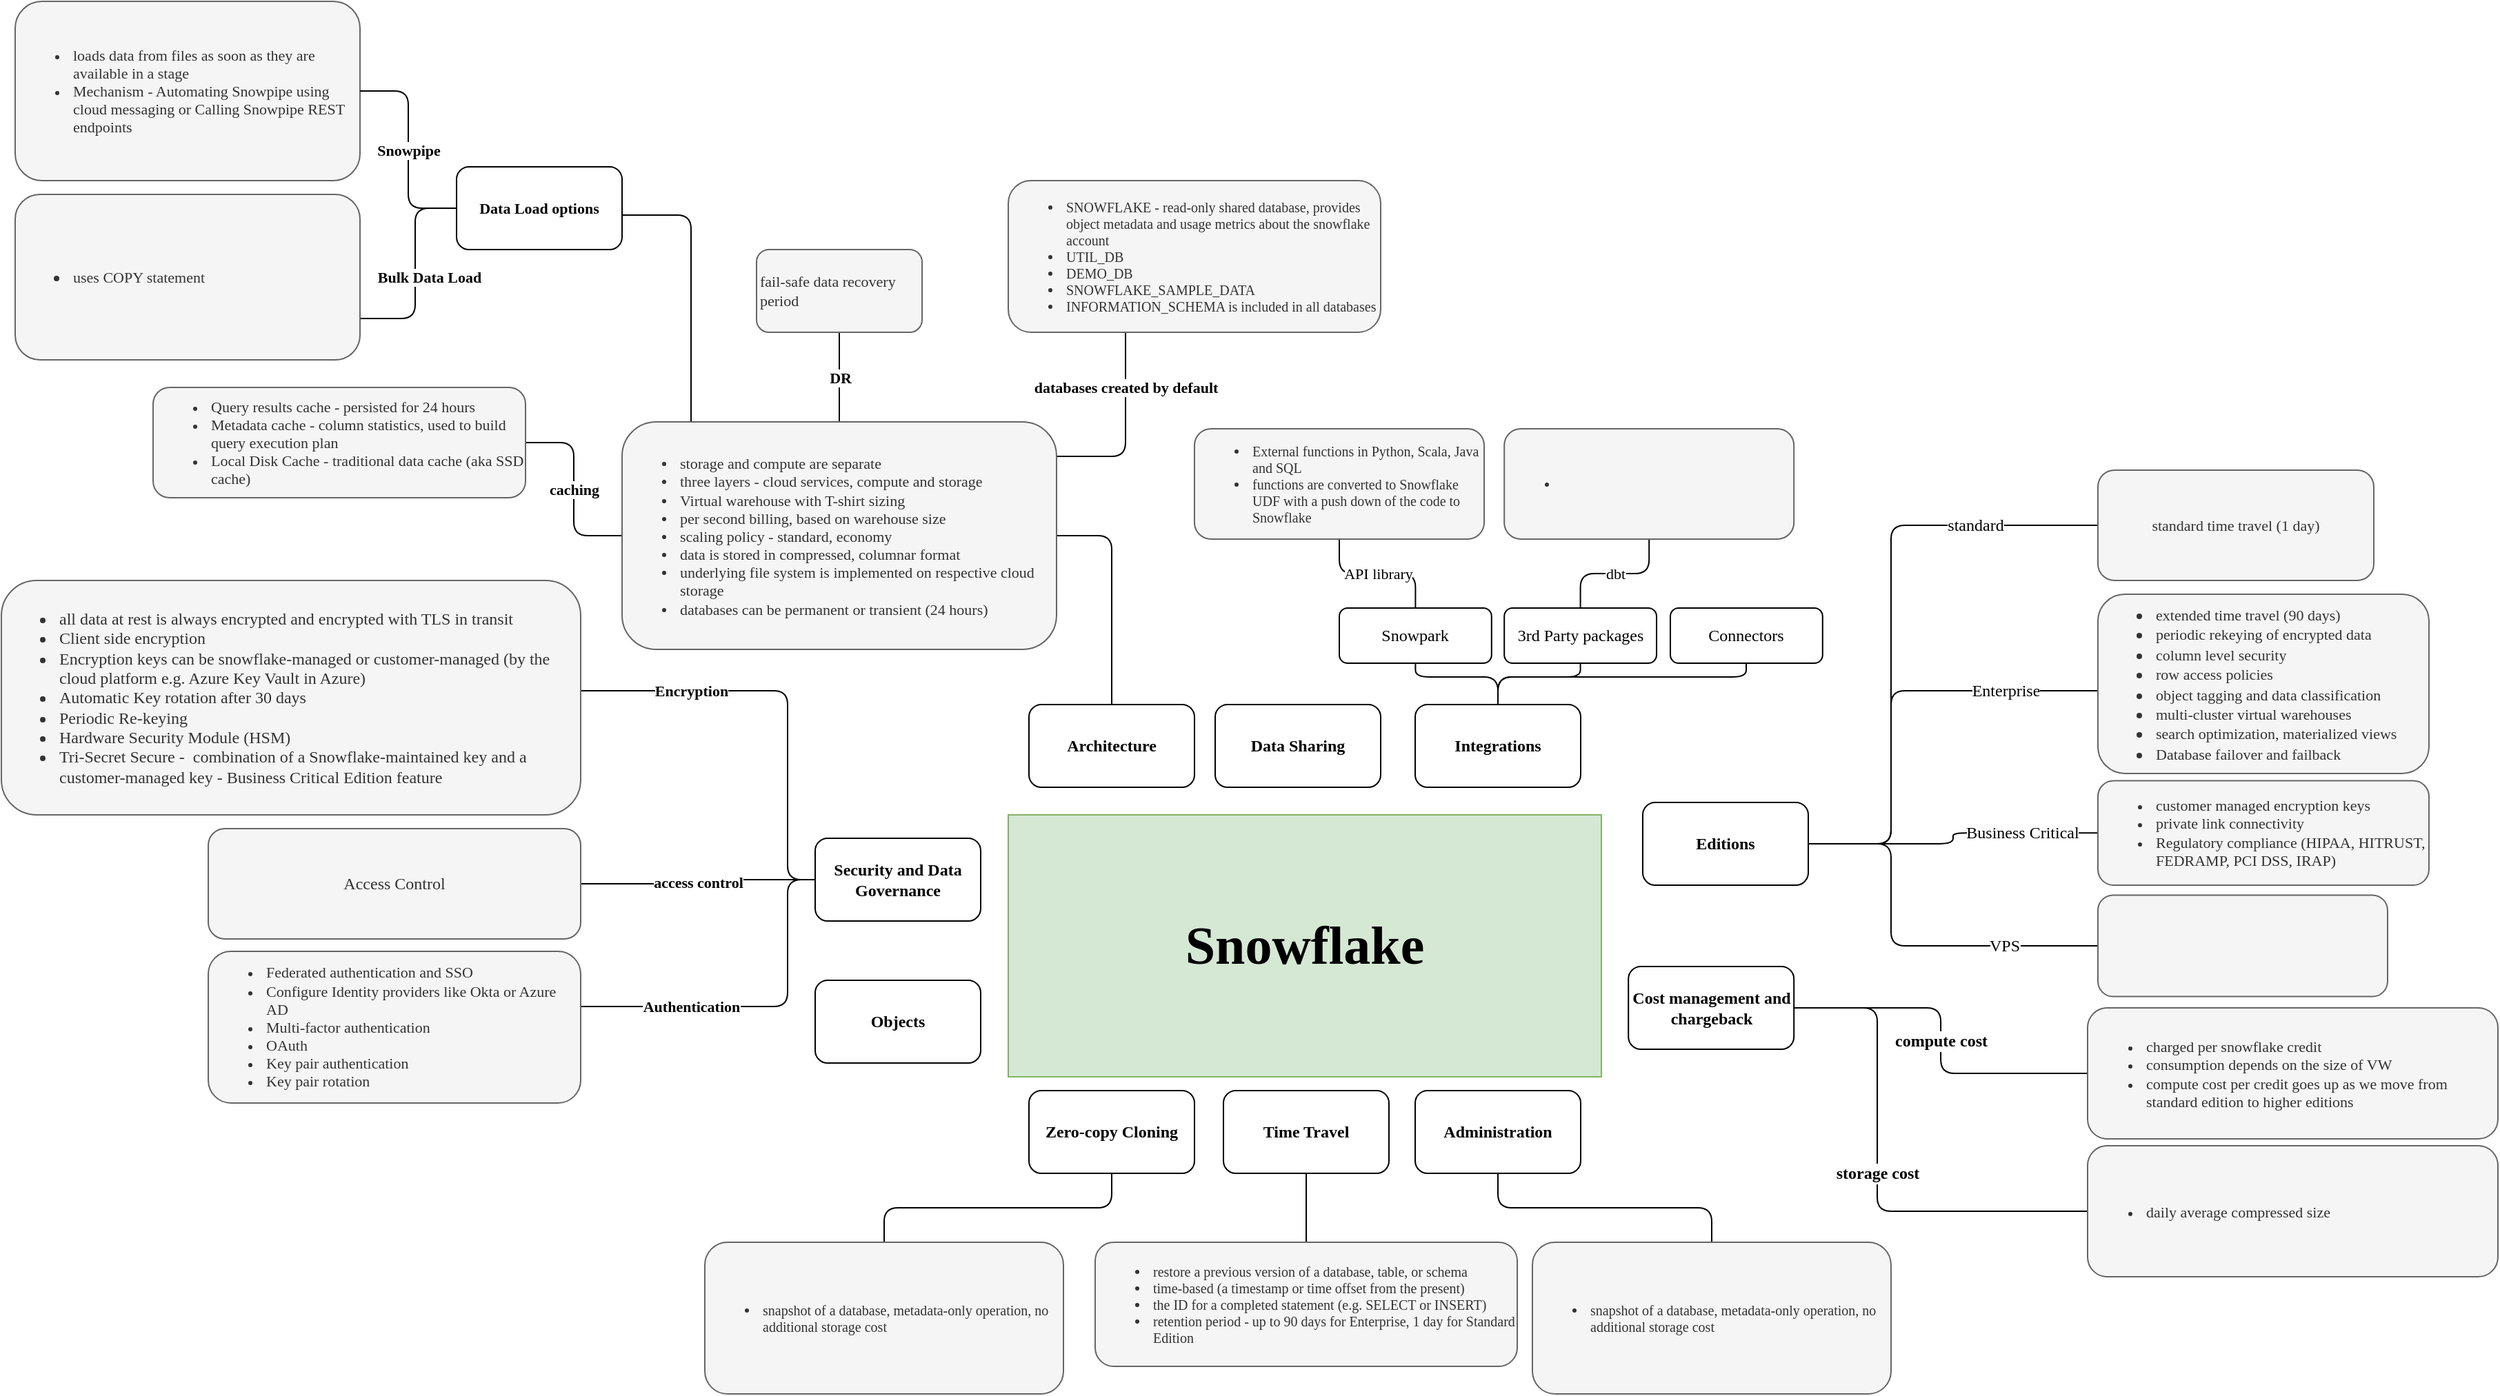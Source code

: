 <mxfile version="17.2.1" type="github" pages="10">
  <diagram id="LtZiCpY-84f6tLsCK7bx" name="Overview">
    <mxGraphModel dx="1731" dy="1550" grid="1" gridSize="10" guides="1" tooltips="1" connect="1" arrows="1" fold="1" page="1" pageScale="1" pageWidth="850" pageHeight="1100" math="0" shadow="0">
      <root>
        <mxCell id="HvkJfbxAIFK8lNL6DU89-0" />
        <mxCell id="HvkJfbxAIFK8lNL6DU89-1" parent="HvkJfbxAIFK8lNL6DU89-0" />
        <mxCell id="LGAu-1AWbNAaCffHML-8-0" value="Data Sharing" style="rounded=1;whiteSpace=wrap;html=1;fontFamily=Tahoma;fontStyle=1" parent="HvkJfbxAIFK8lNL6DU89-1" vertex="1">
          <mxGeometry x="230" y="40" width="120" height="60" as="geometry" />
        </mxCell>
        <mxCell id="TFhJOi3NY_1YhK1pEbsQ-7" style="edgeStyle=orthogonalEdgeStyle;rounded=1;orthogonalLoop=1;jettySize=auto;html=1;fontFamily=Tahoma;fontSize=11;endArrow=none;endFill=0;" edge="1" parent="HvkJfbxAIFK8lNL6DU89-1" source="LGAu-1AWbNAaCffHML-8-1" target="TFhJOi3NY_1YhK1pEbsQ-6">
          <mxGeometry relative="1" as="geometry" />
        </mxCell>
        <mxCell id="LGAu-1AWbNAaCffHML-8-1" value="Administration" style="rounded=1;whiteSpace=wrap;html=1;fontFamily=Tahoma;fontStyle=1" parent="HvkJfbxAIFK8lNL6DU89-1" vertex="1">
          <mxGeometry x="375" y="320" width="120" height="60" as="geometry" />
        </mxCell>
        <mxCell id="tJKTH8c92iPMbayajSP0-1" value="compute cost" style="edgeStyle=orthogonalEdgeStyle;rounded=1;orthogonalLoop=1;jettySize=auto;html=1;entryX=0;entryY=0.5;entryDx=0;entryDy=0;fontSize=12;endArrow=none;endFill=0;fontFamily=Tahoma;fontStyle=1" parent="HvkJfbxAIFK8lNL6DU89-1" source="LGAu-1AWbNAaCffHML-8-2" target="tJKTH8c92iPMbayajSP0-0" edge="1">
          <mxGeometry relative="1" as="geometry" />
        </mxCell>
        <mxCell id="TFhJOi3NY_1YhK1pEbsQ-9" value="storage cost" style="edgeStyle=orthogonalEdgeStyle;rounded=1;orthogonalLoop=1;jettySize=auto;html=1;entryX=0;entryY=0.5;entryDx=0;entryDy=0;fontFamily=Tahoma;fontSize=12;endArrow=none;endFill=0;fontStyle=1" edge="1" parent="HvkJfbxAIFK8lNL6DU89-1" source="LGAu-1AWbNAaCffHML-8-2" target="TFhJOi3NY_1YhK1pEbsQ-8">
          <mxGeometry relative="1" as="geometry">
            <Array as="points">
              <mxPoint x="710" y="260" />
              <mxPoint x="710" y="407" />
            </Array>
          </mxGeometry>
        </mxCell>
        <mxCell id="LGAu-1AWbNAaCffHML-8-2" value="Cost management and chargeback" style="rounded=1;whiteSpace=wrap;html=1;fontFamily=Tahoma;fontStyle=1" parent="HvkJfbxAIFK8lNL6DU89-1" vertex="1">
          <mxGeometry x="529.6" y="230" width="120" height="60" as="geometry" />
        </mxCell>
        <mxCell id="LGAu-1AWbNAaCffHML-8-16" value="standard" style="edgeStyle=orthogonalEdgeStyle;rounded=1;orthogonalLoop=1;jettySize=auto;html=1;entryX=0;entryY=0.5;entryDx=0;entryDy=0;fontSize=12;endArrow=none;endFill=0;fontFamily=Tahoma;" parent="HvkJfbxAIFK8lNL6DU89-1" source="LGAu-1AWbNAaCffHML-8-3" target="LGAu-1AWbNAaCffHML-8-15" edge="1">
          <mxGeometry x="0.594" relative="1" as="geometry">
            <Array as="points">
              <mxPoint x="720" y="141" />
              <mxPoint x="720" y="-90" />
            </Array>
            <mxPoint as="offset" />
          </mxGeometry>
        </mxCell>
        <mxCell id="LGAu-1AWbNAaCffHML-8-17" value="Enterprise" style="edgeStyle=orthogonalEdgeStyle;rounded=1;orthogonalLoop=1;jettySize=auto;html=1;fontSize=12;endArrow=none;endFill=0;fontFamily=Tahoma;" parent="HvkJfbxAIFK8lNL6DU89-1" source="LGAu-1AWbNAaCffHML-8-3" target="LGAu-1AWbNAaCffHML-8-14" edge="1">
          <mxGeometry x="0.579" relative="1" as="geometry">
            <Array as="points">
              <mxPoint x="720" y="141" />
              <mxPoint x="720" y="30" />
            </Array>
            <mxPoint as="offset" />
          </mxGeometry>
        </mxCell>
        <mxCell id="LGAu-1AWbNAaCffHML-8-18" value="Business Critical" style="edgeStyle=orthogonalEdgeStyle;rounded=1;orthogonalLoop=1;jettySize=auto;html=1;entryX=0;entryY=0.5;entryDx=0;entryDy=0;fontSize=12;endArrow=none;endFill=0;fontFamily=Tahoma;" parent="HvkJfbxAIFK8lNL6DU89-1" source="LGAu-1AWbNAaCffHML-8-3" target="LGAu-1AWbNAaCffHML-8-13" edge="1">
          <mxGeometry x="0.495" relative="1" as="geometry">
            <mxPoint as="offset" />
          </mxGeometry>
        </mxCell>
        <mxCell id="LGAu-1AWbNAaCffHML-8-19" value="VPS" style="edgeStyle=orthogonalEdgeStyle;rounded=1;orthogonalLoop=1;jettySize=auto;html=1;entryX=0;entryY=0.5;entryDx=0;entryDy=0;fontSize=12;endArrow=none;endFill=0;fontFamily=Tahoma;" parent="HvkJfbxAIFK8lNL6DU89-1" source="LGAu-1AWbNAaCffHML-8-3" target="LGAu-1AWbNAaCffHML-8-12" edge="1">
          <mxGeometry x="0.523" relative="1" as="geometry">
            <Array as="points">
              <mxPoint x="720" y="141" />
              <mxPoint x="720" y="215" />
            </Array>
            <mxPoint as="offset" />
          </mxGeometry>
        </mxCell>
        <mxCell id="LGAu-1AWbNAaCffHML-8-3" value="Editions" style="rounded=1;whiteSpace=wrap;html=1;fontFamily=Tahoma;fontStyle=1" parent="HvkJfbxAIFK8lNL6DU89-1" vertex="1">
          <mxGeometry x="540" y="111" width="120" height="60" as="geometry" />
        </mxCell>
        <mxCell id="0VUw2bEQ5yQ7uSR4YcZu-13" style="edgeStyle=orthogonalEdgeStyle;rounded=1;orthogonalLoop=1;jettySize=auto;html=1;fontFamily=Tahoma;fontSize=11;startArrow=none;startFill=0;endArrow=none;endFill=0;" parent="HvkJfbxAIFK8lNL6DU89-1" source="LGAu-1AWbNAaCffHML-8-4" target="LGAu-1AWbNAaCffHML-8-5" edge="1">
          <mxGeometry relative="1" as="geometry" />
        </mxCell>
        <mxCell id="0VUw2bEQ5yQ7uSR4YcZu-15" style="edgeStyle=orthogonalEdgeStyle;rounded=1;orthogonalLoop=1;jettySize=auto;html=1;fontFamily=Tahoma;fontSize=11;startArrow=none;startFill=0;endArrow=none;endFill=0;" parent="HvkJfbxAIFK8lNL6DU89-1" source="LGAu-1AWbNAaCffHML-8-4" target="0VUw2bEQ5yQ7uSR4YcZu-14" edge="1">
          <mxGeometry relative="1" as="geometry" />
        </mxCell>
        <mxCell id="0VUw2bEQ5yQ7uSR4YcZu-22" style="edgeStyle=orthogonalEdgeStyle;rounded=1;orthogonalLoop=1;jettySize=auto;html=1;fontFamily=Tahoma;fontSize=11;startArrow=none;startFill=0;endArrow=none;endFill=0;" parent="HvkJfbxAIFK8lNL6DU89-1" source="LGAu-1AWbNAaCffHML-8-4" target="0VUw2bEQ5yQ7uSR4YcZu-20" edge="1">
          <mxGeometry relative="1" as="geometry">
            <Array as="points">
              <mxPoint x="435" y="20" />
              <mxPoint x="615" y="20" />
            </Array>
          </mxGeometry>
        </mxCell>
        <mxCell id="LGAu-1AWbNAaCffHML-8-4" value="Integrations" style="rounded=1;whiteSpace=wrap;html=1;fontFamily=Tahoma;fontStyle=1" parent="HvkJfbxAIFK8lNL6DU89-1" vertex="1">
          <mxGeometry x="375" y="40" width="120" height="60" as="geometry" />
        </mxCell>
        <mxCell id="0VUw2bEQ5yQ7uSR4YcZu-6" value="API library" style="edgeStyle=orthogonalEdgeStyle;rounded=1;orthogonalLoop=1;jettySize=auto;html=1;fontFamily=Tahoma;fontSize=11;startArrow=none;startFill=0;endArrow=none;endFill=0;" parent="HvkJfbxAIFK8lNL6DU89-1" source="LGAu-1AWbNAaCffHML-8-5" target="0VUw2bEQ5yQ7uSR4YcZu-5" edge="1">
          <mxGeometry relative="1" as="geometry" />
        </mxCell>
        <mxCell id="TFhJOi3NY_1YhK1pEbsQ-5" style="edgeStyle=orthogonalEdgeStyle;rounded=1;orthogonalLoop=1;jettySize=auto;html=1;fontFamily=Tahoma;fontSize=11;endArrow=none;endFill=0;" edge="1" parent="HvkJfbxAIFK8lNL6DU89-1" source="LGAu-1AWbNAaCffHML-8-6" target="0VUw2bEQ5yQ7uSR4YcZu-3">
          <mxGeometry relative="1" as="geometry" />
        </mxCell>
        <mxCell id="LGAu-1AWbNAaCffHML-8-6" value="Time Travel" style="rounded=1;whiteSpace=wrap;html=1;fontFamily=Tahoma;fontStyle=1" parent="HvkJfbxAIFK8lNL6DU89-1" vertex="1">
          <mxGeometry x="236" y="320" width="120" height="60" as="geometry" />
        </mxCell>
        <mxCell id="LGAu-1AWbNAaCffHML-8-8" value="&lt;h2&gt;Snowflake&lt;/h2&gt;" style="rounded=0;whiteSpace=wrap;html=1;fontSize=26;fontFamily=Tahoma;fillColor=#d5e8d4;strokeColor=#82b366;" parent="HvkJfbxAIFK8lNL6DU89-1" vertex="1">
          <mxGeometry x="80" y="120" width="430" height="190" as="geometry" />
        </mxCell>
        <mxCell id="tJKTH8c92iPMbayajSP0-0" value="&lt;ul style=&quot;font-size: 11px;&quot;&gt;&lt;li style=&quot;font-size: 11px;&quot;&gt;&lt;span style=&quot;font-size: 11px;&quot;&gt;charged per snowflake credit&lt;/span&gt;&lt;br style=&quot;font-size: 11px;&quot;&gt;&lt;/li&gt;&lt;li style=&quot;font-size: 11px;&quot;&gt;&lt;span style=&quot;font-size: 11px;&quot;&gt;consumption depends on the size of VW&lt;/span&gt;&lt;br style=&quot;font-size: 11px;&quot;&gt;&lt;/li&gt;&lt;li style=&quot;font-size: 11px;&quot;&gt;&lt;span style=&quot;font-size: 11px;&quot;&gt;compute cost per credit goes up as we move from standard edition to higher editions&lt;/span&gt;&lt;br style=&quot;font-size: 11px;&quot;&gt;&lt;/li&gt;&lt;/ul&gt;" style="whiteSpace=wrap;html=1;fontSize=11;fontFamily=Tahoma;align=left;fillColor=#f5f5f5;strokeColor=#666666;fontColor=#333333;rounded=1;" parent="HvkJfbxAIFK8lNL6DU89-1" vertex="1">
          <mxGeometry x="862.5" y="260" width="297.5" height="95" as="geometry" />
        </mxCell>
        <mxCell id="0VUw2bEQ5yQ7uSR4YcZu-3" value="&lt;ul&gt;&lt;li&gt;restore a previous version of a database, table, or schema&lt;br&gt;&lt;/li&gt;&lt;li&gt;time-based (a timestamp or time offset from the present)&lt;/li&gt;&lt;li&gt;the ID for a completed statement (e.g. SELECT or INSERT)&lt;/li&gt;&lt;li&gt;&lt;span style=&quot;text-align: center&quot;&gt;retention period - up to 90 days for Enterprise, 1 day for Standard Edition&lt;/span&gt;&lt;br&gt;&lt;/li&gt;&lt;/ul&gt;" style="rounded=1;whiteSpace=wrap;html=1;fontFamily=Tahoma;fillColor=#f5f5f5;fontColor=#333333;strokeColor=#666666;fontSize=10;align=left;" parent="HvkJfbxAIFK8lNL6DU89-1" vertex="1">
          <mxGeometry x="143" y="430" width="306" height="90" as="geometry" />
        </mxCell>
        <mxCell id="0VUw2bEQ5yQ7uSR4YcZu-5" value="&lt;ul&gt;&lt;li&gt;External functions in Python, Scala, Java and SQL&lt;/li&gt;&lt;li&gt;functions are converted to Snowflake UDF with a push down of the code to Snowflake&lt;br&gt;&lt;/li&gt;&lt;/ul&gt;" style="rounded=1;whiteSpace=wrap;html=1;fontFamily=Tahoma;fillColor=#f5f5f5;fontColor=#333333;strokeColor=#666666;fontSize=10;align=left;" parent="HvkJfbxAIFK8lNL6DU89-1" vertex="1">
          <mxGeometry x="215" y="-160" width="210" height="80" as="geometry" />
        </mxCell>
        <mxCell id="0VUw2bEQ5yQ7uSR4YcZu-8" value="access control" style="edgeStyle=orthogonalEdgeStyle;rounded=1;orthogonalLoop=1;jettySize=auto;html=1;fontFamily=Tahoma;fontSize=11;startArrow=none;startFill=0;endArrow=none;endFill=0;fontStyle=1" parent="HvkJfbxAIFK8lNL6DU89-1" source="0VUw2bEQ5yQ7uSR4YcZu-7" target="LGAu-1AWbNAaCffHML-8-9" edge="1">
          <mxGeometry relative="1" as="geometry" />
        </mxCell>
        <mxCell id="0VUw2bEQ5yQ7uSR4YcZu-9" value="Authentication" style="edgeStyle=orthogonalEdgeStyle;rounded=1;orthogonalLoop=1;jettySize=auto;html=1;fontFamily=Tahoma;fontSize=11;startArrow=none;startFill=0;endArrow=none;endFill=0;fontStyle=1" parent="HvkJfbxAIFK8lNL6DU89-1" source="0VUw2bEQ5yQ7uSR4YcZu-7" target="LGAu-1AWbNAaCffHML-8-7" edge="1">
          <mxGeometry x="0.389" relative="1" as="geometry">
            <Array as="points">
              <mxPoint x="-80" y="167" />
              <mxPoint x="-80" y="259" />
            </Array>
            <mxPoint as="offset" />
          </mxGeometry>
        </mxCell>
        <mxCell id="0VUw2bEQ5yQ7uSR4YcZu-11" value="Encryption" style="edgeStyle=orthogonalEdgeStyle;rounded=1;orthogonalLoop=1;jettySize=auto;html=1;fontFamily=Tahoma;fontSize=11;startArrow=none;startFill=0;endArrow=none;endFill=0;fontStyle=1" parent="HvkJfbxAIFK8lNL6DU89-1" source="0VUw2bEQ5yQ7uSR4YcZu-7" target="0VUw2bEQ5yQ7uSR4YcZu-10" edge="1">
          <mxGeometry x="0.479" relative="1" as="geometry">
            <mxPoint x="-80" y="86" as="targetPoint" />
            <Array as="points">
              <mxPoint x="-80" y="167" />
              <mxPoint x="-80" y="30" />
            </Array>
            <mxPoint as="offset" />
          </mxGeometry>
        </mxCell>
        <mxCell id="0VUw2bEQ5yQ7uSR4YcZu-7" value="Security and Data Governance" style="rounded=1;whiteSpace=wrap;html=1;fontFamily=Tahoma;fontStyle=1" parent="HvkJfbxAIFK8lNL6DU89-1" vertex="1">
          <mxGeometry x="-60" y="137" width="120" height="60" as="geometry" />
        </mxCell>
        <mxCell id="0VUw2bEQ5yQ7uSR4YcZu-17" value="dbt" style="edgeStyle=orthogonalEdgeStyle;rounded=1;orthogonalLoop=1;jettySize=auto;html=1;fontFamily=Tahoma;fontSize=11;startArrow=none;startFill=0;endArrow=none;endFill=0;" parent="HvkJfbxAIFK8lNL6DU89-1" source="0VUw2bEQ5yQ7uSR4YcZu-14" target="0VUw2bEQ5yQ7uSR4YcZu-16" edge="1">
          <mxGeometry relative="1" as="geometry" />
        </mxCell>
        <mxCell id="0VUw2bEQ5yQ7uSR4YcZu-16" value="&lt;ul&gt;&lt;li&gt;&lt;br&gt;&lt;/li&gt;&lt;/ul&gt;" style="rounded=1;whiteSpace=wrap;html=1;fontFamily=Tahoma;fillColor=#f5f5f5;fontColor=#333333;strokeColor=#666666;fontSize=10;align=left;" parent="HvkJfbxAIFK8lNL6DU89-1" vertex="1">
          <mxGeometry x="439.6" y="-160" width="210" height="80" as="geometry" />
        </mxCell>
        <mxCell id="0VUw2bEQ5yQ7uSR4YcZu-18" value="" style="group;fontFamily=Tahoma;" parent="HvkJfbxAIFK8lNL6DU89-1" vertex="1" connectable="0">
          <mxGeometry x="320" y="-30" width="230" height="40" as="geometry" />
        </mxCell>
        <mxCell id="LGAu-1AWbNAaCffHML-8-5" value="Snowpark" style="rounded=1;whiteSpace=wrap;html=1;fontFamily=Tahoma;" parent="0VUw2bEQ5yQ7uSR4YcZu-18" vertex="1">
          <mxGeometry width="110.4" height="40" as="geometry" />
        </mxCell>
        <mxCell id="0VUw2bEQ5yQ7uSR4YcZu-14" value="3rd Party packages" style="rounded=1;whiteSpace=wrap;html=1;fontFamily=Tahoma;" parent="0VUw2bEQ5yQ7uSR4YcZu-18" vertex="1">
          <mxGeometry x="119.6" width="110.4" height="40" as="geometry" />
        </mxCell>
        <mxCell id="0VUw2bEQ5yQ7uSR4YcZu-20" value="Connectors" style="rounded=1;whiteSpace=wrap;html=1;fontFamily=Tahoma;" parent="HvkJfbxAIFK8lNL6DU89-1" vertex="1">
          <mxGeometry x="560" y="-30" width="110.4" height="40" as="geometry" />
        </mxCell>
        <mxCell id="TFhJOi3NY_1YhK1pEbsQ-2" style="edgeStyle=orthogonalEdgeStyle;rounded=1;orthogonalLoop=1;jettySize=auto;html=1;entryX=1;entryY=0.5;entryDx=0;entryDy=0;endArrow=none;endFill=0;fontFamily=Tahoma;" edge="1" parent="HvkJfbxAIFK8lNL6DU89-1" source="-_QBojwmXZZEPzJq5RTx-0" target="TFhJOi3NY_1YhK1pEbsQ-1">
          <mxGeometry relative="1" as="geometry" />
        </mxCell>
        <mxCell id="-_QBojwmXZZEPzJq5RTx-0" value="Architecture" style="rounded=1;whiteSpace=wrap;html=1;fontFamily=Tahoma;fontStyle=1" vertex="1" parent="HvkJfbxAIFK8lNL6DU89-1">
          <mxGeometry x="95" y="40" width="120" height="60" as="geometry" />
        </mxCell>
        <mxCell id="TFhJOi3NY_1YhK1pEbsQ-4" style="edgeStyle=orthogonalEdgeStyle;rounded=1;orthogonalLoop=1;jettySize=auto;html=1;fontFamily=Tahoma;fontSize=11;endArrow=none;endFill=0;" edge="1" parent="HvkJfbxAIFK8lNL6DU89-1" source="TFhJOi3NY_1YhK1pEbsQ-0" target="TFhJOi3NY_1YhK1pEbsQ-3">
          <mxGeometry relative="1" as="geometry" />
        </mxCell>
        <mxCell id="TFhJOi3NY_1YhK1pEbsQ-0" value="Zero-copy Cloning" style="rounded=1;whiteSpace=wrap;html=1;fontFamily=Tahoma;fontStyle=1" vertex="1" parent="HvkJfbxAIFK8lNL6DU89-1">
          <mxGeometry x="95" y="320" width="120" height="60" as="geometry" />
        </mxCell>
        <mxCell id="TFhJOi3NY_1YhK1pEbsQ-11" value="caching" style="edgeStyle=orthogonalEdgeStyle;rounded=1;orthogonalLoop=1;jettySize=auto;html=1;fontFamily=Tahoma;fontSize=11;endArrow=none;endFill=0;fontStyle=1" edge="1" parent="HvkJfbxAIFK8lNL6DU89-1" source="TFhJOi3NY_1YhK1pEbsQ-1" target="TFhJOi3NY_1YhK1pEbsQ-10">
          <mxGeometry relative="1" as="geometry" />
        </mxCell>
        <mxCell id="TFhJOi3NY_1YhK1pEbsQ-13" value="DR" style="edgeStyle=orthogonalEdgeStyle;rounded=1;orthogonalLoop=1;jettySize=auto;html=1;fontFamily=Tahoma;fontSize=11;endArrow=none;endFill=0;fontStyle=1" edge="1" parent="HvkJfbxAIFK8lNL6DU89-1" source="TFhJOi3NY_1YhK1pEbsQ-1" target="TFhJOi3NY_1YhK1pEbsQ-12">
          <mxGeometry relative="1" as="geometry" />
        </mxCell>
        <mxCell id="TFhJOi3NY_1YhK1pEbsQ-15" value="databases created by default" style="edgeStyle=orthogonalEdgeStyle;rounded=1;orthogonalLoop=1;jettySize=auto;html=1;fontFamily=Tahoma;fontSize=11;endArrow=none;endFill=0;fontStyle=1" edge="1" parent="HvkJfbxAIFK8lNL6DU89-1" source="TFhJOi3NY_1YhK1pEbsQ-1" target="TFhJOi3NY_1YhK1pEbsQ-14">
          <mxGeometry x="0.429" relative="1" as="geometry">
            <Array as="points">
              <mxPoint x="165" y="-140" />
            </Array>
            <mxPoint as="offset" />
          </mxGeometry>
        </mxCell>
        <mxCell id="TFhJOi3NY_1YhK1pEbsQ-17" value="" style="edgeStyle=orthogonalEdgeStyle;rounded=1;orthogonalLoop=1;jettySize=auto;html=1;fontFamily=Tahoma;fontSize=11;endArrow=none;endFill=0;fontStyle=1" edge="1" parent="HvkJfbxAIFK8lNL6DU89-1" source="TFhJOi3NY_1YhK1pEbsQ-1" target="TFhJOi3NY_1YhK1pEbsQ-18">
          <mxGeometry x="-0.561" relative="1" as="geometry">
            <mxPoint x="-170" y="-370" as="targetPoint" />
            <Array as="points">
              <mxPoint x="-150" y="-315" />
            </Array>
            <mxPoint as="offset" />
          </mxGeometry>
        </mxCell>
        <mxCell id="TFhJOi3NY_1YhK1pEbsQ-1" value="&lt;ul&gt;&lt;li&gt;&lt;font style=&quot;font-size: 11px&quot;&gt;storage and compute are separate&lt;/font&gt;&lt;/li&gt;&lt;li&gt;&lt;font style=&quot;font-size: 11px&quot;&gt;three layers - cloud services, compute and storage&lt;/font&gt;&lt;/li&gt;&lt;li&gt;&lt;font style=&quot;font-size: 11px&quot;&gt;Virtual warehouse with T-shirt sizing&lt;/font&gt;&lt;/li&gt;&lt;li&gt;&lt;font style=&quot;font-size: 11px&quot;&gt;per second billing, based on warehouse size&lt;br&gt;&lt;/font&gt;&lt;/li&gt;&lt;li&gt;&lt;font style=&quot;font-size: 11px&quot;&gt;scaling policy - standard, economy&lt;/font&gt;&lt;/li&gt;&lt;li&gt;&lt;font style=&quot;font-size: 11px&quot;&gt;data is stored in compressed, columnar format&lt;/font&gt;&lt;/li&gt;&lt;li&gt;&lt;font style=&quot;font-size: 11px&quot;&gt;underlying file system is implemented on respective cloud storage&lt;/font&gt;&lt;/li&gt;&lt;li&gt;&lt;font style=&quot;font-size: 11px&quot;&gt;databases can be permanent or transient (24 hours)&lt;/font&gt;&lt;/li&gt;&lt;/ul&gt;" style="whiteSpace=wrap;html=1;fontSize=10;fontFamily=Tahoma;align=left;fillColor=#f5f5f5;strokeColor=#666666;fontColor=#333333;gradientColor=none;rounded=1;" vertex="1" parent="HvkJfbxAIFK8lNL6DU89-1">
          <mxGeometry x="-200" y="-165" width="315" height="165" as="geometry" />
        </mxCell>
        <mxCell id="LGAu-1AWbNAaCffHML-8-12" value="" style="rounded=1;whiteSpace=wrap;html=1;fontFamily=Tahoma;align=left;fontSize=11;fillColor=#f5f5f5;fontColor=#333333;strokeColor=#666666;" parent="HvkJfbxAIFK8lNL6DU89-1" vertex="1">
          <mxGeometry x="870" y="178.21" width="210" height="73.57" as="geometry" />
        </mxCell>
        <mxCell id="LGAu-1AWbNAaCffHML-8-13" value="&lt;ul&gt;&lt;li&gt;customer managed encryption keys&lt;/li&gt;&lt;li&gt;private link connectivity&lt;/li&gt;&lt;li&gt;Regulatory compliance (HIPAA, HITRUST, FEDRAMP, PCI DSS, IRAP)&lt;/li&gt;&lt;/ul&gt;" style="rounded=1;whiteSpace=wrap;html=1;fontFamily=Tahoma;align=left;fontSize=11;fillColor=#f5f5f5;fontColor=#333333;strokeColor=#666666;" parent="HvkJfbxAIFK8lNL6DU89-1" vertex="1">
          <mxGeometry x="870" y="95.26" width="240" height="75.74" as="geometry" />
        </mxCell>
        <mxCell id="LGAu-1AWbNAaCffHML-8-14" value="&lt;ul&gt;&lt;li&gt;&lt;span style=&quot;font-size: 11px&quot;&gt;extended time travel (90 days)&lt;/span&gt;&lt;/li&gt;&lt;li&gt;&lt;span style=&quot;font-size: 11px&quot;&gt;periodic rekeying of encrypted data&lt;/span&gt;&lt;/li&gt;&lt;li&gt;&lt;span style=&quot;font-size: 11px&quot;&gt;column level security&lt;/span&gt;&lt;/li&gt;&lt;li&gt;&lt;span style=&quot;font-size: 11px&quot;&gt;row access policies&lt;/span&gt;&lt;/li&gt;&lt;li&gt;&lt;span style=&quot;font-size: 11px&quot;&gt;object tagging and data classification&lt;/span&gt;&lt;/li&gt;&lt;li&gt;&lt;span style=&quot;font-size: 11px&quot;&gt;multi-cluster virtual warehouses&lt;/span&gt;&lt;/li&gt;&lt;li&gt;&lt;span style=&quot;font-size: 11px&quot;&gt;search optimization, materialized views&lt;/span&gt;&lt;/li&gt;&lt;li&gt;&lt;span style=&quot;font-size: 11px&quot;&gt;Database failover and failback&lt;/span&gt;&lt;/li&gt;&lt;/ul&gt;" style="rounded=1;whiteSpace=wrap;html=1;fontFamily=Tahoma;align=left;fillColor=#f5f5f5;fontColor=#333333;strokeColor=#666666;" parent="HvkJfbxAIFK8lNL6DU89-1" vertex="1">
          <mxGeometry x="870" y="-40" width="240" height="130" as="geometry" />
        </mxCell>
        <mxCell id="LGAu-1AWbNAaCffHML-8-15" value="standard time travel (1 day)" style="rounded=1;whiteSpace=wrap;html=1;fontFamily=Tahoma;fontSize=11;fillColor=#f5f5f5;fontColor=#333333;strokeColor=#666666;" parent="HvkJfbxAIFK8lNL6DU89-1" vertex="1">
          <mxGeometry x="870" y="-130" width="200" height="80" as="geometry" />
        </mxCell>
        <mxCell id="LGAu-1AWbNAaCffHML-8-7" value="&lt;ul style=&quot;font-size: 11px&quot;&gt;&lt;li&gt;Federated authentication and SSO&lt;/li&gt;&lt;li&gt;Configure Identity providers like Okta or Azure AD&lt;/li&gt;&lt;li&gt;Multi-factor authentication&lt;/li&gt;&lt;li&gt;OAuth&lt;/li&gt;&lt;li&gt;Key pair authentication&lt;/li&gt;&lt;li&gt;Key pair rotation&lt;/li&gt;&lt;/ul&gt;" style="rounded=1;whiteSpace=wrap;html=1;fontFamily=Tahoma;align=left;fillColor=#f5f5f5;fontColor=#333333;strokeColor=#666666;" parent="HvkJfbxAIFK8lNL6DU89-1" vertex="1">
          <mxGeometry x="-500" y="219" width="270" height="110" as="geometry" />
        </mxCell>
        <mxCell id="LGAu-1AWbNAaCffHML-8-9" value="Access Control" style="rounded=1;whiteSpace=wrap;html=1;fontFamily=Tahoma;fillColor=#f5f5f5;fontColor=#333333;strokeColor=#666666;" parent="HvkJfbxAIFK8lNL6DU89-1" vertex="1">
          <mxGeometry x="-500" y="130" width="270" height="80" as="geometry" />
        </mxCell>
        <mxCell id="0VUw2bEQ5yQ7uSR4YcZu-10" value="&lt;ul&gt;&lt;li&gt;&lt;span&gt;all data at rest is always encrypted and encrypted with TLS in transit&lt;/span&gt;&lt;br&gt;&lt;/li&gt;&lt;li&gt;Client side encryption&lt;/li&gt;&lt;li&gt;Encryption keys can be snowflake-managed or customer-managed (by the cloud platform e.g. Azure Key Vault in Azure)&lt;/li&gt;&lt;li&gt;Automatic Key rotation after 30 days&lt;/li&gt;&lt;li&gt;Periodic Re-keying&lt;/li&gt;&lt;li&gt;Hardware Security Module (HSM)&lt;/li&gt;&lt;li&gt;Tri-Secret Secure -&amp;nbsp; combination of a Snowflake-maintained key and a customer-managed key - Business Critical Edition feature&lt;/li&gt;&lt;/ul&gt;" style="rounded=1;whiteSpace=wrap;html=1;fontFamily=Tahoma;align=left;fillColor=#f5f5f5;fontColor=#333333;strokeColor=#666666;" parent="HvkJfbxAIFK8lNL6DU89-1" vertex="1">
          <mxGeometry x="-650" y="-50" width="420" height="170" as="geometry" />
        </mxCell>
        <mxCell id="TFhJOi3NY_1YhK1pEbsQ-3" value="&lt;ul&gt;&lt;li&gt;snapshot of a database, metadata-only operation, no additional storage cost&lt;/li&gt;&lt;/ul&gt;" style="rounded=1;whiteSpace=wrap;html=1;fontFamily=Tahoma;fillColor=#f5f5f5;fontColor=#333333;strokeColor=#666666;fontSize=10;align=left;" vertex="1" parent="HvkJfbxAIFK8lNL6DU89-1">
          <mxGeometry x="-140" y="430" width="260" height="110" as="geometry" />
        </mxCell>
        <mxCell id="TFhJOi3NY_1YhK1pEbsQ-6" value="&lt;ul&gt;&lt;li&gt;snapshot of a database, metadata-only operation, no additional storage cost&lt;/li&gt;&lt;/ul&gt;" style="rounded=1;whiteSpace=wrap;html=1;fontFamily=Tahoma;fillColor=#f5f5f5;fontColor=#333333;strokeColor=#666666;fontSize=10;align=left;" vertex="1" parent="HvkJfbxAIFK8lNL6DU89-1">
          <mxGeometry x="460" y="430" width="260" height="110" as="geometry" />
        </mxCell>
        <mxCell id="TFhJOi3NY_1YhK1pEbsQ-8" value="&lt;ul style=&quot;font-size: 11px;&quot;&gt;&lt;li style=&quot;font-size: 11px;&quot;&gt;daily average compressed size&lt;/li&gt;&lt;/ul&gt;" style="whiteSpace=wrap;html=1;fontSize=11;fontFamily=Tahoma;align=left;fillColor=#f5f5f5;strokeColor=#666666;fontColor=#333333;rounded=1;" vertex="1" parent="HvkJfbxAIFK8lNL6DU89-1">
          <mxGeometry x="862.5" y="360" width="297.5" height="95" as="geometry" />
        </mxCell>
        <mxCell id="TFhJOi3NY_1YhK1pEbsQ-10" value="&lt;ul style=&quot;font-size: 11px&quot;&gt;&lt;li&gt;Query results cache - persisted for 24 hours&lt;/li&gt;&lt;li&gt;Metadata cache - column statistics, used to build query execution plan&lt;/li&gt;&lt;li&gt;Local Disk Cache - traditional data cache (aka SSD cache)&lt;/li&gt;&lt;/ul&gt;" style="rounded=1;whiteSpace=wrap;html=1;fontFamily=Tahoma;align=left;fillColor=#f5f5f5;fontColor=#333333;strokeColor=#666666;" vertex="1" parent="HvkJfbxAIFK8lNL6DU89-1">
          <mxGeometry x="-540" y="-190" width="270" height="80" as="geometry" />
        </mxCell>
        <mxCell id="TFhJOi3NY_1YhK1pEbsQ-12" value="&lt;font style=&quot;font-size: 11px&quot;&gt;fail-safe data recovery period&lt;/font&gt;" style="whiteSpace=wrap;html=1;fontSize=10;fontFamily=Tahoma;align=left;fillColor=#f5f5f5;strokeColor=#666666;fontColor=#333333;gradientColor=none;rounded=1;" vertex="1" parent="HvkJfbxAIFK8lNL6DU89-1">
          <mxGeometry x="-102.5" y="-290" width="120" height="60" as="geometry" />
        </mxCell>
        <mxCell id="TFhJOi3NY_1YhK1pEbsQ-14" value="&lt;div&gt;&lt;ul&gt;&lt;li&gt;SNOWFLAKE - read-only shared database, provides object metadata and usage metrics about the snowflake account&lt;/li&gt;&lt;li&gt;UTIL_DB&lt;/li&gt;&lt;li&gt;DEMO_DB&lt;/li&gt;&lt;li&gt;SNOWFLAKE_SAMPLE_DATA&lt;/li&gt;&lt;li&gt;INFORMATION_SCHEMA is included in all databases&lt;br&gt;&lt;/li&gt;&lt;/ul&gt;&lt;/div&gt;" style="whiteSpace=wrap;html=1;fontSize=10;fontFamily=Tahoma;align=left;fillColor=#f5f5f5;strokeColor=#666666;fontColor=#333333;gradientColor=none;rounded=1;" vertex="1" parent="HvkJfbxAIFK8lNL6DU89-1">
          <mxGeometry x="80" y="-340" width="270" height="110" as="geometry" />
        </mxCell>
        <mxCell id="TFhJOi3NY_1YhK1pEbsQ-16" value="&lt;ul style=&quot;font-size: 11px&quot;&gt;&lt;li&gt;loads data from files as soon as they are available in a stage&lt;/li&gt;&lt;li&gt;Mechanism - Automating Snowpipe using cloud messaging or Calling Snowpipe REST endpoints&lt;/li&gt;&lt;/ul&gt;" style="rounded=1;whiteSpace=wrap;html=1;fontFamily=Tahoma;align=left;fillColor=#f5f5f5;fontColor=#333333;strokeColor=#666666;" vertex="1" parent="HvkJfbxAIFK8lNL6DU89-1">
          <mxGeometry x="-640" y="-470" width="250" height="130" as="geometry" />
        </mxCell>
        <mxCell id="TFhJOi3NY_1YhK1pEbsQ-19" value="Snowpipe" style="edgeStyle=orthogonalEdgeStyle;rounded=1;orthogonalLoop=1;jettySize=auto;html=1;fontFamily=Tahoma;fontSize=11;endArrow=none;endFill=0;fontStyle=1" edge="1" parent="HvkJfbxAIFK8lNL6DU89-1" source="TFhJOi3NY_1YhK1pEbsQ-18" target="TFhJOi3NY_1YhK1pEbsQ-16">
          <mxGeometry relative="1" as="geometry" />
        </mxCell>
        <mxCell id="TFhJOi3NY_1YhK1pEbsQ-22" value="Bulk Data Load" style="edgeStyle=orthogonalEdgeStyle;rounded=1;orthogonalLoop=1;jettySize=auto;html=1;fontFamily=Tahoma;fontSize=11;endArrow=none;endFill=0;fontStyle=1" edge="1" parent="HvkJfbxAIFK8lNL6DU89-1" source="TFhJOi3NY_1YhK1pEbsQ-18" target="TFhJOi3NY_1YhK1pEbsQ-20">
          <mxGeometry x="0.067" y="10" relative="1" as="geometry">
            <Array as="points">
              <mxPoint x="-350" y="-320" />
              <mxPoint x="-350" y="-240" />
            </Array>
            <mxPoint as="offset" />
          </mxGeometry>
        </mxCell>
        <mxCell id="TFhJOi3NY_1YhK1pEbsQ-18" value="Data Load options" style="rounded=1;whiteSpace=wrap;html=1;fontFamily=Tahoma;fontSize=11;fontStyle=1" vertex="1" parent="HvkJfbxAIFK8lNL6DU89-1">
          <mxGeometry x="-320" y="-350" width="120" height="60" as="geometry" />
        </mxCell>
        <mxCell id="TFhJOi3NY_1YhK1pEbsQ-20" value="&lt;div&gt;&lt;ul&gt;&lt;li&gt;&lt;span style=&quot;font-size: 11px&quot;&gt;uses COPY statement&lt;/span&gt;&lt;/li&gt;&lt;/ul&gt;&lt;/div&gt;" style="rounded=1;whiteSpace=wrap;html=1;fontFamily=Tahoma;align=left;fillColor=#f5f5f5;fontColor=#333333;strokeColor=#666666;" vertex="1" parent="HvkJfbxAIFK8lNL6DU89-1">
          <mxGeometry x="-640" y="-330" width="250" height="120" as="geometry" />
        </mxCell>
        <mxCell id="TFhJOi3NY_1YhK1pEbsQ-23" value="Objects" style="rounded=1;whiteSpace=wrap;html=1;fontFamily=Tahoma;fontStyle=1" vertex="1" parent="HvkJfbxAIFK8lNL6DU89-1">
          <mxGeometry x="-60" y="240" width="120" height="60" as="geometry" />
        </mxCell>
      </root>
    </mxGraphModel>
  </diagram>
  <diagram id="C5RBs43oDa-KdzZeNtuy" name="Compute">
    <mxGraphModel dx="1752" dy="1705" grid="1" gridSize="10" guides="1" tooltips="1" connect="1" arrows="1" fold="1" page="1" pageScale="1" pageWidth="827" pageHeight="1169" math="0" shadow="0">
      <root>
        <mxCell id="WIyWlLk6GJQsqaUBKTNV-0" />
        <mxCell id="WIyWlLk6GJQsqaUBKTNV-1" parent="WIyWlLk6GJQsqaUBKTNV-0" />
        <mxCell id="AIp9ae2ykjHniV41hAQq-30" style="edgeStyle=orthogonalEdgeStyle;rounded=1;orthogonalLoop=1;jettySize=auto;html=1;fontFamily=Tahoma;fontSize=10;endArrow=none;endFill=0;" parent="WIyWlLk6GJQsqaUBKTNV-1" source="Ag47Eip1iPXyyA9Kl3Ie-0" target="AIp9ae2ykjHniV41hAQq-25" edge="1">
          <mxGeometry relative="1" as="geometry" />
        </mxCell>
        <mxCell id="Ag47Eip1iPXyyA9Kl3Ie-0" value="" style="rounded=1;whiteSpace=wrap;html=1;fontFamily=Tahoma;" parent="WIyWlLk6GJQsqaUBKTNV-1" vertex="1">
          <mxGeometry x="270" y="40" width="120" height="60" as="geometry" />
        </mxCell>
        <mxCell id="AIp9ae2ykjHniV41hAQq-10" style="edgeStyle=orthogonalEdgeStyle;rounded=1;orthogonalLoop=1;jettySize=auto;html=1;fontFamily=Tahoma;fontSize=10;endArrow=none;endFill=0;" parent="WIyWlLk6GJQsqaUBKTNV-1" source="Ag47Eip1iPXyyA9Kl3Ie-1" target="AIp9ae2ykjHniV41hAQq-7" edge="1">
          <mxGeometry relative="1" as="geometry">
            <Array as="points">
              <mxPoint x="780" y="286" />
              <mxPoint x="780" y="310" />
            </Array>
          </mxGeometry>
        </mxCell>
        <mxCell id="Ag47Eip1iPXyyA9Kl3Ie-1" value="" style="rounded=1;whiteSpace=wrap;html=1;fontFamily=Tahoma;" parent="WIyWlLk6GJQsqaUBKTNV-1" vertex="1">
          <mxGeometry x="630" y="256" width="120" height="60" as="geometry" />
        </mxCell>
        <mxCell id="AIp9ae2ykjHniV41hAQq-9" style="edgeStyle=orthogonalEdgeStyle;rounded=1;orthogonalLoop=1;jettySize=auto;html=1;fontFamily=Tahoma;fontSize=10;endArrow=none;endFill=0;" parent="WIyWlLk6GJQsqaUBKTNV-1" source="Ag47Eip1iPXyyA9Kl3Ie-2" target="AIp9ae2ykjHniV41hAQq-6" edge="1">
          <mxGeometry relative="1" as="geometry" />
        </mxCell>
        <mxCell id="Ag47Eip1iPXyyA9Kl3Ie-2" value="" style="rounded=1;whiteSpace=wrap;html=1;fontFamily=Tahoma;" parent="WIyWlLk6GJQsqaUBKTNV-1" vertex="1">
          <mxGeometry x="630" y="185" width="120" height="60" as="geometry" />
        </mxCell>
        <mxCell id="AIp9ae2ykjHniV41hAQq-8" style="edgeStyle=orthogonalEdgeStyle;rounded=1;orthogonalLoop=1;jettySize=auto;html=1;fontFamily=Tahoma;fontSize=10;endArrow=none;endFill=0;" parent="WIyWlLk6GJQsqaUBKTNV-1" source="Ag47Eip1iPXyyA9Kl3Ie-3" target="AIp9ae2ykjHniV41hAQq-5" edge="1">
          <mxGeometry relative="1" as="geometry">
            <Array as="points">
              <mxPoint x="790" y="144" />
              <mxPoint x="790" y="5" />
            </Array>
          </mxGeometry>
        </mxCell>
        <mxCell id="Ag47Eip1iPXyyA9Kl3Ie-3" value="" style="rounded=1;whiteSpace=wrap;html=1;fontFamily=Tahoma;" parent="WIyWlLk6GJQsqaUBKTNV-1" vertex="1">
          <mxGeometry x="630" y="114" width="120" height="60" as="geometry" />
        </mxCell>
        <mxCell id="AIp9ae2ykjHniV41hAQq-29" style="edgeStyle=orthogonalEdgeStyle;rounded=1;orthogonalLoop=1;jettySize=auto;html=1;fontFamily=Tahoma;fontSize=10;endArrow=none;endFill=0;" parent="WIyWlLk6GJQsqaUBKTNV-1" source="Ag47Eip1iPXyyA9Kl3Ie-4" target="AIp9ae2ykjHniV41hAQq-26" edge="1">
          <mxGeometry relative="1" as="geometry" />
        </mxCell>
        <mxCell id="Ag47Eip1iPXyyA9Kl3Ie-4" value="" style="rounded=1;whiteSpace=wrap;html=1;fontFamily=Tahoma;" parent="WIyWlLk6GJQsqaUBKTNV-1" vertex="1">
          <mxGeometry x="400" y="40" width="120" height="60" as="geometry" />
        </mxCell>
        <mxCell id="AIp9ae2ykjHniV41hAQq-14" style="edgeStyle=orthogonalEdgeStyle;rounded=1;orthogonalLoop=1;jettySize=auto;html=1;fontFamily=Tahoma;fontSize=10;endArrow=none;endFill=0;" parent="WIyWlLk6GJQsqaUBKTNV-1" source="Ag47Eip1iPXyyA9Kl3Ie-5" target="AIp9ae2ykjHniV41hAQq-11" edge="1">
          <mxGeometry relative="1" as="geometry" />
        </mxCell>
        <mxCell id="Ag47Eip1iPXyyA9Kl3Ie-5" value="" style="rounded=1;whiteSpace=wrap;html=1;fontFamily=Tahoma;" parent="WIyWlLk6GJQsqaUBKTNV-1" vertex="1">
          <mxGeometry x="344" y="330" width="120" height="60" as="geometry" />
        </mxCell>
        <mxCell id="AIp9ae2ykjHniV41hAQq-15" style="edgeStyle=orthogonalEdgeStyle;rounded=1;orthogonalLoop=1;jettySize=auto;html=1;fontFamily=Tahoma;fontSize=10;endArrow=none;endFill=0;" parent="WIyWlLk6GJQsqaUBKTNV-1" source="Ag47Eip1iPXyyA9Kl3Ie-6" target="AIp9ae2ykjHniV41hAQq-12" edge="1">
          <mxGeometry relative="1" as="geometry" />
        </mxCell>
        <mxCell id="Ag47Eip1iPXyyA9Kl3Ie-6" value="" style="rounded=1;whiteSpace=wrap;html=1;fontFamily=Tahoma;" parent="WIyWlLk6GJQsqaUBKTNV-1" vertex="1">
          <mxGeometry x="210" y="330" width="120" height="60" as="geometry" />
        </mxCell>
        <mxCell id="AIp9ae2ykjHniV41hAQq-16" style="edgeStyle=orthogonalEdgeStyle;rounded=1;orthogonalLoop=1;jettySize=auto;html=1;fontFamily=Tahoma;fontSize=10;endArrow=none;endFill=0;" parent="WIyWlLk6GJQsqaUBKTNV-1" source="Ag47Eip1iPXyyA9Kl3Ie-7" target="AIp9ae2ykjHniV41hAQq-13" edge="1">
          <mxGeometry relative="1" as="geometry">
            <Array as="points">
              <mxPoint x="140" y="410" />
              <mxPoint x="-5" y="410" />
            </Array>
          </mxGeometry>
        </mxCell>
        <mxCell id="Ag47Eip1iPXyyA9Kl3Ie-7" value="" style="rounded=1;whiteSpace=wrap;html=1;fontFamily=Tahoma;" parent="WIyWlLk6GJQsqaUBKTNV-1" vertex="1">
          <mxGeometry x="80" y="330" width="120" height="60" as="geometry" />
        </mxCell>
        <mxCell id="AIp9ae2ykjHniV41hAQq-20" style="edgeStyle=orthogonalEdgeStyle;rounded=1;orthogonalLoop=1;jettySize=auto;html=1;fontFamily=Tahoma;fontSize=10;endArrow=none;endFill=0;" parent="WIyWlLk6GJQsqaUBKTNV-1" source="Ag47Eip1iPXyyA9Kl3Ie-8" target="AIp9ae2ykjHniV41hAQq-17" edge="1">
          <mxGeometry relative="1" as="geometry" />
        </mxCell>
        <mxCell id="Ag47Eip1iPXyyA9Kl3Ie-8" value="" style="rounded=1;whiteSpace=wrap;html=1;fontFamily=Tahoma;" parent="WIyWlLk6GJQsqaUBKTNV-1" vertex="1">
          <mxGeometry x="-130" y="257" width="120" height="60" as="geometry" />
        </mxCell>
        <mxCell id="AIp9ae2ykjHniV41hAQq-21" style="edgeStyle=orthogonalEdgeStyle;rounded=1;orthogonalLoop=1;jettySize=auto;html=1;fontFamily=Tahoma;fontSize=10;endArrow=none;endFill=0;" parent="WIyWlLk6GJQsqaUBKTNV-1" source="Ag47Eip1iPXyyA9Kl3Ie-9" target="AIp9ae2ykjHniV41hAQq-18" edge="1">
          <mxGeometry relative="1" as="geometry" />
        </mxCell>
        <mxCell id="Ag47Eip1iPXyyA9Kl3Ie-9" value="" style="rounded=1;whiteSpace=wrap;html=1;fontFamily=Tahoma;" parent="WIyWlLk6GJQsqaUBKTNV-1" vertex="1">
          <mxGeometry x="-130" y="188" width="120" height="60" as="geometry" />
        </mxCell>
        <mxCell id="AIp9ae2ykjHniV41hAQq-22" style="edgeStyle=orthogonalEdgeStyle;rounded=1;orthogonalLoop=1;jettySize=auto;html=1;fontFamily=Tahoma;fontSize=10;endArrow=none;endFill=0;" parent="WIyWlLk6GJQsqaUBKTNV-1" source="Ag47Eip1iPXyyA9Kl3Ie-10" target="AIp9ae2ykjHniV41hAQq-19" edge="1">
          <mxGeometry relative="1" as="geometry" />
        </mxCell>
        <mxCell id="Ag47Eip1iPXyyA9Kl3Ie-10" value="" style="rounded=1;whiteSpace=wrap;html=1;fontFamily=Tahoma;" parent="WIyWlLk6GJQsqaUBKTNV-1" vertex="1">
          <mxGeometry x="-130" y="120" width="120" height="60" as="geometry" />
        </mxCell>
        <mxCell id="AIp9ae2ykjHniV41hAQq-31" style="edgeStyle=orthogonalEdgeStyle;rounded=1;orthogonalLoop=1;jettySize=auto;html=1;fontFamily=Tahoma;fontSize=10;endArrow=none;endFill=0;" parent="WIyWlLk6GJQsqaUBKTNV-1" source="Ag47Eip1iPXyyA9Kl3Ie-11" target="AIp9ae2ykjHniV41hAQq-23" edge="1">
          <mxGeometry relative="1" as="geometry">
            <Array as="points">
              <mxPoint x="200" y="20" />
              <mxPoint x="25" y="20" />
            </Array>
          </mxGeometry>
        </mxCell>
        <mxCell id="Ag47Eip1iPXyyA9Kl3Ie-11" value="" style="rounded=1;whiteSpace=wrap;html=1;fontFamily=Tahoma;" parent="WIyWlLk6GJQsqaUBKTNV-1" vertex="1">
          <mxGeometry x="140" y="40" width="120" height="60" as="geometry" />
        </mxCell>
        <mxCell id="Ag47Eip1iPXyyA9Kl3Ie-28" value="&lt;h2&gt;Compute&lt;/h2&gt;" style="rounded=0;whiteSpace=wrap;html=1;fontSize=26;fontFamily=Tahoma;fillColor=#dae8fc;strokeColor=#6c8ebf;" parent="WIyWlLk6GJQsqaUBKTNV-1" vertex="1">
          <mxGeometry x="20" y="120" width="590" height="190" as="geometry" />
        </mxCell>
        <mxCell id="AIp9ae2ykjHniV41hAQq-28" style="edgeStyle=orthogonalEdgeStyle;rounded=1;orthogonalLoop=1;jettySize=auto;html=1;fontFamily=Tahoma;fontSize=10;endArrow=none;endFill=0;exitX=1;exitY=0.5;exitDx=0;exitDy=0;" parent="WIyWlLk6GJQsqaUBKTNV-1" source="AIp9ae2ykjHniV41hAQq-0" target="AIp9ae2ykjHniV41hAQq-27" edge="1">
          <mxGeometry relative="1" as="geometry" />
        </mxCell>
        <mxCell id="AIp9ae2ykjHniV41hAQq-0" value="" style="rounded=1;whiteSpace=wrap;html=1;fontFamily=Tahoma;" parent="WIyWlLk6GJQsqaUBKTNV-1" vertex="1">
          <mxGeometry x="529" y="40" width="120" height="60" as="geometry" />
        </mxCell>
        <mxCell id="AIp9ae2ykjHniV41hAQq-4" style="edgeStyle=orthogonalEdgeStyle;rounded=1;orthogonalLoop=1;jettySize=auto;html=1;fontFamily=Tahoma;fontSize=10;endArrow=none;endFill=0;exitX=0.5;exitY=1;exitDx=0;exitDy=0;" parent="WIyWlLk6GJQsqaUBKTNV-1" source="AIp9ae2ykjHniV41hAQq-1" target="AIp9ae2ykjHniV41hAQq-3" edge="1">
          <mxGeometry relative="1" as="geometry">
            <Array as="points">
              <mxPoint x="540" y="420" />
              <mxPoint x="685" y="420" />
            </Array>
          </mxGeometry>
        </mxCell>
        <mxCell id="AIp9ae2ykjHniV41hAQq-1" value="" style="rounded=1;whiteSpace=wrap;html=1;fontFamily=Tahoma;" parent="WIyWlLk6GJQsqaUBKTNV-1" vertex="1">
          <mxGeometry x="480" y="330" width="120" height="60" as="geometry" />
        </mxCell>
        <mxCell id="AIp9ae2ykjHniV41hAQq-3" value="" style="text;html=1;strokeColor=#666666;fillColor=#f5f5f5;align=left;verticalAlign=middle;whiteSpace=wrap;rounded=1;fontFamily=Tahoma;fontSize=10;fontColor=#333333;" parent="WIyWlLk6GJQsqaUBKTNV-1" vertex="1">
          <mxGeometry x="590" y="450" width="190" height="70" as="geometry" />
        </mxCell>
        <mxCell id="AIp9ae2ykjHniV41hAQq-5" value="" style="text;html=1;strokeColor=#666666;fillColor=#f5f5f5;align=left;verticalAlign=middle;whiteSpace=wrap;rounded=1;fontFamily=Tahoma;fontSize=10;fontColor=#333333;" parent="WIyWlLk6GJQsqaUBKTNV-1" vertex="1">
          <mxGeometry x="840" y="-40" width="220" height="90" as="geometry" />
        </mxCell>
        <mxCell id="AIp9ae2ykjHniV41hAQq-6" value="&lt;ul&gt;&lt;li&gt;&lt;br&gt;&lt;/li&gt;&lt;/ul&gt;" style="text;html=1;strokeColor=#666666;fillColor=#f5f5f5;align=left;verticalAlign=middle;whiteSpace=wrap;rounded=1;fontFamily=Tahoma;fontSize=10;fontColor=#333333;" parent="WIyWlLk6GJQsqaUBKTNV-1" vertex="1">
          <mxGeometry x="845" y="60" width="215" height="190" as="geometry" />
        </mxCell>
        <mxCell id="AIp9ae2ykjHniV41hAQq-7" value="" style="text;html=1;strokeColor=#666666;fillColor=#f5f5f5;align=left;verticalAlign=middle;whiteSpace=wrap;rounded=1;fontFamily=Tahoma;fontSize=10;fontColor=#333333;" parent="WIyWlLk6GJQsqaUBKTNV-1" vertex="1">
          <mxGeometry x="845" y="275" width="190" height="70" as="geometry" />
        </mxCell>
        <mxCell id="AIp9ae2ykjHniV41hAQq-11" value="" style="text;html=1;strokeColor=#666666;fillColor=#f5f5f5;align=left;verticalAlign=middle;whiteSpace=wrap;rounded=1;fontFamily=Tahoma;fontSize=10;fontColor=#333333;" parent="WIyWlLk6GJQsqaUBKTNV-1" vertex="1">
          <mxGeometry x="310" y="450" width="250" height="110" as="geometry" />
        </mxCell>
        <mxCell id="AIp9ae2ykjHniV41hAQq-12" value="" style="text;html=1;strokeColor=#666666;fillColor=#f5f5f5;align=left;verticalAlign=middle;whiteSpace=wrap;rounded=1;fontFamily=Tahoma;fontSize=10;fontColor=#333333;" parent="WIyWlLk6GJQsqaUBKTNV-1" vertex="1">
          <mxGeometry x="110" y="450" width="190" height="140" as="geometry" />
        </mxCell>
        <mxCell id="AIp9ae2ykjHniV41hAQq-13" value="" style="text;html=1;strokeColor=#666666;fillColor=#f5f5f5;align=left;verticalAlign=middle;whiteSpace=wrap;rounded=1;fontFamily=Tahoma;fontSize=10;fontColor=#333333;" parent="WIyWlLk6GJQsqaUBKTNV-1" vertex="1">
          <mxGeometry x="-100" y="450" width="190" height="70" as="geometry" />
        </mxCell>
        <mxCell id="AIp9ae2ykjHniV41hAQq-17" value="" style="text;html=1;strokeColor=#666666;fillColor=#f5f5f5;align=left;verticalAlign=middle;whiteSpace=wrap;rounded=1;fontFamily=Tahoma;fontSize=10;fontColor=#333333;" parent="WIyWlLk6GJQsqaUBKTNV-1" vertex="1">
          <mxGeometry x="-470" y="270" width="240" height="100" as="geometry" />
        </mxCell>
        <mxCell id="AIp9ae2ykjHniV41hAQq-18" value="" style="text;html=1;strokeColor=#666666;fillColor=#f5f5f5;align=left;verticalAlign=middle;whiteSpace=wrap;rounded=1;fontFamily=Tahoma;fontSize=10;fontColor=#333333;" parent="WIyWlLk6GJQsqaUBKTNV-1" vertex="1">
          <mxGeometry x="-470" y="170" width="240" height="87" as="geometry" />
        </mxCell>
        <mxCell id="AIp9ae2ykjHniV41hAQq-19" value="" style="text;html=1;strokeColor=#666666;fillColor=#f5f5f5;align=left;verticalAlign=middle;whiteSpace=wrap;rounded=1;fontFamily=Tahoma;fontSize=10;fontColor=#333333;" parent="WIyWlLk6GJQsqaUBKTNV-1" vertex="1">
          <mxGeometry x="-420" y="40" width="190" height="100" as="geometry" />
        </mxCell>
        <mxCell id="AIp9ae2ykjHniV41hAQq-23" value="&lt;p&gt;&lt;br&gt;&lt;/p&gt;" style="text;html=1;strokeColor=#666666;fillColor=#f5f5f5;align=left;verticalAlign=middle;whiteSpace=wrap;rounded=1;fontFamily=Tahoma;fontSize=10;fontColor=#333333;" parent="WIyWlLk6GJQsqaUBKTNV-1" vertex="1">
          <mxGeometry x="-70" y="-100" width="190" height="70" as="geometry" />
        </mxCell>
        <mxCell id="AIp9ae2ykjHniV41hAQq-25" value="" style="text;html=1;strokeColor=#666666;fillColor=#f5f5f5;align=left;verticalAlign=middle;whiteSpace=wrap;rounded=1;fontFamily=Tahoma;fontSize=10;fontColor=#333333;" parent="WIyWlLk6GJQsqaUBKTNV-1" vertex="1">
          <mxGeometry x="140" y="-100" width="190" height="70" as="geometry" />
        </mxCell>
        <mxCell id="AIp9ae2ykjHniV41hAQq-26" value="&lt;div&gt;&lt;br&gt;&lt;/div&gt;" style="text;html=1;strokeColor=#666666;fillColor=#f5f5f5;align=left;verticalAlign=middle;whiteSpace=wrap;rounded=1;fontFamily=Tahoma;fontSize=10;fontColor=#333333;" parent="WIyWlLk6GJQsqaUBKTNV-1" vertex="1">
          <mxGeometry x="350" y="-200" width="250" height="170" as="geometry" />
        </mxCell>
        <mxCell id="AIp9ae2ykjHniV41hAQq-27" value="" style="text;html=1;strokeColor=#666666;fillColor=#f5f5f5;align=left;verticalAlign=middle;whiteSpace=wrap;rounded=1;fontFamily=Tahoma;fontSize=10;fontColor=#333333;" parent="WIyWlLk6GJQsqaUBKTNV-1" vertex="1">
          <mxGeometry x="620" y="-100" width="190" height="70" as="geometry" />
        </mxCell>
        <mxCell id="AIp9ae2ykjHniV41hAQq-35" style="edgeStyle=orthogonalEdgeStyle;rounded=1;orthogonalLoop=1;jettySize=auto;html=1;fontFamily=Tahoma;fontSize=10;endArrow=none;endFill=0;" parent="WIyWlLk6GJQsqaUBKTNV-1" source="AIp9ae2ykjHniV41hAQq-32" target="AIp9ae2ykjHniV41hAQq-34" edge="1">
          <mxGeometry relative="1" as="geometry" />
        </mxCell>
        <mxCell id="AIp9ae2ykjHniV41hAQq-32" value="" style="rounded=1;whiteSpace=wrap;html=1;fontFamily=Tahoma;" parent="WIyWlLk6GJQsqaUBKTNV-1" vertex="1">
          <mxGeometry x="630" y="330" width="120" height="60" as="geometry" />
        </mxCell>
        <mxCell id="AIp9ae2ykjHniV41hAQq-34" value="" style="text;html=1;strokeColor=#666666;fillColor=#f5f5f5;align=left;verticalAlign=middle;whiteSpace=wrap;rounded=1;fontFamily=Tahoma;fontSize=10;fontColor=#333333;" parent="WIyWlLk6GJQsqaUBKTNV-1" vertex="1">
          <mxGeometry x="850" y="360" width="210" height="110" as="geometry" />
        </mxCell>
        <mxCell id="XbbFSqZhKQy0ZxW6UiTZ-16" style="edgeStyle=orthogonalEdgeStyle;rounded=1;orthogonalLoop=1;jettySize=auto;html=1;entryX=1;entryY=0.5;entryDx=0;entryDy=0;fontFamily=Tahoma;fontSize=10;endArrow=none;endFill=0;" parent="WIyWlLk6GJQsqaUBKTNV-1" source="XbbFSqZhKQy0ZxW6UiTZ-12" target="XbbFSqZhKQy0ZxW6UiTZ-15" edge="1">
          <mxGeometry relative="1" as="geometry">
            <Array as="points">
              <mxPoint x="-90" y="70" />
              <mxPoint x="-90" y="-55" />
            </Array>
          </mxGeometry>
        </mxCell>
        <mxCell id="XbbFSqZhKQy0ZxW6UiTZ-12" value="" style="rounded=1;whiteSpace=wrap;html=1;fontFamily=Tahoma;fontStyle=0" parent="WIyWlLk6GJQsqaUBKTNV-1" vertex="1">
          <mxGeometry y="40" width="120" height="60" as="geometry" />
        </mxCell>
        <mxCell id="XbbFSqZhKQy0ZxW6UiTZ-17" style="edgeStyle=orthogonalEdgeStyle;rounded=1;orthogonalLoop=1;jettySize=auto;html=1;entryX=1;entryY=0.5;entryDx=0;entryDy=0;fontFamily=Tahoma;fontSize=10;endArrow=none;endFill=0;" parent="WIyWlLk6GJQsqaUBKTNV-1" source="XbbFSqZhKQy0ZxW6UiTZ-13" target="XbbFSqZhKQy0ZxW6UiTZ-14" edge="1">
          <mxGeometry relative="1" as="geometry">
            <Array as="points">
              <mxPoint x="-130" y="360" />
              <mxPoint x="-130" y="455" />
            </Array>
          </mxGeometry>
        </mxCell>
        <mxCell id="XbbFSqZhKQy0ZxW6UiTZ-13" value="" style="rounded=1;whiteSpace=wrap;html=1;fontFamily=Tahoma;fontStyle=0" parent="WIyWlLk6GJQsqaUBKTNV-1" vertex="1">
          <mxGeometry x="-50" y="330" width="120" height="60" as="geometry" />
        </mxCell>
        <mxCell id="XbbFSqZhKQy0ZxW6UiTZ-14" value="" style="text;html=1;strokeColor=#666666;fillColor=#f5f5f5;align=left;verticalAlign=middle;whiteSpace=wrap;rounded=1;fontFamily=Tahoma;fontSize=10;fontColor=#333333;" parent="WIyWlLk6GJQsqaUBKTNV-1" vertex="1">
          <mxGeometry x="-390" y="390" width="240" height="130" as="geometry" />
        </mxCell>
        <mxCell id="XbbFSqZhKQy0ZxW6UiTZ-15" value="" style="text;html=1;strokeColor=#666666;fillColor=#f5f5f5;align=left;verticalAlign=middle;whiteSpace=wrap;rounded=1;fontFamily=Tahoma;fontSize=10;fontColor=#333333;" parent="WIyWlLk6GJQsqaUBKTNV-1" vertex="1">
          <mxGeometry x="-300" y="-90" width="190" height="70" as="geometry" />
        </mxCell>
      </root>
    </mxGraphModel>
  </diagram>
  <diagram id="yksckFWAv2v-fmxkd6C5" name="Storage">
    <mxGraphModel dx="1775" dy="1636" grid="1" gridSize="10" guides="1" tooltips="1" connect="1" arrows="1" fold="1" page="1" pageScale="1" pageWidth="850" pageHeight="1100" math="0" shadow="0">
      <root>
        <mxCell id="WlPYzrNBuUjyq2Hp31Dj-0" />
        <mxCell id="WlPYzrNBuUjyq2Hp31Dj-1" parent="WlPYzrNBuUjyq2Hp31Dj-0" />
        <mxCell id="6igl0_KKKSx67OhCSBDT-25" style="edgeStyle=orthogonalEdgeStyle;rounded=1;orthogonalLoop=1;jettySize=auto;html=1;entryX=1;entryY=0.5;entryDx=0;entryDy=0;fontFamily=Tahoma;fontSize=10;endArrow=none;endFill=0;" parent="WlPYzrNBuUjyq2Hp31Dj-1" source="xn0TGrl4xGfBzr7lIKxJ-25" target="6igl0_KKKSx67OhCSBDT-9" edge="1">
          <mxGeometry relative="1" as="geometry" />
        </mxCell>
        <mxCell id="xn0TGrl4xGfBzr7lIKxJ-25" value="hot" style="rounded=1;whiteSpace=wrap;html=1;fontFamily=Tahoma;" parent="WlPYzrNBuUjyq2Hp31Dj-1" vertex="1">
          <mxGeometry x="-80" y="160" width="70" height="30" as="geometry" />
        </mxCell>
        <mxCell id="6igl0_KKKSx67OhCSBDT-27" style="edgeStyle=orthogonalEdgeStyle;rounded=1;orthogonalLoop=1;jettySize=auto;html=1;fontFamily=Tahoma;fontSize=10;endArrow=none;endFill=0;" parent="WlPYzrNBuUjyq2Hp31Dj-1" source="xn0TGrl4xGfBzr7lIKxJ-27" target="6igl0_KKKSx67OhCSBDT-10" edge="1">
          <mxGeometry relative="1" as="geometry" />
        </mxCell>
        <mxCell id="xn0TGrl4xGfBzr7lIKxJ-27" value="cool" style="rounded=1;whiteSpace=wrap;html=1;fontFamily=Tahoma;" parent="WlPYzrNBuUjyq2Hp31Dj-1" vertex="1">
          <mxGeometry x="-80" y="197" width="70" height="30" as="geometry" />
        </mxCell>
        <mxCell id="6igl0_KKKSx67OhCSBDT-26" style="edgeStyle=orthogonalEdgeStyle;rounded=1;orthogonalLoop=1;jettySize=auto;html=1;fontFamily=Tahoma;fontSize=10;endArrow=none;endFill=0;" parent="WlPYzrNBuUjyq2Hp31Dj-1" source="xn0TGrl4xGfBzr7lIKxJ-28" target="6igl0_KKKSx67OhCSBDT-11" edge="1">
          <mxGeometry relative="1" as="geometry" />
        </mxCell>
        <mxCell id="xn0TGrl4xGfBzr7lIKxJ-28" value="archive" style="rounded=1;whiteSpace=wrap;html=1;fontFamily=Tahoma;" parent="WlPYzrNBuUjyq2Hp31Dj-1" vertex="1">
          <mxGeometry x="-80" y="234" width="70" height="30" as="geometry" />
        </mxCell>
        <mxCell id="6igl0_KKKSx67OhCSBDT-18" style="edgeStyle=orthogonalEdgeStyle;rounded=1;orthogonalLoop=1;jettySize=auto;html=1;entryX=0;entryY=0.5;entryDx=0;entryDy=0;fontFamily=Tahoma;fontSize=10;endArrow=none;endFill=0;" parent="WlPYzrNBuUjyq2Hp31Dj-1" source="xn0TGrl4xGfBzr7lIKxJ-0" target="6igl0_KKKSx67OhCSBDT-5" edge="1">
          <mxGeometry relative="1" as="geometry" />
        </mxCell>
        <mxCell id="xn0TGrl4xGfBzr7lIKxJ-0" value="Permanent" style="rounded=1;whiteSpace=wrap;html=1;fontFamily=Tahoma;" parent="WlPYzrNBuUjyq2Hp31Dj-1" vertex="1">
          <mxGeometry x="680" y="191.5" width="70" height="30" as="geometry" />
        </mxCell>
        <mxCell id="6igl0_KKKSx67OhCSBDT-17" style="edgeStyle=orthogonalEdgeStyle;rounded=1;orthogonalLoop=1;jettySize=auto;html=1;fontFamily=Tahoma;fontSize=10;endArrow=none;endFill=0;entryX=0;entryY=0.5;entryDx=0;entryDy=0;" parent="WlPYzrNBuUjyq2Hp31Dj-1" source="xn0TGrl4xGfBzr7lIKxJ-5" target="6igl0_KKKSx67OhCSBDT-6" edge="1">
          <mxGeometry relative="1" as="geometry" />
        </mxCell>
        <mxCell id="xn0TGrl4xGfBzr7lIKxJ-5" value="Transient" style="rounded=1;whiteSpace=wrap;html=1;fontFamily=Tahoma;" parent="WlPYzrNBuUjyq2Hp31Dj-1" vertex="1">
          <mxGeometry x="680" y="149.5" width="70" height="30" as="geometry" />
        </mxCell>
        <mxCell id="6igl0_KKKSx67OhCSBDT-16" style="edgeStyle=orthogonalEdgeStyle;rounded=1;orthogonalLoop=1;jettySize=auto;html=1;fontFamily=Tahoma;fontSize=10;endArrow=none;endFill=0;entryX=0;entryY=0.5;entryDx=0;entryDy=0;" parent="WlPYzrNBuUjyq2Hp31Dj-1" source="xn0TGrl4xGfBzr7lIKxJ-12" target="6igl0_KKKSx67OhCSBDT-7" edge="1">
          <mxGeometry relative="1" as="geometry" />
        </mxCell>
        <mxCell id="xn0TGrl4xGfBzr7lIKxJ-12" value="Temporary" style="rounded=1;whiteSpace=wrap;html=1;fontFamily=Tahoma;" parent="WlPYzrNBuUjyq2Hp31Dj-1" vertex="1">
          <mxGeometry x="680" y="109.5" width="70" height="30" as="geometry" />
        </mxCell>
        <mxCell id="6igl0_KKKSx67OhCSBDT-15" style="edgeStyle=orthogonalEdgeStyle;rounded=1;orthogonalLoop=1;jettySize=auto;html=1;fontFamily=Tahoma;fontSize=10;endArrow=none;endFill=0;entryX=0;entryY=0.5;entryDx=0;entryDy=0;" parent="WlPYzrNBuUjyq2Hp31Dj-1" source="xn0TGrl4xGfBzr7lIKxJ-2" target="6igl0_KKKSx67OhCSBDT-4" edge="1">
          <mxGeometry relative="1" as="geometry" />
        </mxCell>
        <mxCell id="xn0TGrl4xGfBzr7lIKxJ-2" value="Disk storage" style="rounded=1;whiteSpace=wrap;html=1;fontFamily=Tahoma;" parent="WlPYzrNBuUjyq2Hp31Dj-1" vertex="1">
          <mxGeometry x="500" y="250" width="120" height="60" as="geometry" />
        </mxCell>
        <mxCell id="6igl0_KKKSx67OhCSBDT-24" style="edgeStyle=orthogonalEdgeStyle;rounded=1;orthogonalLoop=1;jettySize=auto;html=1;entryX=1;entryY=0.5;entryDx=0;entryDy=0;fontFamily=Tahoma;fontSize=10;endArrow=none;endFill=0;" parent="WlPYzrNBuUjyq2Hp31Dj-1" source="xn0TGrl4xGfBzr7lIKxJ-3" target="6igl0_KKKSx67OhCSBDT-8" edge="1">
          <mxGeometry relative="1" as="geometry" />
        </mxCell>
        <mxCell id="xn0TGrl4xGfBzr7lIKxJ-3" value="Performance Tiers" style="rounded=1;whiteSpace=wrap;html=1;fontFamily=Tahoma;" parent="WlPYzrNBuUjyq2Hp31Dj-1" vertex="1">
          <mxGeometry x="40" y="110" width="120" height="60" as="geometry" />
        </mxCell>
        <mxCell id="xn0TGrl4xGfBzr7lIKxJ-21" style="edgeStyle=orthogonalEdgeStyle;rounded=1;orthogonalLoop=1;jettySize=auto;html=1;entryX=0;entryY=0.5;entryDx=0;entryDy=0;fontFamily=Tahoma;fontSize=12;endArrow=oval;endFill=1;" parent="WlPYzrNBuUjyq2Hp31Dj-1" source="xn0TGrl4xGfBzr7lIKxJ-4" target="xn0TGrl4xGfBzr7lIKxJ-12" edge="1">
          <mxGeometry relative="1" as="geometry" />
        </mxCell>
        <mxCell id="xn0TGrl4xGfBzr7lIKxJ-22" style="edgeStyle=orthogonalEdgeStyle;rounded=1;orthogonalLoop=1;jettySize=auto;html=1;entryX=0;entryY=0.5;entryDx=0;entryDy=0;fontFamily=Tahoma;fontSize=12;endArrow=oval;endFill=1;" parent="WlPYzrNBuUjyq2Hp31Dj-1" source="xn0TGrl4xGfBzr7lIKxJ-4" target="xn0TGrl4xGfBzr7lIKxJ-5" edge="1">
          <mxGeometry relative="1" as="geometry" />
        </mxCell>
        <mxCell id="xn0TGrl4xGfBzr7lIKxJ-23" style="edgeStyle=orthogonalEdgeStyle;rounded=1;orthogonalLoop=1;jettySize=auto;html=1;fontFamily=Tahoma;fontSize=12;endArrow=oval;endFill=1;" parent="WlPYzrNBuUjyq2Hp31Dj-1" source="xn0TGrl4xGfBzr7lIKxJ-4" target="xn0TGrl4xGfBzr7lIKxJ-0" edge="1">
          <mxGeometry relative="1" as="geometry" />
        </mxCell>
        <mxCell id="xn0TGrl4xGfBzr7lIKxJ-4" value="Table" style="rounded=1;whiteSpace=wrap;html=1;fontFamily=Tahoma;" parent="WlPYzrNBuUjyq2Hp31Dj-1" vertex="1">
          <mxGeometry x="500" y="134" width="120" height="60" as="geometry" />
        </mxCell>
        <mxCell id="6igl0_KKKSx67OhCSBDT-28" style="edgeStyle=orthogonalEdgeStyle;rounded=1;orthogonalLoop=1;jettySize=auto;html=1;fontFamily=Tahoma;fontSize=10;endArrow=none;endFill=0;" parent="WlPYzrNBuUjyq2Hp31Dj-1" source="xn0TGrl4xGfBzr7lIKxJ-6" target="6igl0_KKKSx67OhCSBDT-3" edge="1">
          <mxGeometry relative="1" as="geometry" />
        </mxCell>
        <mxCell id="xn0TGrl4xGfBzr7lIKxJ-6" value="Monitoring" style="rounded=1;whiteSpace=wrap;html=1;fontFamily=Tahoma;" parent="WlPYzrNBuUjyq2Hp31Dj-1" vertex="1">
          <mxGeometry x="365" y="320" width="120" height="60" as="geometry" />
        </mxCell>
        <mxCell id="xn0TGrl4xGfBzr7lIKxJ-39" style="edgeStyle=orthogonalEdgeStyle;rounded=1;orthogonalLoop=1;jettySize=auto;html=1;fontFamily=Tahoma;fontSize=12;endArrow=oval;endFill=1;" parent="WlPYzrNBuUjyq2Hp31Dj-1" source="xn0TGrl4xGfBzr7lIKxJ-7" target="xn0TGrl4xGfBzr7lIKxJ-33" edge="1">
          <mxGeometry relative="1" as="geometry">
            <Array as="points">
              <mxPoint x="273" y="400" />
              <mxPoint x="-50" y="400" />
            </Array>
          </mxGeometry>
        </mxCell>
        <mxCell id="xn0TGrl4xGfBzr7lIKxJ-40" style="edgeStyle=orthogonalEdgeStyle;rounded=1;orthogonalLoop=1;jettySize=auto;html=1;fontFamily=Tahoma;fontSize=12;endArrow=oval;endFill=1;" parent="WlPYzrNBuUjyq2Hp31Dj-1" source="xn0TGrl4xGfBzr7lIKxJ-7" target="xn0TGrl4xGfBzr7lIKxJ-34" edge="1">
          <mxGeometry relative="1" as="geometry">
            <Array as="points">
              <mxPoint x="273" y="400" />
              <mxPoint x="40" y="400" />
            </Array>
          </mxGeometry>
        </mxCell>
        <mxCell id="xn0TGrl4xGfBzr7lIKxJ-41" style="edgeStyle=orthogonalEdgeStyle;rounded=1;orthogonalLoop=1;jettySize=auto;html=1;fontFamily=Tahoma;fontSize=12;endArrow=oval;endFill=1;" parent="WlPYzrNBuUjyq2Hp31Dj-1" source="xn0TGrl4xGfBzr7lIKxJ-7" target="xn0TGrl4xGfBzr7lIKxJ-38" edge="1">
          <mxGeometry relative="1" as="geometry">
            <Array as="points">
              <mxPoint x="273" y="400" />
              <mxPoint x="340" y="400" />
            </Array>
          </mxGeometry>
        </mxCell>
        <mxCell id="xn0TGrl4xGfBzr7lIKxJ-42" style="edgeStyle=orthogonalEdgeStyle;rounded=1;orthogonalLoop=1;jettySize=auto;html=1;fontFamily=Tahoma;fontSize=12;endArrow=oval;endFill=1;" parent="WlPYzrNBuUjyq2Hp31Dj-1" source="xn0TGrl4xGfBzr7lIKxJ-7" target="xn0TGrl4xGfBzr7lIKxJ-37" edge="1">
          <mxGeometry relative="1" as="geometry">
            <Array as="points">
              <mxPoint x="273" y="400" />
              <mxPoint x="224" y="400" />
            </Array>
          </mxGeometry>
        </mxCell>
        <mxCell id="xn0TGrl4xGfBzr7lIKxJ-43" style="edgeStyle=orthogonalEdgeStyle;rounded=1;orthogonalLoop=1;jettySize=auto;html=1;fontFamily=Tahoma;fontSize=12;endArrow=oval;endFill=1;" parent="WlPYzrNBuUjyq2Hp31Dj-1" source="xn0TGrl4xGfBzr7lIKxJ-7" target="xn0TGrl4xGfBzr7lIKxJ-35" edge="1">
          <mxGeometry relative="1" as="geometry">
            <Array as="points">
              <mxPoint x="273" y="400" />
              <mxPoint x="120" y="400" />
            </Array>
          </mxGeometry>
        </mxCell>
        <mxCell id="xn0TGrl4xGfBzr7lIKxJ-7" value="Security" style="rounded=1;whiteSpace=wrap;html=1;fontFamily=Tahoma;" parent="WlPYzrNBuUjyq2Hp31Dj-1" vertex="1">
          <mxGeometry x="213" y="320" width="120" height="60" as="geometry" />
        </mxCell>
        <mxCell id="6igl0_KKKSx67OhCSBDT-22" style="edgeStyle=orthogonalEdgeStyle;rounded=1;orthogonalLoop=1;jettySize=auto;html=1;fontFamily=Tahoma;fontSize=10;endArrow=none;endFill=0;" parent="WlPYzrNBuUjyq2Hp31Dj-1" source="xn0TGrl4xGfBzr7lIKxJ-8" target="6igl0_KKKSx67OhCSBDT-12" edge="1">
          <mxGeometry relative="1" as="geometry" />
        </mxCell>
        <mxCell id="xn0TGrl4xGfBzr7lIKxJ-8" value="Tools" style="rounded=1;whiteSpace=wrap;html=1;fontFamily=Tahoma;" parent="WlPYzrNBuUjyq2Hp31Dj-1" vertex="1">
          <mxGeometry x="213" y="50" width="120" height="60" as="geometry" />
        </mxCell>
        <mxCell id="6igl0_KKKSx67OhCSBDT-35" style="edgeStyle=orthogonalEdgeStyle;rounded=1;orthogonalLoop=1;jettySize=auto;html=1;entryX=1;entryY=0.5;entryDx=0;entryDy=0;fontFamily=Tahoma;fontSize=10;endArrow=none;endFill=0;" parent="WlPYzrNBuUjyq2Hp31Dj-1" source="xn0TGrl4xGfBzr7lIKxJ-9" target="6igl0_KKKSx67OhCSBDT-34" edge="1">
          <mxGeometry relative="1" as="geometry">
            <Array as="points">
              <mxPoint x="10" y="286" />
              <mxPoint x="10" y="380" />
              <mxPoint x="-160" y="380" />
            </Array>
          </mxGeometry>
        </mxCell>
        <mxCell id="xn0TGrl4xGfBzr7lIKxJ-9" value="Replication" style="rounded=1;whiteSpace=wrap;html=1;fontFamily=Tahoma;" parent="WlPYzrNBuUjyq2Hp31Dj-1" vertex="1">
          <mxGeometry x="40" y="256" width="120" height="60" as="geometry" />
        </mxCell>
        <mxCell id="xn0TGrl4xGfBzr7lIKxJ-29" style="edgeStyle=orthogonalEdgeStyle;rounded=1;orthogonalLoop=1;jettySize=auto;html=1;entryX=1;entryY=0.75;entryDx=0;entryDy=0;fontFamily=Tahoma;fontSize=12;endArrow=oval;endFill=1;" parent="WlPYzrNBuUjyq2Hp31Dj-1" source="xn0TGrl4xGfBzr7lIKxJ-10" target="xn0TGrl4xGfBzr7lIKxJ-25" edge="1">
          <mxGeometry relative="1" as="geometry" />
        </mxCell>
        <mxCell id="xn0TGrl4xGfBzr7lIKxJ-30" style="edgeStyle=orthogonalEdgeStyle;rounded=1;orthogonalLoop=1;jettySize=auto;html=1;fontFamily=Tahoma;fontSize=12;endArrow=oval;endFill=1;" parent="WlPYzrNBuUjyq2Hp31Dj-1" source="xn0TGrl4xGfBzr7lIKxJ-10" target="xn0TGrl4xGfBzr7lIKxJ-27" edge="1">
          <mxGeometry relative="1" as="geometry" />
        </mxCell>
        <mxCell id="xn0TGrl4xGfBzr7lIKxJ-31" style="edgeStyle=orthogonalEdgeStyle;rounded=1;orthogonalLoop=1;jettySize=auto;html=1;fontFamily=Tahoma;fontSize=12;endArrow=oval;endFill=1;" parent="WlPYzrNBuUjyq2Hp31Dj-1" source="xn0TGrl4xGfBzr7lIKxJ-10" target="xn0TGrl4xGfBzr7lIKxJ-28" edge="1">
          <mxGeometry relative="1" as="geometry" />
        </mxCell>
        <mxCell id="xn0TGrl4xGfBzr7lIKxJ-10" value="Access Tiers" style="rounded=1;whiteSpace=wrap;html=1;fontFamily=Tahoma;" parent="WlPYzrNBuUjyq2Hp31Dj-1" vertex="1">
          <mxGeometry x="40" y="182" width="120" height="60" as="geometry" />
        </mxCell>
        <mxCell id="6igl0_KKKSx67OhCSBDT-23" style="edgeStyle=orthogonalEdgeStyle;rounded=1;orthogonalLoop=1;jettySize=auto;html=1;fontFamily=Tahoma;fontSize=10;endArrow=none;endFill=0;" parent="WlPYzrNBuUjyq2Hp31Dj-1" source="xn0TGrl4xGfBzr7lIKxJ-11" target="6igl0_KKKSx67OhCSBDT-21" edge="1">
          <mxGeometry relative="1" as="geometry" />
        </mxCell>
        <mxCell id="xn0TGrl4xGfBzr7lIKxJ-11" value="Data Protection" style="rounded=1;whiteSpace=wrap;html=1;fontFamily=Tahoma;" parent="WlPYzrNBuUjyq2Hp31Dj-1" vertex="1">
          <mxGeometry x="347" y="50" width="120" height="60" as="geometry" />
        </mxCell>
        <mxCell id="xn0TGrl4xGfBzr7lIKxJ-18" value="&lt;h2&gt;Storage&lt;/h2&gt;" style="rounded=0;whiteSpace=wrap;html=1;fontSize=26;fontFamily=Tahoma;fillColor=#dae8fc;strokeColor=#6c8ebf;" parent="WlPYzrNBuUjyq2Hp31Dj-1" vertex="1">
          <mxGeometry x="190" y="120" width="300" height="190" as="geometry" />
        </mxCell>
        <mxCell id="6igl0_KKKSx67OhCSBDT-31" style="edgeStyle=orthogonalEdgeStyle;rounded=1;orthogonalLoop=1;jettySize=auto;html=1;fontFamily=Tahoma;fontSize=10;endArrow=none;endFill=0;" parent="WlPYzrNBuUjyq2Hp31Dj-1" source="xn0TGrl4xGfBzr7lIKxJ-33" target="6igl0_KKKSx67OhCSBDT-13" edge="1">
          <mxGeometry relative="1" as="geometry" />
        </mxCell>
        <mxCell id="xn0TGrl4xGfBzr7lIKxJ-33" value="storage access policy" style="rounded=1;whiteSpace=wrap;html=1;fontFamily=Tahoma;" parent="WlPYzrNBuUjyq2Hp31Dj-1" vertex="1">
          <mxGeometry x="-90" y="430" width="80" height="50" as="geometry" />
        </mxCell>
        <mxCell id="6igl0_KKKSx67OhCSBDT-32" style="edgeStyle=orthogonalEdgeStyle;rounded=1;orthogonalLoop=1;jettySize=auto;html=1;fontFamily=Tahoma;fontSize=10;endArrow=none;endFill=0;" parent="WlPYzrNBuUjyq2Hp31Dj-1" source="xn0TGrl4xGfBzr7lIKxJ-34" target="6igl0_KKKSx67OhCSBDT-14" edge="1">
          <mxGeometry relative="1" as="geometry">
            <Array as="points">
              <mxPoint x="35" y="500" />
              <mxPoint x="-165" y="500" />
            </Array>
          </mxGeometry>
        </mxCell>
        <mxCell id="xn0TGrl4xGfBzr7lIKxJ-34" value="Azure AD auth" style="rounded=1;whiteSpace=wrap;html=1;fontFamily=Tahoma;" parent="WlPYzrNBuUjyq2Hp31Dj-1" vertex="1">
          <mxGeometry y="430" width="70" height="50" as="geometry" />
        </mxCell>
        <mxCell id="6igl0_KKKSx67OhCSBDT-33" style="edgeStyle=orthogonalEdgeStyle;rounded=1;orthogonalLoop=1;jettySize=auto;html=1;fontFamily=Tahoma;fontSize=10;endArrow=none;endFill=0;" parent="WlPYzrNBuUjyq2Hp31Dj-1" source="xn0TGrl4xGfBzr7lIKxJ-35" target="6igl0_KKKSx67OhCSBDT-0" edge="1">
          <mxGeometry relative="1" as="geometry">
            <Array as="points">
              <mxPoint x="120" y="510" />
              <mxPoint x="40" y="510" />
            </Array>
          </mxGeometry>
        </mxCell>
        <mxCell id="xn0TGrl4xGfBzr7lIKxJ-35" value="access&lt;br&gt;levels" style="rounded=1;whiteSpace=wrap;html=1;fontFamily=Tahoma;" parent="WlPYzrNBuUjyq2Hp31Dj-1" vertex="1">
          <mxGeometry x="90" y="430" width="70" height="50" as="geometry" />
        </mxCell>
        <mxCell id="6igl0_KKKSx67OhCSBDT-30" style="edgeStyle=orthogonalEdgeStyle;rounded=1;orthogonalLoop=1;jettySize=auto;html=1;fontFamily=Tahoma;fontSize=10;endArrow=none;endFill=0;" parent="WlPYzrNBuUjyq2Hp31Dj-1" source="xn0TGrl4xGfBzr7lIKxJ-37" target="6igl0_KKKSx67OhCSBDT-1" edge="1">
          <mxGeometry relative="1" as="geometry" />
        </mxCell>
        <mxCell id="xn0TGrl4xGfBzr7lIKxJ-37" value="Access&lt;br&gt;Keys" style="rounded=1;whiteSpace=wrap;html=1;fontFamily=Tahoma;" parent="WlPYzrNBuUjyq2Hp31Dj-1" vertex="1">
          <mxGeometry x="189" y="430" width="70" height="50" as="geometry" />
        </mxCell>
        <mxCell id="6igl0_KKKSx67OhCSBDT-29" style="edgeStyle=orthogonalEdgeStyle;rounded=1;orthogonalLoop=1;jettySize=auto;html=1;fontFamily=Tahoma;fontSize=10;endArrow=none;endFill=0;" parent="WlPYzrNBuUjyq2Hp31Dj-1" source="xn0TGrl4xGfBzr7lIKxJ-38" target="6igl0_KKKSx67OhCSBDT-2" edge="1">
          <mxGeometry relative="1" as="geometry" />
        </mxCell>
        <mxCell id="xn0TGrl4xGfBzr7lIKxJ-38" value="Network access rules" style="rounded=1;whiteSpace=wrap;html=1;fontFamily=Tahoma;" parent="WlPYzrNBuUjyq2Hp31Dj-1" vertex="1">
          <mxGeometry x="312" y="430" width="90" height="50" as="geometry" />
        </mxCell>
        <mxCell id="6igl0_KKKSx67OhCSBDT-0" value="&lt;ul&gt;&lt;li&gt;&lt;br&gt;&lt;/li&gt;&lt;/ul&gt;" style="text;html=1;strokeColor=#666666;fillColor=#f5f5f5;align=left;verticalAlign=middle;whiteSpace=wrap;rounded=1;fontFamily=Tahoma;fontSize=10;fontColor=#333333;" parent="WlPYzrNBuUjyq2Hp31Dj-1" vertex="1">
          <mxGeometry x="-55" y="530" width="190" height="70" as="geometry" />
        </mxCell>
        <mxCell id="6igl0_KKKSx67OhCSBDT-1" value="" style="text;html=1;strokeColor=#666666;fillColor=#f5f5f5;align=left;verticalAlign=middle;whiteSpace=wrap;rounded=1;fontFamily=Tahoma;fontSize=10;fontColor=#333333;" parent="WlPYzrNBuUjyq2Hp31Dj-1" vertex="1">
          <mxGeometry x="150" y="530" width="190" height="120" as="geometry" />
        </mxCell>
        <mxCell id="6igl0_KKKSx67OhCSBDT-2" value="" style="text;html=1;strokeColor=#666666;fillColor=#f5f5f5;align=left;verticalAlign=middle;whiteSpace=wrap;rounded=1;fontFamily=Tahoma;fontSize=10;fontColor=#333333;" parent="WlPYzrNBuUjyq2Hp31Dj-1" vertex="1">
          <mxGeometry x="365" y="530" width="190" height="70" as="geometry" />
        </mxCell>
        <mxCell id="6igl0_KKKSx67OhCSBDT-3" value="" style="text;html=1;strokeColor=#666666;fillColor=#f5f5f5;align=left;verticalAlign=middle;whiteSpace=wrap;rounded=1;fontFamily=Tahoma;fontSize=10;fontColor=#333333;" parent="WlPYzrNBuUjyq2Hp31Dj-1" vertex="1">
          <mxGeometry x="440" y="420" width="190" height="70" as="geometry" />
        </mxCell>
        <mxCell id="6igl0_KKKSx67OhCSBDT-4" value="" style="text;html=1;strokeColor=#666666;fillColor=#f5f5f5;align=left;verticalAlign=middle;whiteSpace=wrap;rounded=1;fontFamily=Tahoma;fontSize=10;fontColor=#333333;" parent="WlPYzrNBuUjyq2Hp31Dj-1" vertex="1">
          <mxGeometry x="680" y="340" width="380" height="100" as="geometry" />
        </mxCell>
        <mxCell id="6igl0_KKKSx67OhCSBDT-5" value="Default when creating a table, has the highest level of protection and recovery, hence, has both Time Travel (0–1 Standard, 0–90 ESD) and Fail-Safe." style="text;html=1;strokeColor=#666666;fillColor=#f5f5f5;align=left;verticalAlign=middle;whiteSpace=wrap;rounded=1;fontFamily=Tahoma;fontSize=10;fontColor=#333333;" parent="WlPYzrNBuUjyq2Hp31Dj-1" vertex="1">
          <mxGeometry x="810" y="209" width="190" height="70" as="geometry" />
        </mxCell>
        <mxCell id="6igl0_KKKSx67OhCSBDT-6" value="persists beyond the session, but the same level of data protection is not needed like a permanent table. Can use Time Travel (0–1) but will not Fail-Safe." style="text;html=1;strokeColor=#666666;fillColor=#f5f5f5;align=left;verticalAlign=middle;whiteSpace=wrap;rounded=1;fontFamily=Tahoma;fontSize=10;fontColor=#333333;" parent="WlPYzrNBuUjyq2Hp31Dj-1" vertex="1">
          <mxGeometry x="810" y="129" width="190" height="70" as="geometry" />
        </mxCell>
        <mxCell id="6igl0_KKKSx67OhCSBDT-7" value="persists within a particular session, stores non-permanent data, think of it as your landing table. Can use Time Travel (0–1) but will not Fail-Safe" style="text;html=1;strokeColor=#666666;fillColor=#f5f5f5;align=left;verticalAlign=middle;whiteSpace=wrap;rounded=1;fontFamily=Tahoma;fontSize=10;fontColor=#333333;" parent="WlPYzrNBuUjyq2Hp31Dj-1" vertex="1">
          <mxGeometry x="810" y="49" width="190" height="70" as="geometry" />
        </mxCell>
        <mxCell id="6igl0_KKKSx67OhCSBDT-8" value="&lt;span&gt;&lt;br&gt;&lt;/span&gt;" style="text;html=1;strokeColor=#666666;fillColor=#f5f5f5;align=left;verticalAlign=middle;whiteSpace=wrap;rounded=1;fontFamily=Tahoma;fontSize=10;fontColor=#333333;" parent="WlPYzrNBuUjyq2Hp31Dj-1" vertex="1">
          <mxGeometry x="-210" width="190" height="70" as="geometry" />
        </mxCell>
        <mxCell id="6igl0_KKKSx67OhCSBDT-9" value="" style="text;html=1;strokeColor=#666666;fillColor=#f5f5f5;align=left;verticalAlign=middle;whiteSpace=wrap;rounded=1;fontFamily=Tahoma;fontSize=10;fontColor=#333333;" parent="WlPYzrNBuUjyq2Hp31Dj-1" vertex="1">
          <mxGeometry x="-350" y="97" width="190" height="70" as="geometry" />
        </mxCell>
        <mxCell id="6igl0_KKKSx67OhCSBDT-10" value="" style="text;html=1;strokeColor=#666666;fillColor=#f5f5f5;align=left;verticalAlign=middle;whiteSpace=wrap;rounded=1;fontFamily=Tahoma;fontSize=10;fontColor=#333333;" parent="WlPYzrNBuUjyq2Hp31Dj-1" vertex="1">
          <mxGeometry x="-350" y="177" width="190" height="70" as="geometry" />
        </mxCell>
        <mxCell id="6igl0_KKKSx67OhCSBDT-11" value="" style="text;html=1;strokeColor=#666666;fillColor=#f5f5f5;align=left;verticalAlign=middle;whiteSpace=wrap;rounded=1;fontFamily=Tahoma;fontSize=10;fontColor=#333333;" parent="WlPYzrNBuUjyq2Hp31Dj-1" vertex="1">
          <mxGeometry x="-440" y="255" width="280" height="70" as="geometry" />
        </mxCell>
        <mxCell id="6igl0_KKKSx67OhCSBDT-12" value="" style="text;html=1;strokeColor=#666666;fillColor=#f5f5f5;align=left;verticalAlign=middle;whiteSpace=wrap;rounded=1;fontFamily=Tahoma;fontSize=10;fontColor=#333333;" parent="WlPYzrNBuUjyq2Hp31Dj-1" vertex="1">
          <mxGeometry x="135" y="-50" width="190" height="70" as="geometry" />
        </mxCell>
        <mxCell id="6igl0_KKKSx67OhCSBDT-13" value="" style="text;html=1;strokeColor=#666666;fillColor=#f5f5f5;align=left;verticalAlign=middle;whiteSpace=wrap;rounded=1;fontFamily=Tahoma;fontSize=10;fontColor=#333333;" parent="WlPYzrNBuUjyq2Hp31Dj-1" vertex="1">
          <mxGeometry x="-370" y="440" width="190" height="70" as="geometry" />
        </mxCell>
        <mxCell id="6igl0_KKKSx67OhCSBDT-14" value="&lt;ul&gt;&lt;li&gt;&lt;br&gt;&lt;/li&gt;&lt;/ul&gt;" style="text;html=1;strokeColor=#666666;fillColor=#f5f5f5;align=left;verticalAlign=middle;whiteSpace=wrap;rounded=1;fontFamily=Tahoma;fontSize=10;fontColor=#333333;" parent="WlPYzrNBuUjyq2Hp31Dj-1" vertex="1">
          <mxGeometry x="-260" y="530" width="190" height="120" as="geometry" />
        </mxCell>
        <mxCell id="6igl0_KKKSx67OhCSBDT-21" value="&lt;ul&gt;&lt;li&gt;&lt;br&gt;&lt;/li&gt;&lt;/ul&gt;" style="text;html=1;strokeColor=#666666;fillColor=#f5f5f5;align=left;verticalAlign=middle;whiteSpace=wrap;rounded=1;fontFamily=Tahoma;fontSize=10;fontColor=#333333;" parent="WlPYzrNBuUjyq2Hp31Dj-1" vertex="1">
          <mxGeometry x="350" y="-140" width="430" height="140" as="geometry" />
        </mxCell>
        <mxCell id="6igl0_KKKSx67OhCSBDT-34" value="" style="text;html=1;strokeColor=#666666;fillColor=#f5f5f5;align=left;verticalAlign=middle;whiteSpace=wrap;rounded=1;fontFamily=Tahoma;fontSize=10;fontColor=#333333;" parent="WlPYzrNBuUjyq2Hp31Dj-1" vertex="1">
          <mxGeometry x="-430" y="330" width="270" height="90" as="geometry" />
        </mxCell>
      </root>
    </mxGraphModel>
  </diagram>
  <diagram id="zN7WlV9ezd0j5-uDfCWz" name="Authentication">
    <mxGraphModel dx="1775" dy="1636" grid="1" gridSize="10" guides="1" tooltips="1" connect="1" arrows="1" fold="1" page="1" pageScale="1" pageWidth="850" pageHeight="1100" math="0" shadow="0">
      <root>
        <mxCell id="1ZeXH9hcjCoo1fI3DfhY-0" />
        <mxCell id="1ZeXH9hcjCoo1fI3DfhY-1" parent="1ZeXH9hcjCoo1fI3DfhY-0" />
        <mxCell id="TTRVOBk_0m0tAYUCcANo-12" style="edgeStyle=orthogonalEdgeStyle;rounded=1;orthogonalLoop=1;jettySize=auto;html=1;fontFamily=Tahoma;fontSize=10;endArrow=none;endFill=0;" parent="1ZeXH9hcjCoo1fI3DfhY-1" source="zrdlkC7EZT5pfIqUNcDc-0" target="TTRVOBk_0m0tAYUCcANo-1" edge="1">
          <mxGeometry relative="1" as="geometry" />
        </mxCell>
        <mxCell id="zrdlkC7EZT5pfIqUNcDc-0" value="" style="rounded=1;whiteSpace=wrap;html=1;fontFamily=Tahoma;" parent="1ZeXH9hcjCoo1fI3DfhY-1" vertex="1">
          <mxGeometry x="270" y="40" width="120" height="60" as="geometry" />
        </mxCell>
        <mxCell id="TTRVOBk_0m0tAYUCcANo-15" style="edgeStyle=orthogonalEdgeStyle;rounded=1;orthogonalLoop=1;jettySize=auto;html=1;fontFamily=Tahoma;fontSize=10;endArrow=none;endFill=0;" parent="1ZeXH9hcjCoo1fI3DfhY-1" source="zrdlkC7EZT5pfIqUNcDc-3" target="TTRVOBk_0m0tAYUCcANo-3" edge="1">
          <mxGeometry relative="1" as="geometry" />
        </mxCell>
        <mxCell id="zrdlkC7EZT5pfIqUNcDc-3" value="" style="rounded=1;whiteSpace=wrap;html=1;fontFamily=Tahoma;" parent="1ZeXH9hcjCoo1fI3DfhY-1" vertex="1">
          <mxGeometry x="520" y="220.5" width="120" height="60" as="geometry" />
        </mxCell>
        <mxCell id="TTRVOBk_0m0tAYUCcANo-14" style="edgeStyle=orthogonalEdgeStyle;rounded=1;orthogonalLoop=1;jettySize=auto;html=1;fontFamily=Tahoma;fontSize=10;endArrow=none;endFill=0;" parent="1ZeXH9hcjCoo1fI3DfhY-1" source="zrdlkC7EZT5pfIqUNcDc-4" target="TTRVOBk_0m0tAYUCcANo-4" edge="1">
          <mxGeometry relative="1" as="geometry" />
        </mxCell>
        <mxCell id="zrdlkC7EZT5pfIqUNcDc-4" value="Default Roles" style="rounded=1;whiteSpace=wrap;html=1;fontFamily=Tahoma;" parent="1ZeXH9hcjCoo1fI3DfhY-1" vertex="1">
          <mxGeometry x="520" y="149.5" width="120" height="60" as="geometry" />
        </mxCell>
        <mxCell id="TTRVOBk_0m0tAYUCcANo-11" style="edgeStyle=orthogonalEdgeStyle;rounded=1;orthogonalLoop=1;jettySize=auto;html=1;fontFamily=Tahoma;fontSize=10;endArrow=none;endFill=0;" parent="1ZeXH9hcjCoo1fI3DfhY-1" source="zrdlkC7EZT5pfIqUNcDc-5" target="TTRVOBk_0m0tAYUCcANo-2" edge="1">
          <mxGeometry relative="1" as="geometry" />
        </mxCell>
        <mxCell id="zrdlkC7EZT5pfIqUNcDc-5" value="" style="rounded=1;whiteSpace=wrap;html=1;fontFamily=Tahoma;" parent="1ZeXH9hcjCoo1fI3DfhY-1" vertex="1">
          <mxGeometry x="400" y="40" width="120" height="60" as="geometry" />
        </mxCell>
        <mxCell id="TTRVOBk_0m0tAYUCcANo-16" style="edgeStyle=orthogonalEdgeStyle;rounded=1;orthogonalLoop=1;jettySize=auto;html=1;fontFamily=Tahoma;fontSize=10;endArrow=none;endFill=0;" parent="1ZeXH9hcjCoo1fI3DfhY-1" source="zrdlkC7EZT5pfIqUNcDc-6" target="TTRVOBk_0m0tAYUCcANo-8" edge="1">
          <mxGeometry relative="1" as="geometry" />
        </mxCell>
        <mxCell id="zrdlkC7EZT5pfIqUNcDc-6" value="" style="rounded=1;whiteSpace=wrap;html=1;fontFamily=Tahoma;" parent="1ZeXH9hcjCoo1fI3DfhY-1" vertex="1">
          <mxGeometry x="414" y="330" width="120" height="60" as="geometry" />
        </mxCell>
        <mxCell id="TTRVOBk_0m0tAYUCcANo-18" style="edgeStyle=orthogonalEdgeStyle;rounded=1;orthogonalLoop=1;jettySize=auto;html=1;fontFamily=Tahoma;fontSize=10;endArrow=none;endFill=0;" parent="1ZeXH9hcjCoo1fI3DfhY-1" source="zrdlkC7EZT5pfIqUNcDc-7" target="TTRVOBk_0m0tAYUCcANo-9" edge="1">
          <mxGeometry relative="1" as="geometry" />
        </mxCell>
        <mxCell id="zrdlkC7EZT5pfIqUNcDc-7" value="&lt;p&gt;&lt;br&gt;&lt;/p&gt;" style="rounded=1;whiteSpace=wrap;html=1;fontFamily=Tahoma;fontStyle=1" parent="1ZeXH9hcjCoo1fI3DfhY-1" vertex="1">
          <mxGeometry x="280" y="330" width="120" height="60" as="geometry" />
        </mxCell>
        <mxCell id="TTRVOBk_0m0tAYUCcANo-17" style="edgeStyle=orthogonalEdgeStyle;rounded=1;orthogonalLoop=1;jettySize=auto;html=1;fontFamily=Tahoma;fontSize=10;endArrow=none;endFill=0;" parent="1ZeXH9hcjCoo1fI3DfhY-1" source="zrdlkC7EZT5pfIqUNcDc-8" target="TTRVOBk_0m0tAYUCcANo-10" edge="1">
          <mxGeometry relative="1" as="geometry" />
        </mxCell>
        <mxCell id="zrdlkC7EZT5pfIqUNcDc-8" value="" style="rounded=1;whiteSpace=wrap;html=1;fontFamily=Tahoma;" parent="1ZeXH9hcjCoo1fI3DfhY-1" vertex="1">
          <mxGeometry x="150" y="330" width="120" height="60" as="geometry" />
        </mxCell>
        <mxCell id="TTRVOBk_0m0tAYUCcANo-19" style="edgeStyle=orthogonalEdgeStyle;rounded=1;orthogonalLoop=1;jettySize=auto;html=1;fontFamily=Tahoma;fontSize=10;endArrow=none;endFill=0;" parent="1ZeXH9hcjCoo1fI3DfhY-1" source="zrdlkC7EZT5pfIqUNcDc-9" target="TTRVOBk_0m0tAYUCcANo-7" edge="1">
          <mxGeometry relative="1" as="geometry" />
        </mxCell>
        <mxCell id="zrdlkC7EZT5pfIqUNcDc-9" value="" style="rounded=1;whiteSpace=wrap;html=1;fontFamily=Tahoma;" parent="1ZeXH9hcjCoo1fI3DfhY-1" vertex="1">
          <mxGeometry x="40" y="256" width="120" height="60" as="geometry" />
        </mxCell>
        <mxCell id="TTRVOBk_0m0tAYUCcANo-21" style="edgeStyle=orthogonalEdgeStyle;rounded=1;orthogonalLoop=1;jettySize=auto;html=1;fontFamily=Tahoma;fontSize=10;endArrow=none;endFill=0;" parent="1ZeXH9hcjCoo1fI3DfhY-1" source="zrdlkC7EZT5pfIqUNcDc-10" target="TTRVOBk_0m0tAYUCcANo-6" edge="1">
          <mxGeometry relative="1" as="geometry" />
        </mxCell>
        <mxCell id="zrdlkC7EZT5pfIqUNcDc-10" value="" style="rounded=1;whiteSpace=wrap;html=1;fontFamily=Tahoma;" parent="1ZeXH9hcjCoo1fI3DfhY-1" vertex="1">
          <mxGeometry x="40" y="182" width="120" height="60" as="geometry" />
        </mxCell>
        <mxCell id="TTRVOBk_0m0tAYUCcANo-20" style="edgeStyle=orthogonalEdgeStyle;rounded=1;orthogonalLoop=1;jettySize=auto;html=1;fontFamily=Tahoma;fontSize=10;endArrow=none;endFill=0;" parent="1ZeXH9hcjCoo1fI3DfhY-1" source="zrdlkC7EZT5pfIqUNcDc-11" target="TTRVOBk_0m0tAYUCcANo-5" edge="1">
          <mxGeometry relative="1" as="geometry" />
        </mxCell>
        <mxCell id="zrdlkC7EZT5pfIqUNcDc-11" value="" style="rounded=1;whiteSpace=wrap;html=1;fontFamily=Tahoma;" parent="1ZeXH9hcjCoo1fI3DfhY-1" vertex="1">
          <mxGeometry x="40" y="110" width="120" height="60" as="geometry" />
        </mxCell>
        <mxCell id="TTRVOBk_0m0tAYUCcANo-13" style="edgeStyle=orthogonalEdgeStyle;rounded=1;orthogonalLoop=1;jettySize=auto;html=1;fontFamily=Tahoma;fontSize=10;endArrow=none;endFill=0;" parent="1ZeXH9hcjCoo1fI3DfhY-1" source="zrdlkC7EZT5pfIqUNcDc-12" target="TTRVOBk_0m0tAYUCcANo-0" edge="1">
          <mxGeometry relative="1" as="geometry" />
        </mxCell>
        <mxCell id="zrdlkC7EZT5pfIqUNcDc-12" value="" style="rounded=1;whiteSpace=wrap;html=1;fontFamily=Tahoma;fontStyle=0" parent="1ZeXH9hcjCoo1fI3DfhY-1" vertex="1">
          <mxGeometry x="140" y="40" width="120" height="60" as="geometry" />
        </mxCell>
        <mxCell id="zrdlkC7EZT5pfIqUNcDc-18" value="&lt;h3&gt;Authentication&lt;/h3&gt;" style="rounded=0;whiteSpace=wrap;html=1;fontSize=26;fontFamily=Tahoma;fillColor=#d5e8d4;strokeColor=#82b366;" parent="1ZeXH9hcjCoo1fI3DfhY-1" vertex="1">
          <mxGeometry x="190" y="120" width="300" height="190" as="geometry" />
        </mxCell>
        <mxCell id="TTRVOBk_0m0tAYUCcANo-0" value="" style="text;html=1;strokeColor=#666666;fillColor=#f5f5f5;align=left;verticalAlign=middle;whiteSpace=wrap;rounded=1;fontFamily=Tahoma;fontSize=10;fontColor=#333333;" parent="1ZeXH9hcjCoo1fI3DfhY-1" vertex="1">
          <mxGeometry x="45" y="-90" width="190" height="70" as="geometry" />
        </mxCell>
        <mxCell id="TTRVOBk_0m0tAYUCcANo-1" value="" style="text;html=1;strokeColor=#666666;fillColor=#f5f5f5;align=left;verticalAlign=middle;whiteSpace=wrap;rounded=1;fontFamily=Tahoma;fontSize=10;fontColor=#333333;" parent="1ZeXH9hcjCoo1fI3DfhY-1" vertex="1">
          <mxGeometry x="250" y="-90" width="190" height="70" as="geometry" />
        </mxCell>
        <mxCell id="TTRVOBk_0m0tAYUCcANo-2" value="" style="text;html=1;strokeColor=#666666;fillColor=#f5f5f5;align=left;verticalAlign=middle;whiteSpace=wrap;rounded=1;fontFamily=Tahoma;fontSize=10;fontColor=#333333;" parent="1ZeXH9hcjCoo1fI3DfhY-1" vertex="1">
          <mxGeometry x="520" y="-90" width="120" height="70" as="geometry" />
        </mxCell>
        <mxCell id="TTRVOBk_0m0tAYUCcANo-3" value="" style="text;html=1;strokeColor=#666666;fillColor=#f5f5f5;align=left;verticalAlign=middle;whiteSpace=wrap;rounded=1;fontFamily=Tahoma;fontSize=10;fontColor=#333333;" parent="1ZeXH9hcjCoo1fI3DfhY-1" vertex="1">
          <mxGeometry x="680" y="240" width="250" height="70" as="geometry" />
        </mxCell>
        <mxCell id="TTRVOBk_0m0tAYUCcANo-4" value="&lt;ul&gt;&lt;li&gt;Account Admin&lt;/li&gt;&lt;li&gt;Security Admin&lt;/li&gt;&lt;li&gt;Sys Admin&lt;/li&gt;&lt;li&gt;Public&lt;/li&gt;&lt;/ul&gt;" style="text;html=1;strokeColor=#666666;fillColor=#f5f5f5;align=left;verticalAlign=middle;whiteSpace=wrap;rounded=1;fontFamily=Tahoma;fontSize=12;fontColor=#333333;" parent="1ZeXH9hcjCoo1fI3DfhY-1" vertex="1">
          <mxGeometry x="680" y="90" width="190" height="90" as="geometry" />
        </mxCell>
        <mxCell id="TTRVOBk_0m0tAYUCcANo-5" value="&lt;ul&gt;&lt;li&gt;&lt;br&gt;&lt;/li&gt;&lt;/ul&gt;" style="text;html=1;strokeColor=#666666;fillColor=#f5f5f5;align=left;verticalAlign=middle;whiteSpace=wrap;rounded=1;fontFamily=Tahoma;fontSize=10;fontColor=#333333;" parent="1ZeXH9hcjCoo1fI3DfhY-1" vertex="1">
          <mxGeometry x="-380" y="-10" width="360" height="150" as="geometry" />
        </mxCell>
        <mxCell id="TTRVOBk_0m0tAYUCcANo-6" value="" style="text;html=1;strokeColor=#666666;fillColor=#f5f5f5;align=left;verticalAlign=middle;whiteSpace=wrap;rounded=1;fontFamily=Tahoma;fontSize=10;fontColor=#333333;" parent="1ZeXH9hcjCoo1fI3DfhY-1" vertex="1">
          <mxGeometry x="-380" y="177" width="360" height="83" as="geometry" />
        </mxCell>
        <mxCell id="TTRVOBk_0m0tAYUCcANo-7" value="&lt;ul&gt;&lt;li&gt;&lt;br&gt;&lt;/li&gt;&lt;/ul&gt;" style="text;html=1;strokeColor=#666666;fillColor=#f5f5f5;align=left;verticalAlign=middle;whiteSpace=wrap;rounded=1;fontFamily=Tahoma;fontSize=10;fontColor=#333333;" parent="1ZeXH9hcjCoo1fI3DfhY-1" vertex="1">
          <mxGeometry x="-370" y="300" width="350" height="120" as="geometry" />
        </mxCell>
        <mxCell id="TTRVOBk_0m0tAYUCcANo-8" value="&lt;span&gt;&lt;br&gt;&lt;/span&gt;&lt;p&gt;&lt;/p&gt;" style="text;html=1;strokeColor=#666666;fillColor=#f5f5f5;align=left;verticalAlign=middle;whiteSpace=wrap;rounded=1;fontFamily=Tahoma;fontSize=10;fontColor=#333333;" parent="1ZeXH9hcjCoo1fI3DfhY-1" vertex="1">
          <mxGeometry x="440" y="440" width="240" height="90" as="geometry" />
        </mxCell>
        <mxCell id="TTRVOBk_0m0tAYUCcANo-9" value="&lt;p&gt;&lt;br&gt;&lt;/p&gt;" style="text;html=1;strokeColor=#666666;fillColor=#f5f5f5;align=left;verticalAlign=middle;whiteSpace=wrap;rounded=1;fontFamily=Tahoma;fontSize=10;fontColor=#333333;" parent="1ZeXH9hcjCoo1fI3DfhY-1" vertex="1">
          <mxGeometry x="235" y="440" width="190" height="140" as="geometry" />
        </mxCell>
        <mxCell id="TTRVOBk_0m0tAYUCcANo-10" value="&lt;ul&gt;&lt;li&gt;&lt;br&gt;&lt;/li&gt;&lt;/ul&gt;" style="text;html=1;strokeColor=#666666;fillColor=#f5f5f5;align=left;verticalAlign=middle;whiteSpace=wrap;rounded=1;fontFamily=Tahoma;fontSize=10;fontColor=#333333;" parent="1ZeXH9hcjCoo1fI3DfhY-1" vertex="1">
          <mxGeometry x="-230" y="440" width="450" height="140" as="geometry" />
        </mxCell>
      </root>
    </mxGraphModel>
  </diagram>
  <diagram id="GTK-HYbNVHCKMSxSYPaU" name="Data and Analytics">
    <mxGraphModel dx="1775" dy="1636" grid="1" gridSize="10" guides="1" tooltips="1" connect="1" arrows="1" fold="1" page="1" pageScale="1" pageWidth="850" pageHeight="1100" math="0" shadow="0">
      <root>
        <mxCell id="NMatKC9EVeclrVUmOoLS-0" />
        <mxCell id="NMatKC9EVeclrVUmOoLS-1" parent="NMatKC9EVeclrVUmOoLS-0" />
        <mxCell id="FmQblSgQs04u_M4nsiEZ-0" value="Azure Streams" style="rounded=1;whiteSpace=wrap;html=1;fontFamily=Tahoma;" parent="NMatKC9EVeclrVUmOoLS-1" vertex="1">
          <mxGeometry x="270" y="40" width="120" height="60" as="geometry" />
        </mxCell>
        <mxCell id="gInm5sXZ6QVtZc_HiQ9Y-14" style="edgeStyle=orthogonalEdgeStyle;rounded=1;orthogonalLoop=1;jettySize=auto;html=1;fontFamily=Tahoma;fontSize=10;endArrow=none;endFill=0;" parent="NMatKC9EVeclrVUmOoLS-1" source="FmQblSgQs04u_M4nsiEZ-2" target="gInm5sXZ6QVtZc_HiQ9Y-13" edge="1">
          <mxGeometry relative="1" as="geometry" />
        </mxCell>
        <mxCell id="FmQblSgQs04u_M4nsiEZ-2" value="Azure Redis Cache" style="rounded=1;whiteSpace=wrap;html=1;fontFamily=Tahoma;" parent="NMatKC9EVeclrVUmOoLS-1" vertex="1">
          <mxGeometry x="640" y="250" width="120" height="60" as="geometry" />
        </mxCell>
        <mxCell id="gInm5sXZ6QVtZc_HiQ9Y-15" style="edgeStyle=orthogonalEdgeStyle;rounded=1;orthogonalLoop=1;jettySize=auto;html=1;fontFamily=Tahoma;fontSize=10;endArrow=none;endFill=0;" parent="NMatKC9EVeclrVUmOoLS-1" source="FmQblSgQs04u_M4nsiEZ-3" target="gInm5sXZ6QVtZc_HiQ9Y-12" edge="1">
          <mxGeometry relative="1" as="geometry" />
        </mxCell>
        <mxCell id="FmQblSgQs04u_M4nsiEZ-3" value="SQL Server on Azure VM" style="rounded=1;whiteSpace=wrap;html=1;fontFamily=Tahoma;" parent="NMatKC9EVeclrVUmOoLS-1" vertex="1">
          <mxGeometry x="640" y="182" width="120" height="60" as="geometry" />
        </mxCell>
        <mxCell id="gInm5sXZ6QVtZc_HiQ9Y-16" style="edgeStyle=orthogonalEdgeStyle;rounded=1;orthogonalLoop=1;jettySize=auto;html=1;fontFamily=Tahoma;fontSize=10;endArrow=none;endFill=0;" parent="NMatKC9EVeclrVUmOoLS-1" source="FmQblSgQs04u_M4nsiEZ-4" target="gInm5sXZ6QVtZc_HiQ9Y-7" edge="1">
          <mxGeometry relative="1" as="geometry" />
        </mxCell>
        <mxCell id="FmQblSgQs04u_M4nsiEZ-4" value="SQL Server Managed Instance" style="rounded=1;whiteSpace=wrap;html=1;fontFamily=Tahoma;" parent="NMatKC9EVeclrVUmOoLS-1" vertex="1">
          <mxGeometry x="640" y="110" width="120" height="60" as="geometry" />
        </mxCell>
        <mxCell id="FmQblSgQs04u_M4nsiEZ-5" value="Azure SQL" style="rounded=1;whiteSpace=wrap;html=1;fontFamily=Tahoma;" parent="NMatKC9EVeclrVUmOoLS-1" vertex="1">
          <mxGeometry x="400" y="40" width="120" height="60" as="geometry" />
        </mxCell>
        <mxCell id="gInm5sXZ6QVtZc_HiQ9Y-21" style="edgeStyle=orthogonalEdgeStyle;rounded=1;orthogonalLoop=1;jettySize=auto;html=1;fontFamily=Tahoma;fontSize=10;endArrow=none;endFill=0;entryX=0;entryY=0.5;entryDx=0;entryDy=0;" parent="NMatKC9EVeclrVUmOoLS-1" source="FmQblSgQs04u_M4nsiEZ-6" target="gInm5sXZ6QVtZc_HiQ9Y-8" edge="1">
          <mxGeometry relative="1" as="geometry" />
        </mxCell>
        <mxCell id="FmQblSgQs04u_M4nsiEZ-6" value="Azure Data Factory" style="rounded=1;whiteSpace=wrap;html=1;fontFamily=Tahoma;" parent="NMatKC9EVeclrVUmOoLS-1" vertex="1">
          <mxGeometry x="530" y="40" width="120" height="60" as="geometry" />
        </mxCell>
        <mxCell id="gInm5sXZ6QVtZc_HiQ9Y-18" style="edgeStyle=orthogonalEdgeStyle;rounded=1;orthogonalLoop=1;jettySize=auto;html=1;fontFamily=Tahoma;fontSize=10;endArrow=none;endFill=0;" parent="NMatKC9EVeclrVUmOoLS-1" source="FmQblSgQs04u_M4nsiEZ-7" target="gInm5sXZ6QVtZc_HiQ9Y-4" edge="1">
          <mxGeometry relative="1" as="geometry" />
        </mxCell>
        <mxCell id="FmQblSgQs04u_M4nsiEZ-7" value="Azure Databricks" style="rounded=1;whiteSpace=wrap;html=1;fontFamily=Tahoma;" parent="NMatKC9EVeclrVUmOoLS-1" vertex="1">
          <mxGeometry x="287" y="330" width="120" height="60" as="geometry" />
        </mxCell>
        <mxCell id="gInm5sXZ6QVtZc_HiQ9Y-17" style="edgeStyle=orthogonalEdgeStyle;rounded=1;orthogonalLoop=1;jettySize=auto;html=1;fontFamily=Tahoma;fontSize=10;endArrow=none;endFill=0;" parent="NMatKC9EVeclrVUmOoLS-1" source="FmQblSgQs04u_M4nsiEZ-8" target="gInm5sXZ6QVtZc_HiQ9Y-5" edge="1">
          <mxGeometry relative="1" as="geometry">
            <Array as="points">
              <mxPoint x="210" y="460" />
              <mxPoint x="105" y="460" />
            </Array>
          </mxGeometry>
        </mxCell>
        <mxCell id="Bb_9U0Y2U0Wq2GAQ_HMS-4" value="consistency levels" style="edgeStyle=orthogonalEdgeStyle;rounded=1;orthogonalLoop=1;jettySize=auto;html=1;fontFamily=Tahoma;fontSize=10;endArrow=none;endFill=0;" parent="NMatKC9EVeclrVUmOoLS-1" source="gInm5sXZ6QVtZc_HiQ9Y-5" target="Bb_9U0Y2U0Wq2GAQ_HMS-3" edge="1">
          <mxGeometry relative="1" as="geometry">
            <Array as="points">
              <mxPoint x="85" y="540" />
              <mxPoint x="-100" y="540" />
            </Array>
          </mxGeometry>
        </mxCell>
        <mxCell id="FmQblSgQs04u_M4nsiEZ-8" value="Cosmos DB" style="rounded=1;whiteSpace=wrap;html=1;fontFamily=Tahoma;" parent="NMatKC9EVeclrVUmOoLS-1" vertex="1">
          <mxGeometry x="150" y="330" width="120" height="60" as="geometry" />
        </mxCell>
        <mxCell id="gInm5sXZ6QVtZc_HiQ9Y-25" style="edgeStyle=orthogonalEdgeStyle;rounded=1;orthogonalLoop=1;jettySize=auto;html=1;fontFamily=Tahoma;fontSize=10;endArrow=none;endFill=0;" parent="NMatKC9EVeclrVUmOoLS-1" source="FmQblSgQs04u_M4nsiEZ-9" target="gInm5sXZ6QVtZc_HiQ9Y-3" edge="1">
          <mxGeometry relative="1" as="geometry" />
        </mxCell>
        <mxCell id="FmQblSgQs04u_M4nsiEZ-9" value="Event Grid Service" style="rounded=1;whiteSpace=wrap;html=1;fontFamily=Tahoma;" parent="NMatKC9EVeclrVUmOoLS-1" vertex="1">
          <mxGeometry x="-359" y="266" width="120" height="60" as="geometry" />
        </mxCell>
        <mxCell id="gInm5sXZ6QVtZc_HiQ9Y-26" style="edgeStyle=orthogonalEdgeStyle;rounded=1;orthogonalLoop=1;jettySize=auto;html=1;fontFamily=Tahoma;fontSize=10;endArrow=none;endFill=0;" parent="NMatKC9EVeclrVUmOoLS-1" source="FmQblSgQs04u_M4nsiEZ-10" target="gInm5sXZ6QVtZc_HiQ9Y-2" edge="1">
          <mxGeometry relative="1" as="geometry" />
        </mxCell>
        <mxCell id="FmQblSgQs04u_M4nsiEZ-10" value="SQL Elastic Pools" style="rounded=1;whiteSpace=wrap;html=1;fontFamily=Tahoma;" parent="NMatKC9EVeclrVUmOoLS-1" vertex="1">
          <mxGeometry x="-359" y="192" width="120" height="60" as="geometry" />
        </mxCell>
        <mxCell id="gInm5sXZ6QVtZc_HiQ9Y-27" style="edgeStyle=orthogonalEdgeStyle;rounded=1;orthogonalLoop=1;jettySize=auto;html=1;fontFamily=Tahoma;fontSize=10;endArrow=none;endFill=0;" parent="NMatKC9EVeclrVUmOoLS-1" source="FmQblSgQs04u_M4nsiEZ-11" target="gInm5sXZ6QVtZc_HiQ9Y-0" edge="1">
          <mxGeometry relative="1" as="geometry" />
        </mxCell>
        <mxCell id="FmQblSgQs04u_M4nsiEZ-11" value="Azure ML" style="rounded=1;whiteSpace=wrap;html=1;fontFamily=Tahoma;" parent="NMatKC9EVeclrVUmOoLS-1" vertex="1">
          <mxGeometry x="-359" y="120" width="120" height="60" as="geometry" />
        </mxCell>
        <mxCell id="FmQblSgQs04u_M4nsiEZ-12" value="Azure Synapse" style="rounded=1;whiteSpace=wrap;html=1;fontFamily=Tahoma;" parent="NMatKC9EVeclrVUmOoLS-1" vertex="1">
          <mxGeometry x="140" y="40" width="120" height="60" as="geometry" />
        </mxCell>
        <mxCell id="FmQblSgQs04u_M4nsiEZ-18" value="&lt;h2&gt;&lt;font style=&quot;font-size: 38px&quot;&gt;Data and Analytics&lt;/font&gt;&lt;/h2&gt;" style="rounded=0;whiteSpace=wrap;html=1;fontSize=26;fontFamily=Tahoma;fillColor=#dae8fc;strokeColor=#6c8ebf;" parent="NMatKC9EVeclrVUmOoLS-1" vertex="1">
          <mxGeometry x="-220" y="120" width="840" height="190" as="geometry" />
        </mxCell>
        <mxCell id="gInm5sXZ6QVtZc_HiQ9Y-19" style="edgeStyle=orthogonalEdgeStyle;rounded=1;orthogonalLoop=1;jettySize=auto;html=1;fontFamily=Tahoma;fontSize=10;endArrow=none;endFill=0;" parent="NMatKC9EVeclrVUmOoLS-1" source="qKi7BdXZY7Wb8UQ6L1gP-0" target="gInm5sXZ6QVtZc_HiQ9Y-1" edge="1">
          <mxGeometry relative="1" as="geometry" />
        </mxCell>
        <mxCell id="qKi7BdXZY7Wb8UQ6L1gP-0" value="Azure Bot Service" style="rounded=1;whiteSpace=wrap;html=1;fontFamily=Tahoma;" parent="NMatKC9EVeclrVUmOoLS-1" vertex="1">
          <mxGeometry x="420" y="330" width="120" height="60" as="geometry" />
        </mxCell>
        <mxCell id="gInm5sXZ6QVtZc_HiQ9Y-20" style="edgeStyle=orthogonalEdgeStyle;rounded=1;orthogonalLoop=1;jettySize=auto;html=1;fontFamily=Tahoma;fontSize=10;endArrow=none;endFill=0;" parent="NMatKC9EVeclrVUmOoLS-1" source="qKi7BdXZY7Wb8UQ6L1gP-1" target="gInm5sXZ6QVtZc_HiQ9Y-6" edge="1">
          <mxGeometry relative="1" as="geometry" />
        </mxCell>
        <mxCell id="qKi7BdXZY7Wb8UQ6L1gP-1" value="Azure Cognitive Services" style="rounded=1;whiteSpace=wrap;html=1;fontFamily=Tahoma;" parent="NMatKC9EVeclrVUmOoLS-1" vertex="1">
          <mxGeometry x="550" y="330" width="120" height="60" as="geometry" />
        </mxCell>
        <mxCell id="gInm5sXZ6QVtZc_HiQ9Y-0" value="ML as a service, MLOps" style="text;html=1;strokeColor=#666666;fillColor=#f5f5f5;align=left;verticalAlign=middle;whiteSpace=wrap;rounded=1;fontFamily=Tahoma;fontSize=10;fontColor=#333333;" parent="NMatKC9EVeclrVUmOoLS-1" vertex="1">
          <mxGeometry x="-630" y="90" width="190" height="70" as="geometry" />
        </mxCell>
        <mxCell id="gInm5sXZ6QVtZc_HiQ9Y-1" value="&lt;span&gt;managed bot development service&lt;br&gt;Bot Framework Composer, Bot Framework SDK, and Power Virtual Agents&lt;br&gt;&lt;/span&gt;" style="text;html=1;strokeColor=#666666;fillColor=#f5f5f5;align=left;verticalAlign=middle;whiteSpace=wrap;rounded=1;fontFamily=Tahoma;fontSize=10;fontColor=#333333;" parent="NMatKC9EVeclrVUmOoLS-1" vertex="1">
          <mxGeometry x="540" y="450" width="160" height="70" as="geometry" />
        </mxCell>
        <mxCell id="gInm5sXZ6QVtZc_HiQ9Y-2" value="&lt;ul&gt;&lt;li&gt;cost effective, &lt;strong&gt;databases need to be in single server&lt;/strong&gt;&lt;/li&gt;&lt;li&gt;auto-scaling based on load&lt;/li&gt;&lt;li&gt;DBs can be moved in and out of elastic pool&lt;/li&gt;&lt;li&gt;pricing - eDTU - basic/standard/premium tiers, Basic would have minimum 50 DTUs&lt;/li&gt;&lt;li&gt;&lt;strong&gt;When adding a database, The VCores on the database would decrease to fit the vCore capacity of the elastic pool. The storage size would not get impacted.&lt;/strong&gt;&lt;/li&gt;&lt;/ul&gt;" style="text;html=1;strokeColor=#666666;fillColor=#f5f5f5;align=left;verticalAlign=middle;whiteSpace=wrap;rounded=1;fontFamily=Tahoma;fontSize=10;fontColor=#333333;" parent="NMatKC9EVeclrVUmOoLS-1" vertex="1">
          <mxGeometry x="-830" y="183" width="390" height="107" as="geometry" />
        </mxCell>
        <mxCell id="gInm5sXZ6QVtZc_HiQ9Y-3" value="build applications with event-based architectures" style="text;html=1;strokeColor=#666666;fillColor=#f5f5f5;align=left;verticalAlign=middle;whiteSpace=wrap;rounded=1;fontFamily=Tahoma;fontSize=10;fontColor=#333333;" parent="NMatKC9EVeclrVUmOoLS-1" vertex="1">
          <mxGeometry x="-630" y="310" width="190" height="70" as="geometry" />
        </mxCell>
        <mxCell id="gInm5sXZ6QVtZc_HiQ9Y-4" value="&lt;ul&gt;&lt;li&gt;serverless&lt;/li&gt;&lt;li&gt;integrated with Azure AD&lt;/li&gt;&lt;li&gt;clusters support auto-scaling and auto-termination (upon a specified minutes of inactivity)&lt;/li&gt;&lt;li&gt;supports a number of visualization plots out of the box&lt;/li&gt;&lt;li&gt;Azure storage buckets can be mounted to DBFS&lt;/li&gt;&lt;li&gt;ML - 3rd Party libraries supported include: H20 Sparkling Water, SciKit-learn and XGBoost&lt;/li&gt;&lt;li&gt;Streaming - can use Apache Kafka for HDInsight as a data source or sink. Kafka and Databricks clusters must be located in the same Azure VPN&lt;/li&gt;&lt;li&gt;RBAC for Notebooks and APIs&lt;/li&gt;&lt;li&gt;Native integration with SQL DW and other Azure services&lt;/li&gt;&lt;/ul&gt;" style="text;html=1;strokeColor=#666666;fillColor=#f5f5f5;align=left;verticalAlign=middle;whiteSpace=wrap;rounded=1;fontFamily=Tahoma;fontSize=10;fontColor=#333333;" parent="NMatKC9EVeclrVUmOoLS-1" vertex="1">
          <mxGeometry x="210" y="450" width="310" height="170" as="geometry" />
        </mxCell>
        <mxCell id="Bb_9U0Y2U0Wq2GAQ_HMS-2" value="choosing primary key" style="edgeStyle=orthogonalEdgeStyle;rounded=1;orthogonalLoop=1;jettySize=auto;html=1;fontFamily=Tahoma;fontSize=10;endArrow=none;endFill=0;" parent="NMatKC9EVeclrVUmOoLS-1" source="gInm5sXZ6QVtZc_HiQ9Y-5" target="Bb_9U0Y2U0Wq2GAQ_HMS-1" edge="1">
          <mxGeometry relative="1" as="geometry">
            <Array as="points">
              <mxPoint x="85" y="590" />
              <mxPoint x="85" y="590" />
            </Array>
          </mxGeometry>
        </mxCell>
        <mxCell id="Bb_9U0Y2U0Wq2GAQ_HMS-5" style="edgeStyle=orthogonalEdgeStyle;rounded=1;orthogonalLoop=1;jettySize=auto;html=1;entryX=0.5;entryY=0;entryDx=0;entryDy=0;fontFamily=Tahoma;fontSize=10;endArrow=none;endFill=0;" parent="NMatKC9EVeclrVUmOoLS-1" source="Bb_9U0Y2U0Wq2GAQ_HMS-1" target="Bb_9U0Y2U0Wq2GAQ_HMS-0" edge="1">
          <mxGeometry relative="1" as="geometry" />
        </mxCell>
        <mxCell id="Bb_9U0Y2U0Wq2GAQ_HMS-7" style="edgeStyle=orthogonalEdgeStyle;rounded=1;orthogonalLoop=1;jettySize=auto;html=1;fontFamily=Tahoma;fontSize=10;endArrow=none;endFill=0;" parent="NMatKC9EVeclrVUmOoLS-1" source="gInm5sXZ6QVtZc_HiQ9Y-5" target="Bb_9U0Y2U0Wq2GAQ_HMS-6" edge="1">
          <mxGeometry relative="1" as="geometry">
            <Array as="points">
              <mxPoint x="-130" y="525" />
              <mxPoint x="-130" y="525" />
            </Array>
          </mxGeometry>
        </mxCell>
        <mxCell id="Bb_9U0Y2U0Wq2GAQ_HMS-9" value="throughput" style="edgeStyle=orthogonalEdgeStyle;rounded=1;orthogonalLoop=1;jettySize=auto;html=1;fontFamily=Tahoma;fontSize=10;endArrow=none;endFill=0;" parent="NMatKC9EVeclrVUmOoLS-1" source="Bb_9U0Y2U0Wq2GAQ_HMS-1" target="Bb_9U0Y2U0Wq2GAQ_HMS-8" edge="1">
          <mxGeometry x="0.893" relative="1" as="geometry">
            <mxPoint as="offset" />
          </mxGeometry>
        </mxCell>
        <mxCell id="gInm5sXZ6QVtZc_HiQ9Y-5" value="&lt;ul&gt;&lt;li&gt;Globally distributed&lt;/li&gt;&lt;li&gt;scalable&lt;/li&gt;&lt;li&gt;managed service offering&lt;/li&gt;&lt;li&gt;zone redundancy&lt;/li&gt;&lt;/ul&gt;" style="text;html=1;strokeColor=#666666;fillColor=#f5f5f5;align=left;verticalAlign=middle;whiteSpace=wrap;rounded=1;fontFamily=Tahoma;fontSize=10;fontColor=#333333;fontStyle=0" parent="NMatKC9EVeclrVUmOoLS-1" vertex="1">
          <mxGeometry x="30" y="490" width="150" height="70" as="geometry" />
        </mxCell>
        <mxCell id="Bb_9U0Y2U0Wq2GAQ_HMS-19" value="Speech" style="edgeStyle=orthogonalEdgeStyle;rounded=1;orthogonalLoop=1;jettySize=auto;html=1;fontFamily=Tahoma;fontSize=10;endArrow=none;endFill=0;" parent="NMatKC9EVeclrVUmOoLS-1" source="gInm5sXZ6QVtZc_HiQ9Y-6" target="Bb_9U0Y2U0Wq2GAQ_HMS-14" edge="1">
          <mxGeometry x="0.644" relative="1" as="geometry">
            <mxPoint as="offset" />
          </mxGeometry>
        </mxCell>
        <mxCell id="Bb_9U0Y2U0Wq2GAQ_HMS-20" value="Language" style="edgeStyle=orthogonalEdgeStyle;rounded=1;orthogonalLoop=1;jettySize=auto;html=1;fontFamily=Tahoma;fontSize=10;endArrow=none;endFill=0;" parent="NMatKC9EVeclrVUmOoLS-1" source="gInm5sXZ6QVtZc_HiQ9Y-6" target="Bb_9U0Y2U0Wq2GAQ_HMS-17" edge="1">
          <mxGeometry x="0.613" relative="1" as="geometry">
            <mxPoint as="offset" />
          </mxGeometry>
        </mxCell>
        <mxCell id="Bb_9U0Y2U0Wq2GAQ_HMS-21" value="Vision" style="edgeStyle=orthogonalEdgeStyle;rounded=1;orthogonalLoop=1;jettySize=auto;html=1;entryX=0;entryY=0.5;entryDx=0;entryDy=0;fontFamily=Tahoma;fontSize=10;endArrow=none;endFill=0;" parent="NMatKC9EVeclrVUmOoLS-1" source="gInm5sXZ6QVtZc_HiQ9Y-6" target="Bb_9U0Y2U0Wq2GAQ_HMS-18" edge="1">
          <mxGeometry x="0.727" relative="1" as="geometry">
            <mxPoint as="offset" />
          </mxGeometry>
        </mxCell>
        <mxCell id="Bb_9U0Y2U0Wq2GAQ_HMS-22" value="Decision" style="edgeStyle=orthogonalEdgeStyle;rounded=1;orthogonalLoop=1;jettySize=auto;html=1;entryX=0;entryY=0.5;entryDx=0;entryDy=0;fontFamily=Tahoma;fontSize=10;endArrow=none;endFill=0;" parent="NMatKC9EVeclrVUmOoLS-1" source="gInm5sXZ6QVtZc_HiQ9Y-6" target="Bb_9U0Y2U0Wq2GAQ_HMS-16" edge="1">
          <mxGeometry x="0.789" relative="1" as="geometry">
            <mxPoint as="offset" />
          </mxGeometry>
        </mxCell>
        <mxCell id="Bb_9U0Y2U0Wq2GAQ_HMS-23" value="Open AI" style="edgeStyle=orthogonalEdgeStyle;rounded=1;orthogonalLoop=1;jettySize=auto;html=1;entryX=0;entryY=0.5;entryDx=0;entryDy=0;fontFamily=Tahoma;fontSize=10;endArrow=none;endFill=0;" parent="NMatKC9EVeclrVUmOoLS-1" source="gInm5sXZ6QVtZc_HiQ9Y-6" target="Bb_9U0Y2U0Wq2GAQ_HMS-15" edge="1">
          <mxGeometry x="0.829" relative="1" as="geometry">
            <mxPoint as="offset" />
          </mxGeometry>
        </mxCell>
        <mxCell id="gInm5sXZ6QVtZc_HiQ9Y-6" value="multiple services" style="text;html=1;strokeColor=#666666;fillColor=#f5f5f5;align=left;verticalAlign=middle;whiteSpace=wrap;rounded=1;fontFamily=Tahoma;fontSize=10;fontColor=#333333;" parent="NMatKC9EVeclrVUmOoLS-1" vertex="1">
          <mxGeometry x="730" y="450" width="100" height="70" as="geometry" />
        </mxCell>
        <mxCell id="gInm5sXZ6QVtZc_HiQ9Y-7" value="&lt;ul&gt;&lt;li&gt;&lt;strong&gt;fully managed service, 99.99% uptime SLA&lt;/strong&gt;&lt;/li&gt;&lt;li&gt;near 100% compatibility&lt;/li&gt;&lt;li&gt;Easy lift and shift&lt;/li&gt;&lt;li&gt;two service tiers: general purpose and business critical (for applications with high I/O requirements)&lt;/li&gt;&lt;li&gt;native virtual network implementation (creates it&#39;s own vnet, more secure)&lt;/li&gt;&lt;li&gt;DTU based pricing is not available, vCore based only&lt;/li&gt;&lt;li&gt;backup - LRS/ZRS/GRS&lt;/li&gt;&lt;/ul&gt;" style="text;html=1;strokeColor=#666666;fillColor=#f5f5f5;align=left;verticalAlign=middle;whiteSpace=wrap;rounded=1;fontFamily=Tahoma;fontSize=10;fontColor=#333333;" parent="NMatKC9EVeclrVUmOoLS-1" vertex="1">
          <mxGeometry x="800" y="60" width="530" height="90" as="geometry" />
        </mxCell>
        <mxCell id="gInm5sXZ6QVtZc_HiQ9Y-8" value="Create, Schedule, &amp;amp; Manage Data Pipelines.&amp;nbsp;" style="text;html=1;strokeColor=#666666;fillColor=#f5f5f5;align=left;verticalAlign=middle;whiteSpace=wrap;rounded=1;fontFamily=Tahoma;fontSize=10;fontColor=#333333;" parent="NMatKC9EVeclrVUmOoLS-1" vertex="1">
          <mxGeometry x="690" y="-20" width="190" height="70" as="geometry" />
        </mxCell>
        <mxCell id="gInm5sXZ6QVtZc_HiQ9Y-22" style="edgeStyle=orthogonalEdgeStyle;rounded=1;orthogonalLoop=1;jettySize=auto;html=1;fontFamily=Tahoma;fontSize=10;endArrow=none;endFill=0;" parent="NMatKC9EVeclrVUmOoLS-1" source="gInm5sXZ6QVtZc_HiQ9Y-9" target="FmQblSgQs04u_M4nsiEZ-5" edge="1">
          <mxGeometry relative="1" as="geometry">
            <Array as="points">
              <mxPoint x="650" y="10" />
              <mxPoint x="490" y="10" />
            </Array>
          </mxGeometry>
        </mxCell>
        <mxCell id="Bb_9U0Y2U0Wq2GAQ_HMS-13" value="pricing" style="edgeStyle=orthogonalEdgeStyle;rounded=1;orthogonalLoop=1;jettySize=auto;html=1;fontFamily=Tahoma;fontSize=10;endArrow=none;endFill=0;" parent="NMatKC9EVeclrVUmOoLS-1" source="gInm5sXZ6QVtZc_HiQ9Y-9" target="Bb_9U0Y2U0Wq2GAQ_HMS-12" edge="1">
          <mxGeometry x="0.375" relative="1" as="geometry">
            <Array as="points">
              <mxPoint x="590" y="-300" />
            </Array>
            <mxPoint x="1" as="offset" />
          </mxGeometry>
        </mxCell>
        <mxCell id="gInm5sXZ6QVtZc_HiQ9Y-9" value="&lt;ul&gt;&lt;li&gt;PaaS, &lt;strong&gt;all SQL Server features are not available&lt;/strong&gt;&lt;/li&gt;&lt;li&gt;migration from existing on-premise instance can be difficult&lt;/li&gt;&lt;li&gt;does not have native virtual network implementation. use firewall settings only&lt;/li&gt;&lt;li&gt;built-in backup, patching and recovery&lt;/li&gt;&lt;li&gt;&lt;strong&gt;99.99% SLA in all tiers&lt;/strong&gt;&lt;/li&gt;&lt;li&gt;&lt;strong&gt;Elastic transactions or server side transactions is supported&lt;/strong&gt; for both single and multiple database servers&lt;/li&gt;&lt;li&gt;&lt;strong&gt;Active Geo Replication - &lt;/strong&gt;allows you to create a readable secondary database on same or different server in same or another region&lt;/li&gt;&lt;li&gt;&lt;strong&gt;Failover groups - Available at the server level. Secondary server need to be in a different region&lt;/strong&gt;.&lt;strong&gt; &lt;/strong&gt;Failover can be done manually or automatically using a policy. You can put several single databases on the same server into the same failover group. If you add a single database to the failover group, it automatically creates a secondary database using the same edition and compute size on secondary server. You can put all or several databases within an elastic pool into the same failover group. If the primary database is in an elastic pool, the secondary is automatically created in the elastic pool with the same name (secondary pool).&lt;/li&gt;&lt;li&gt;To improve the overall performance of the database with the least administrative effort, use &lt;strong&gt;Automatic tuning&lt;/strong&gt;&lt;/li&gt;&lt;/ul&gt;" style="text;html=1;strokeColor=#666666;fillColor=#f5f5f5;align=left;verticalAlign=middle;whiteSpace=wrap;rounded=1;fontFamily=Tahoma;fontSize=10;fontColor=#333333;" parent="NMatKC9EVeclrVUmOoLS-1" vertex="1">
          <mxGeometry x="490" y="-210" width="830" height="170" as="geometry" />
        </mxCell>
        <mxCell id="gInm5sXZ6QVtZc_HiQ9Y-23" style="edgeStyle=orthogonalEdgeStyle;rounded=1;orthogonalLoop=1;jettySize=auto;html=1;fontFamily=Tahoma;fontSize=10;endArrow=none;endFill=0;" parent="NMatKC9EVeclrVUmOoLS-1" source="gInm5sXZ6QVtZc_HiQ9Y-10" target="FmQblSgQs04u_M4nsiEZ-0" edge="1">
          <mxGeometry relative="1" as="geometry" />
        </mxCell>
        <mxCell id="gInm5sXZ6QVtZc_HiQ9Y-10" value="&lt;div&gt;Analyze data from Event hub, IoT hub or blob storage&lt;br&gt;&lt;/div&gt;&lt;ol&gt;&lt;li&gt;Tumbling window&lt;/li&gt;&lt;li&gt;Hopping window&lt;/li&gt;&lt;li&gt;Sliding window&lt;/li&gt;&lt;li&gt;Session window&lt;/li&gt;&lt;/ol&gt;" style="text;html=1;strokeColor=#666666;fillColor=#f5f5f5;align=left;verticalAlign=middle;whiteSpace=wrap;rounded=1;fontFamily=Tahoma;fontSize=10;fontColor=#333333;" parent="NMatKC9EVeclrVUmOoLS-1" vertex="1">
          <mxGeometry x="313" y="-110" width="157" height="110" as="geometry" />
        </mxCell>
        <mxCell id="gInm5sXZ6QVtZc_HiQ9Y-24" style="edgeStyle=orthogonalEdgeStyle;rounded=1;orthogonalLoop=1;jettySize=auto;html=1;fontFamily=Tahoma;fontSize=10;endArrow=none;endFill=0;" parent="NMatKC9EVeclrVUmOoLS-1" source="gInm5sXZ6QVtZc_HiQ9Y-11" target="FmQblSgQs04u_M4nsiEZ-12" edge="1">
          <mxGeometry relative="1" as="geometry" />
        </mxCell>
        <mxCell id="Bb_9U0Y2U0Wq2GAQ_HMS-11" style="edgeStyle=orthogonalEdgeStyle;rounded=1;orthogonalLoop=1;jettySize=auto;html=1;fontFamily=Tahoma;fontSize=10;endArrow=none;endFill=0;entryX=1;entryY=0.5;entryDx=0;entryDy=0;" parent="NMatKC9EVeclrVUmOoLS-1" source="gInm5sXZ6QVtZc_HiQ9Y-11" target="Bb_9U0Y2U0Wq2GAQ_HMS-10" edge="1">
          <mxGeometry relative="1" as="geometry">
            <Array as="points">
              <mxPoint x="240" y="-180" />
            </Array>
          </mxGeometry>
        </mxCell>
        <mxCell id="gInm5sXZ6QVtZc_HiQ9Y-11" value="&lt;p&gt;&lt;/p&gt;&lt;ul&gt;&lt;li&gt;dedicated sql pool (SQL DW), Serverless sql pool, apache spark pool&lt;/li&gt;&lt;li&gt;supports dynamic data masking (DDM)&lt;/li&gt;&lt;li&gt;use materialized views, query caching for performance improvement&lt;/li&gt;&lt;/ul&gt;&lt;p&gt;&lt;/p&gt;" style="text;html=1;strokeColor=#666666;fillColor=#f5f5f5;align=left;verticalAlign=middle;whiteSpace=wrap;rounded=1;fontFamily=Tahoma;fontSize=10;fontColor=#333333;" parent="NMatKC9EVeclrVUmOoLS-1" vertex="1">
          <mxGeometry x="94" y="-120" width="210" height="100" as="geometry" />
        </mxCell>
        <mxCell id="gInm5sXZ6QVtZc_HiQ9Y-12" value="&lt;ul&gt;&lt;li&gt;IaaS, both windows and Linux, fastest option&lt;/li&gt;&lt;li&gt;provides OS control and complete SQL server functionality&lt;/li&gt;&lt;li&gt;comes with automated backups and security updates, point-in-time restore with azure backup, option of memory or storage optimized VM sizes, azure blob caching for data disks, use virtual networks to integrate with on-premise, Azure VM built-in HA and DR&lt;/li&gt;&lt;li&gt;Private IP addressing via Vnet&lt;/li&gt;&lt;li&gt;SQL Server IaaS Agent Extension&lt;/li&gt;&lt;/ul&gt;" style="text;html=1;strokeColor=#666666;fillColor=#f5f5f5;align=left;verticalAlign=middle;whiteSpace=wrap;rounded=1;fontFamily=Tahoma;fontSize=10;fontColor=#333333;" parent="NMatKC9EVeclrVUmOoLS-1" vertex="1">
          <mxGeometry x="800" y="160" width="530" height="90" as="geometry" />
        </mxCell>
        <mxCell id="gInm5sXZ6QVtZc_HiQ9Y-13" value="&lt;ul&gt;&lt;li&gt;use with web apps, frequently requested data&lt;/li&gt;&lt;li&gt;in-memory data store, can be used as database, cache or message broker&lt;/li&gt;&lt;/ul&gt;" style="text;html=1;strokeColor=#666666;fillColor=#f5f5f5;align=left;verticalAlign=middle;whiteSpace=wrap;rounded=1;fontFamily=Tahoma;fontSize=10;fontColor=#333333;" parent="NMatKC9EVeclrVUmOoLS-1" vertex="1">
          <mxGeometry x="800" y="280" width="190" height="70" as="geometry" />
        </mxCell>
        <mxCell id="Bb_9U0Y2U0Wq2GAQ_HMS-0" value="&lt;ol&gt;&lt;li&gt;&lt;strong&gt;primary keys&lt;/strong&gt; - two keys: primary and secondary key. keys can be rotated.&lt;/li&gt;&lt;li&gt;&lt;strong&gt;RBAC using Azure AD&lt;/strong&gt;&lt;/li&gt;&lt;li&gt;&lt;strong&gt;resource token&lt;/strong&gt;&lt;/li&gt;&lt;li&gt;&lt;strong&gt;Time to Live (TTL)&lt;br&gt;&lt;/strong&gt;&lt;/li&gt;&lt;/ol&gt;" style="rounded=1;whiteSpace=wrap;html=1;fontFamily=Tahoma;fontSize=10;align=left;fillColor=#f5f5f5;fontColor=#333333;strokeColor=#666666;" parent="NMatKC9EVeclrVUmOoLS-1" vertex="1">
          <mxGeometry x="-110" y="740" width="190" height="90" as="geometry" />
        </mxCell>
        <mxCell id="Bb_9U0Y2U0Wq2GAQ_HMS-1" value="&lt;ul&gt;&lt;li&gt;&lt;strong&gt;Have a high cardinality&lt;/strong&gt;&lt;/li&gt;&lt;li&gt;Evenly distribute requests. Remember the total number of RU/s is evenly divided across all physical partitions.&lt;/li&gt;&lt;li&gt;Evenly distribute storage. Each partition can grow up to 20 GB in size.&lt;/li&gt;&lt;/ul&gt;" style="rounded=1;whiteSpace=wrap;html=1;fontFamily=Tahoma;fontSize=10;align=left;fillColor=#f5f5f5;fontColor=#333333;strokeColor=#666666;" parent="NMatKC9EVeclrVUmOoLS-1" vertex="1">
          <mxGeometry x="-42.5" y="600" width="222.5" height="90" as="geometry" />
        </mxCell>
        <mxCell id="Bb_9U0Y2U0Wq2GAQ_HMS-3" value="&lt;ul&gt;&lt;li&gt;&lt;strong&gt;Strong - &lt;/strong&gt;poorer performance&lt;/li&gt;&lt;li&gt;&lt;strong&gt;Bounded staleness - &lt;/strong&gt;reads can lag behind the writes by at most K versions or by T time interval&lt;/li&gt;&lt;li&gt;&lt;strong&gt;Session - &lt;/strong&gt;reads can be guaranteed for the same session&lt;/li&gt;&lt;li&gt;&lt;strong&gt;Consistent prefix -&lt;/strong&gt; there will be delay in the reads for the most recent data, but will not be out of order&lt;/li&gt;&lt;li&gt;&lt;strong&gt;Eventual - &lt;/strong&gt;weakest level. no ordering guarantee for reads. provides better performance&lt;/li&gt;&lt;/ul&gt;" style="rounded=1;whiteSpace=wrap;html=1;fontFamily=Tahoma;fontSize=10;align=left;fillColor=#f5f5f5;fontColor=#333333;strokeColor=#666666;" parent="NMatKC9EVeclrVUmOoLS-1" vertex="1">
          <mxGeometry x="-389.5" y="600" width="340" height="120" as="geometry" />
        </mxCell>
        <mxCell id="Bb_9U0Y2U0Wq2GAQ_HMS-6" value="&lt;div&gt;&lt;ol&gt;&lt;li&gt;SQL API (Json)&lt;/li&gt;&lt;li&gt;MongoDB API (Bson)&lt;/li&gt;&lt;li&gt;Gremlin API (Graph)&lt;/li&gt;&lt;li&gt;Table API (Key-Value)&lt;/li&gt;&lt;li&gt;Cassandra API (columnar)&lt;/li&gt;&lt;/ol&gt;&lt;/div&gt;" style="rounded=1;whiteSpace=wrap;html=1;fontFamily=Tahoma;fontSize=10;align=left;fillColor=#f5f5f5;fontColor=#333333;strokeColor=#666666;" parent="NMatKC9EVeclrVUmOoLS-1" vertex="1">
          <mxGeometry x="-281" y="520" width="160" height="70" as="geometry" />
        </mxCell>
        <mxCell id="Bb_9U0Y2U0Wq2GAQ_HMS-8" value="&lt;ul&gt;&lt;li&gt;&lt;strong&gt;can be provisioned at database level (shared) or container level (dedicated), &lt;/strong&gt;measured in Request Units per second&lt;/li&gt;&lt;li&gt;1 RU is the cost of reading 1 KB data&lt;/li&gt;&lt;li&gt;Define partition key, ensure hot partitions are not created&lt;/li&gt;&lt;/ul&gt;" style="rounded=1;whiteSpace=wrap;html=1;fontFamily=Tahoma;fontSize=10;align=left;fillColor=#f5f5f5;fontColor=#333333;strokeColor=#666666;" parent="NMatKC9EVeclrVUmOoLS-1" vertex="1">
          <mxGeometry x="100" y="743" width="250" height="90" as="geometry" />
        </mxCell>
        <mxCell id="Bb_9U0Y2U0Wq2GAQ_HMS-10" value="&lt;p&gt;&lt;/p&gt;&lt;ul&gt;&lt;li&gt;Distribution - ROUNDROBIN, HASH, REPLICATE&lt;/li&gt;&lt;li&gt;Partitioning - ROUNDROBIN, HASH, RANGE LEFT, RANGE RIGHT&lt;/li&gt;&lt;li&gt;Index - CCI (CLUSTERED COLUMNSTORE INDEX), CLUSTERED INDEX AND HEAP&lt;/li&gt;&lt;/ul&gt;&lt;p&gt;&lt;/p&gt;" style="rounded=1;whiteSpace=wrap;html=1;fontFamily=Tahoma;fontSize=10;align=left;fillColor=#f5f5f5;fontColor=#333333;strokeColor=#666666;" parent="NMatKC9EVeclrVUmOoLS-1" vertex="1">
          <mxGeometry x="-49.5" y="-220" width="259" height="80" as="geometry" />
        </mxCell>
        <mxCell id="Bb_9U0Y2U0Wq2GAQ_HMS-12" value="&lt;ul&gt;&lt;li&gt;DTU, VCore based model and serverless&lt;/li&gt;&lt;li&gt;Use existing SQL server licenses through &lt;strong&gt;Azure Hybrid Benefit&lt;/strong&gt; (vcore model)&lt;/li&gt;&lt;li&gt;service tiers: &lt;strong&gt;general purpose/standard, business critical/premium&lt;/strong&gt; and &lt;strong&gt;hyperscale&lt;/strong&gt;. We can change tiers (slight downtime may occur)&lt;/li&gt;&lt;li&gt;serverless model has &lt;strong&gt;auto-pause&lt;/strong&gt; feature, which can pause database when it is not being used&lt;/li&gt;&lt;li&gt;Hyperscale has separate compute and storage. scale storage up to 100 TB, designed for very large OLTP database&lt;/li&gt;&lt;li&gt;deploy as single database or elastic pool&lt;/li&gt;&lt;/ul&gt;" style="rounded=1;whiteSpace=wrap;html=1;fontFamily=Tahoma;fontSize=10;align=left;fillColor=#f5f5f5;fontColor=#333333;strokeColor=#666666;" parent="NMatKC9EVeclrVUmOoLS-1" vertex="1">
          <mxGeometry x="-50" y="-350" width="530" height="110" as="geometry" />
        </mxCell>
        <mxCell id="Bb_9U0Y2U0Wq2GAQ_HMS-14" value="&lt;div&gt;&lt;ul&gt;&lt;li&gt;Speech to Text&lt;/li&gt;&lt;li&gt;Text to Speech&lt;/li&gt;&lt;li&gt;Speech Translation&lt;/li&gt;&lt;li&gt;Speaker Recognition&lt;/li&gt;&lt;/ul&gt;&lt;/div&gt;" style="rounded=1;whiteSpace=wrap;html=1;fontFamily=Tahoma;fontSize=10;fillColor=#f5f5f5;align=left;fontColor=#333333;strokeColor=#666666;" parent="NMatKC9EVeclrVUmOoLS-1" vertex="1">
          <mxGeometry x="990" y="390" width="170" height="60" as="geometry" />
        </mxCell>
        <mxCell id="Bb_9U0Y2U0Wq2GAQ_HMS-15" value="Apply advanced language models to a variety of use cases" style="rounded=1;whiteSpace=wrap;html=1;fontFamily=Tahoma;fontSize=10;fillColor=#f5f5f5;align=left;fontColor=#333333;strokeColor=#666666;" parent="NMatKC9EVeclrVUmOoLS-1" vertex="1">
          <mxGeometry x="990" y="651" width="120" height="60" as="geometry" />
        </mxCell>
        <mxCell id="Bb_9U0Y2U0Wq2GAQ_HMS-16" value="&lt;div&gt;&lt;ul&gt;&lt;li&gt;Anomaly Detector - Identify potential problems early on.&lt;/li&gt;&lt;li&gt;Content Moderator - Detect potentially offensive or unwanted content.&lt;/li&gt;&lt;li&gt;Personaliser - Create rich, personalised experiences for every user.&lt;/li&gt;&lt;/ul&gt;&lt;/div&gt;" style="rounded=1;whiteSpace=wrap;html=1;fontFamily=Tahoma;fontSize=10;fillColor=#f5f5f5;align=left;fontColor=#333333;strokeColor=#666666;" parent="NMatKC9EVeclrVUmOoLS-1" vertex="1">
          <mxGeometry x="990" y="586" width="370" height="60" as="geometry" />
        </mxCell>
        <mxCell id="Bb_9U0Y2U0Wq2GAQ_HMS-17" value="&lt;div&gt;&lt;ul&gt;&lt;li&gt;Entity recognition&lt;/li&gt;&lt;li&gt;Sentiment analysis&lt;/li&gt;&lt;li&gt;Question Answering&lt;/li&gt;&lt;li&gt;Conversational language understanding&lt;/li&gt;&lt;li&gt;Translator&lt;/li&gt;&lt;/ul&gt;&lt;/div&gt;" style="rounded=1;whiteSpace=wrap;html=1;fontFamily=Tahoma;fontSize=10;fillColor=#f5f5f5;align=left;fontColor=#333333;strokeColor=#666666;" parent="NMatKC9EVeclrVUmOoLS-1" vertex="1">
          <mxGeometry x="990" y="456" width="240" height="60" as="geometry" />
        </mxCell>
        <mxCell id="Bb_9U0Y2U0Wq2GAQ_HMS-18" value="&lt;div&gt;&lt;ul&gt;&lt;li&gt;Computer Vision - Analyze content in images and video.&lt;/li&gt;&lt;li&gt;Custom Vision - Customise image recognition to fit your business needs.&lt;/li&gt;&lt;li&gt;Face API - Detect and identify people and emotions in images.&lt;/li&gt;&lt;/ul&gt;&lt;/div&gt;" style="rounded=1;whiteSpace=wrap;html=1;fontFamily=Tahoma;fontSize=10;fillColor=#f5f5f5;align=left;fontColor=#333333;strokeColor=#666666;" parent="NMatKC9EVeclrVUmOoLS-1" vertex="1">
          <mxGeometry x="990" y="521" width="370" height="60" as="geometry" />
        </mxCell>
        <mxCell id="KYcvS0DPuQaXmrtJvRH7-14" style="edgeStyle=orthogonalEdgeStyle;rounded=1;orthogonalLoop=1;jettySize=auto;html=1;fontFamily=Tahoma;endArrow=none;endFill=0;" parent="NMatKC9EVeclrVUmOoLS-1" source="KYcvS0DPuQaXmrtJvRH7-0" target="KYcvS0DPuQaXmrtJvRH7-13" edge="1">
          <mxGeometry relative="1" as="geometry">
            <Array as="points">
              <mxPoint x="80" y="460" />
            </Array>
          </mxGeometry>
        </mxCell>
        <mxCell id="KYcvS0DPuQaXmrtJvRH7-0" value="Azure HDInsight" style="rounded=1;whiteSpace=wrap;html=1;fontFamily=Tahoma;" parent="NMatKC9EVeclrVUmOoLS-1" vertex="1">
          <mxGeometry x="20" y="330" width="120" height="60" as="geometry" />
        </mxCell>
        <mxCell id="KYcvS0DPuQaXmrtJvRH7-12" style="edgeStyle=orthogonalEdgeStyle;rounded=1;orthogonalLoop=1;jettySize=auto;html=1;endArrow=none;endFill=0;fontFamily=Tahoma;" parent="NMatKC9EVeclrVUmOoLS-1" source="KYcvS0DPuQaXmrtJvRH7-1" target="KYcvS0DPuQaXmrtJvRH7-7" edge="1">
          <mxGeometry relative="1" as="geometry">
            <Array as="points">
              <mxPoint x="-70" y="20" />
              <mxPoint x="-245" y="20" />
            </Array>
          </mxGeometry>
        </mxCell>
        <mxCell id="KYcvS0DPuQaXmrtJvRH7-1" value="Azure Analysis Services" style="rounded=1;whiteSpace=wrap;html=1;fontFamily=Tahoma;" parent="NMatKC9EVeclrVUmOoLS-1" vertex="1">
          <mxGeometry x="-121" y="40" width="120" height="60" as="geometry" />
        </mxCell>
        <mxCell id="KYcvS0DPuQaXmrtJvRH7-9" style="edgeStyle=orthogonalEdgeStyle;rounded=0;orthogonalLoop=1;jettySize=auto;html=1;strokeColor=none;endArrow=none;endFill=0;fontFamily=Tahoma;" parent="NMatKC9EVeclrVUmOoLS-1" source="KYcvS0DPuQaXmrtJvRH7-3" target="KYcvS0DPuQaXmrtJvRH7-8" edge="1">
          <mxGeometry relative="1" as="geometry" />
        </mxCell>
        <mxCell id="KYcvS0DPuQaXmrtJvRH7-10" style="edgeStyle=orthogonalEdgeStyle;rounded=1;orthogonalLoop=1;jettySize=auto;html=1;endArrow=none;endFill=0;fontFamily=Tahoma;" parent="NMatKC9EVeclrVUmOoLS-1" source="KYcvS0DPuQaXmrtJvRH7-3" target="KYcvS0DPuQaXmrtJvRH7-8" edge="1">
          <mxGeometry relative="1" as="geometry" />
        </mxCell>
        <mxCell id="KYcvS0DPuQaXmrtJvRH7-3" value="Azure Data Explorer" style="rounded=1;whiteSpace=wrap;html=1;fontFamily=Tahoma;" parent="NMatKC9EVeclrVUmOoLS-1" vertex="1">
          <mxGeometry x="-251" y="40" width="120" height="60" as="geometry" />
        </mxCell>
        <mxCell id="KYcvS0DPuQaXmrtJvRH7-11" style="edgeStyle=orthogonalEdgeStyle;rounded=1;orthogonalLoop=1;jettySize=auto;html=1;endArrow=none;endFill=0;fontFamily=Tahoma;" parent="NMatKC9EVeclrVUmOoLS-1" source="KYcvS0DPuQaXmrtJvRH7-5" target="KYcvS0DPuQaXmrtJvRH7-6" edge="1">
          <mxGeometry relative="1" as="geometry" />
        </mxCell>
        <mxCell id="KYcvS0DPuQaXmrtJvRH7-5" value="Azure Data Share" style="rounded=1;whiteSpace=wrap;html=1;fontFamily=Tahoma;" parent="NMatKC9EVeclrVUmOoLS-1" vertex="1">
          <mxGeometry x="9" y="40" width="120" height="60" as="geometry" />
        </mxCell>
        <mxCell id="KYcvS0DPuQaXmrtJvRH7-6" value="&lt;p&gt;&lt;/p&gt;&lt;div&gt;share data with multiple customers and partners in a simple and secure way.&amp;nbsp;snapshot-based sharing, where data is copied to the recipient&#39;s storage account. With in-place sharing, data providers can share data where it resides without copying the data. Supports Azure blob storage, ADLS, Azure SQL and Synapse at this moment.&lt;br&gt;&lt;/div&gt;&lt;p&gt;&lt;/p&gt;" style="text;html=1;strokeColor=#666666;fillColor=#f5f5f5;align=left;verticalAlign=middle;whiteSpace=wrap;rounded=1;fontFamily=Tahoma;fontSize=10;fontColor=#333333;" parent="NMatKC9EVeclrVUmOoLS-1" vertex="1">
          <mxGeometry x="-130" y="-130" width="210" height="120" as="geometry" />
        </mxCell>
        <mxCell id="KYcvS0DPuQaXmrtJvRH7-7" value="&lt;p&gt;&lt;/p&gt;&lt;div&gt;Built on SSAS, create cubes for BI reporting.&amp;nbsp; Available in Developer, Basic, and Standard tiers. Supports&amp;nbsp;multiple data sources&lt;/div&gt;&lt;p&gt;&lt;/p&gt;" style="text;html=1;strokeColor=#666666;fillColor=#f5f5f5;align=left;verticalAlign=middle;whiteSpace=wrap;rounded=1;fontFamily=Tahoma;fontSize=10;fontColor=#333333;" parent="NMatKC9EVeclrVUmOoLS-1" vertex="1">
          <mxGeometry x="-350" y="-85" width="210" height="75" as="geometry" />
        </mxCell>
        <mxCell id="KYcvS0DPuQaXmrtJvRH7-8" value="&lt;p&gt;&lt;/p&gt;&lt;div&gt;Big data analytics platform, built on &lt;b&gt;Kusto&lt;/b&gt; query engine. Good for analysis high volume data (e.g. logs) in Near real time, has strong JSON support.&lt;/div&gt;&lt;p&gt;&lt;/p&gt;" style="text;html=1;strokeColor=#666666;fillColor=#f5f5f5;align=left;verticalAlign=middle;whiteSpace=wrap;rounded=1;fontFamily=Tahoma;fontSize=10;fontColor=#333333;" parent="NMatKC9EVeclrVUmOoLS-1" vertex="1">
          <mxGeometry x="-610" y="-10" width="210" height="75" as="geometry" />
        </mxCell>
        <mxCell id="KYcvS0DPuQaXmrtJvRH7-13" value="&lt;div&gt;fully managed cloud Hadoop and Spark cluster, 99.9% SLA&lt;br&gt;&lt;/div&gt;" style="text;html=1;strokeColor=#666666;fillColor=#f5f5f5;align=left;verticalAlign=middle;whiteSpace=wrap;rounded=1;fontFamily=Tahoma;fontSize=10;fontColor=#333333;fontStyle=0" parent="NMatKC9EVeclrVUmOoLS-1" vertex="1">
          <mxGeometry x="-170" y="420" width="190" height="70" as="geometry" />
        </mxCell>
        <mxCell id="KYcvS0DPuQaXmrtJvRH7-15" value="Azure Data Lake Analytics" style="rounded=1;whiteSpace=wrap;html=1;fontFamily=Tahoma;" parent="NMatKC9EVeclrVUmOoLS-1" vertex="1">
          <mxGeometry x="-111" y="330" width="120" height="60" as="geometry" />
        </mxCell>
      </root>
    </mxGraphModel>
  </diagram>
  <diagram id="us5JEu6I4pn9cToHK-de" name="Networking">
    <mxGraphModel dx="1775" dy="1573" grid="1" gridSize="10" guides="1" tooltips="1" connect="1" arrows="1" fold="1" page="1" pageScale="1" pageWidth="850" pageHeight="1100" math="0" shadow="0">
      <root>
        <mxCell id="5B0C41dTFPrl-VRZk0_j-0" />
        <mxCell id="5B0C41dTFPrl-VRZk0_j-1" parent="5B0C41dTFPrl-VRZk0_j-0" />
        <mxCell id="tp2BlNP7wS0rF5CcGY2u-21" style="edgeStyle=orthogonalEdgeStyle;rounded=1;orthogonalLoop=1;jettySize=auto;html=1;fontFamily=Tahoma;fontSize=10;endArrow=none;endFill=0;" parent="5B0C41dTFPrl-VRZk0_j-1" source="twjb9ZDcmAusFLJ0WrBw-0" target="tp2BlNP7wS0rF5CcGY2u-5" edge="1">
          <mxGeometry relative="1" as="geometry" />
        </mxCell>
        <mxCell id="twjb9ZDcmAusFLJ0WrBw-0" value="Azure Front Door" style="rounded=1;whiteSpace=wrap;html=1;fontFamily=Tahoma;fontStyle=0" parent="5B0C41dTFPrl-VRZk0_j-1" vertex="1">
          <mxGeometry x="290" y="40" width="120" height="60" as="geometry" />
        </mxCell>
        <mxCell id="tp2BlNP7wS0rF5CcGY2u-28" style="edgeStyle=orthogonalEdgeStyle;rounded=1;orthogonalLoop=1;jettySize=auto;html=1;fontFamily=Tahoma;fontSize=10;endArrow=none;endFill=0;" parent="5B0C41dTFPrl-VRZk0_j-1" source="twjb9ZDcmAusFLJ0WrBw-2" target="tp2BlNP7wS0rF5CcGY2u-12" edge="1">
          <mxGeometry relative="1" as="geometry" />
        </mxCell>
        <mxCell id="twjb9ZDcmAusFLJ0WrBw-2" value="bastion host" style="rounded=1;whiteSpace=wrap;html=1;fontFamily=Tahoma;" parent="5B0C41dTFPrl-VRZk0_j-1" vertex="1">
          <mxGeometry x="685" y="222" width="120" height="60" as="geometry" />
        </mxCell>
        <mxCell id="tp2BlNP7wS0rF5CcGY2u-27" style="edgeStyle=orthogonalEdgeStyle;rounded=1;orthogonalLoop=1;jettySize=auto;html=1;fontFamily=Tahoma;fontSize=10;endArrow=none;endFill=0;" parent="5B0C41dTFPrl-VRZk0_j-1" source="twjb9ZDcmAusFLJ0WrBw-3" target="tp2BlNP7wS0rF5CcGY2u-11" edge="1">
          <mxGeometry relative="1" as="geometry" />
        </mxCell>
        <mxCell id="twjb9ZDcmAusFLJ0WrBw-3" value="Azure Content Delivery Network" style="rounded=1;whiteSpace=wrap;html=1;fontFamily=Tahoma;" parent="5B0C41dTFPrl-VRZk0_j-1" vertex="1">
          <mxGeometry x="685" y="151" width="120" height="60" as="geometry" />
        </mxCell>
        <mxCell id="tp2BlNP7wS0rF5CcGY2u-26" style="edgeStyle=orthogonalEdgeStyle;rounded=1;orthogonalLoop=1;jettySize=auto;html=1;fontFamily=Tahoma;fontSize=10;endArrow=none;endFill=0;" parent="5B0C41dTFPrl-VRZk0_j-1" source="twjb9ZDcmAusFLJ0WrBw-4" target="tp2BlNP7wS0rF5CcGY2u-10" edge="1">
          <mxGeometry relative="1" as="geometry">
            <Array as="points">
              <mxPoint x="850" y="110" />
              <mxPoint x="850" y="15" />
            </Array>
          </mxGeometry>
        </mxCell>
        <mxCell id="twjb9ZDcmAusFLJ0WrBw-4" value="Azure &lt;br&gt;Load Balancer" style="rounded=1;whiteSpace=wrap;html=1;fontFamily=Tahoma;" parent="5B0C41dTFPrl-VRZk0_j-1" vertex="1">
          <mxGeometry x="685" y="80" width="120" height="60" as="geometry" />
        </mxCell>
        <mxCell id="tp2BlNP7wS0rF5CcGY2u-20" style="edgeStyle=orthogonalEdgeStyle;rounded=1;orthogonalLoop=1;jettySize=auto;html=1;fontFamily=Tahoma;fontSize=10;endArrow=none;endFill=0;" parent="5B0C41dTFPrl-VRZk0_j-1" source="twjb9ZDcmAusFLJ0WrBw-5" target="tp2BlNP7wS0rF5CcGY2u-4" edge="1">
          <mxGeometry relative="1" as="geometry" />
        </mxCell>
        <mxCell id="twjb9ZDcmAusFLJ0WrBw-5" value="Azure Application Gateway" style="rounded=1;whiteSpace=wrap;html=1;fontFamily=Tahoma;" parent="5B0C41dTFPrl-VRZk0_j-1" vertex="1">
          <mxGeometry x="420" y="40" width="120" height="60" as="geometry" />
        </mxCell>
        <mxCell id="tp2BlNP7wS0rF5CcGY2u-17" style="edgeStyle=orthogonalEdgeStyle;rounded=1;orthogonalLoop=1;jettySize=auto;html=1;fontFamily=Tahoma;fontSize=10;endArrow=none;endFill=0;" parent="5B0C41dTFPrl-VRZk0_j-1" source="twjb9ZDcmAusFLJ0WrBw-6" target="tp2BlNP7wS0rF5CcGY2u-0" edge="1">
          <mxGeometry relative="1" as="geometry" />
        </mxCell>
        <mxCell id="twjb9ZDcmAusFLJ0WrBw-6" value="Azure DDoS protection" style="rounded=1;whiteSpace=wrap;html=1;fontFamily=Tahoma;" parent="5B0C41dTFPrl-VRZk0_j-1" vertex="1">
          <mxGeometry x="414" y="330" width="120" height="60" as="geometry" />
        </mxCell>
        <mxCell id="tp2BlNP7wS0rF5CcGY2u-16" style="edgeStyle=orthogonalEdgeStyle;rounded=1;orthogonalLoop=1;jettySize=auto;html=1;fontFamily=Tahoma;fontSize=10;endArrow=none;endFill=0;" parent="5B0C41dTFPrl-VRZk0_j-1" source="twjb9ZDcmAusFLJ0WrBw-7" target="tp2BlNP7wS0rF5CcGY2u-1" edge="1">
          <mxGeometry relative="1" as="geometry" />
        </mxCell>
        <mxCell id="twjb9ZDcmAusFLJ0WrBw-7" value="Azure ExpressRoute" style="rounded=1;whiteSpace=wrap;html=1;fontFamily=Tahoma;" parent="5B0C41dTFPrl-VRZk0_j-1" vertex="1">
          <mxGeometry x="280" y="330" width="120" height="60" as="geometry" />
        </mxCell>
        <mxCell id="tp2BlNP7wS0rF5CcGY2u-15" style="edgeStyle=orthogonalEdgeStyle;rounded=1;orthogonalLoop=1;jettySize=auto;html=1;fontFamily=Tahoma;fontSize=10;endArrow=none;endFill=0;" parent="5B0C41dTFPrl-VRZk0_j-1" source="twjb9ZDcmAusFLJ0WrBw-8" target="tp2BlNP7wS0rF5CcGY2u-2" edge="1">
          <mxGeometry relative="1" as="geometry" />
        </mxCell>
        <mxCell id="twjb9ZDcmAusFLJ0WrBw-8" value="VPN gateway" style="rounded=1;whiteSpace=wrap;html=1;fontFamily=Tahoma;" parent="5B0C41dTFPrl-VRZk0_j-1" vertex="1">
          <mxGeometry x="150" y="330" width="120" height="60" as="geometry" />
        </mxCell>
        <mxCell id="tp2BlNP7wS0rF5CcGY2u-25" style="edgeStyle=orthogonalEdgeStyle;rounded=1;orthogonalLoop=1;jettySize=auto;html=1;fontFamily=Tahoma;fontSize=10;endArrow=none;endFill=0;" parent="5B0C41dTFPrl-VRZk0_j-1" source="twjb9ZDcmAusFLJ0WrBw-9" target="tp2BlNP7wS0rF5CcGY2u-9" edge="1">
          <mxGeometry relative="1" as="geometry" />
        </mxCell>
        <mxCell id="twjb9ZDcmAusFLJ0WrBw-9" value="Routing" style="rounded=1;whiteSpace=wrap;html=1;fontFamily=Tahoma;" parent="5B0C41dTFPrl-VRZk0_j-1" vertex="1">
          <mxGeometry x="40" y="256" width="120" height="60" as="geometry" />
        </mxCell>
        <mxCell id="tp2BlNP7wS0rF5CcGY2u-24" style="edgeStyle=orthogonalEdgeStyle;rounded=1;orthogonalLoop=1;jettySize=auto;html=1;fontFamily=Tahoma;fontSize=10;endArrow=none;endFill=0;" parent="5B0C41dTFPrl-VRZk0_j-1" source="twjb9ZDcmAusFLJ0WrBw-10" target="tp2BlNP7wS0rF5CcGY2u-8" edge="1">
          <mxGeometry relative="1" as="geometry" />
        </mxCell>
        <mxCell id="twjb9ZDcmAusFLJ0WrBw-10" value="Azure Firewall" style="rounded=1;whiteSpace=wrap;html=1;fontFamily=Tahoma;" parent="5B0C41dTFPrl-VRZk0_j-1" vertex="1">
          <mxGeometry x="40" y="182" width="120" height="60" as="geometry" />
        </mxCell>
        <mxCell id="tp2BlNP7wS0rF5CcGY2u-23" style="edgeStyle=orthogonalEdgeStyle;rounded=1;orthogonalLoop=1;jettySize=auto;html=1;fontFamily=Tahoma;fontSize=10;endArrow=none;endFill=0;" parent="5B0C41dTFPrl-VRZk0_j-1" source="twjb9ZDcmAusFLJ0WrBw-11" target="tp2BlNP7wS0rF5CcGY2u-7" edge="1">
          <mxGeometry relative="1" as="geometry">
            <Array as="points">
              <mxPoint x="-10" y="140" />
              <mxPoint x="-10" y="-5" />
            </Array>
          </mxGeometry>
        </mxCell>
        <mxCell id="twjb9ZDcmAusFLJ0WrBw-11" value="network peering" style="rounded=1;whiteSpace=wrap;html=1;fontFamily=Tahoma;" parent="5B0C41dTFPrl-VRZk0_j-1" vertex="1">
          <mxGeometry x="40" y="110" width="120" height="60" as="geometry" />
        </mxCell>
        <mxCell id="tp2BlNP7wS0rF5CcGY2u-22" style="edgeStyle=orthogonalEdgeStyle;rounded=1;orthogonalLoop=1;jettySize=auto;html=1;fontFamily=Tahoma;fontSize=10;endArrow=none;endFill=0;" parent="5B0C41dTFPrl-VRZk0_j-1" source="twjb9ZDcmAusFLJ0WrBw-12" target="tp2BlNP7wS0rF5CcGY2u-6" edge="1">
          <mxGeometry relative="1" as="geometry" />
        </mxCell>
        <mxCell id="twjb9ZDcmAusFLJ0WrBw-12" value="Azure &lt;br&gt;Traffic Manager" style="rounded=1;whiteSpace=wrap;html=1;fontFamily=Tahoma;" parent="5B0C41dTFPrl-VRZk0_j-1" vertex="1">
          <mxGeometry x="160" y="40" width="120" height="60" as="geometry" />
        </mxCell>
        <mxCell id="twjb9ZDcmAusFLJ0WrBw-18" value="&lt;h1&gt;&lt;font style=&quot;font-size: 28px&quot;&gt;Networking&lt;/font&gt;&lt;/h1&gt;" style="rounded=0;whiteSpace=wrap;html=1;fontSize=25;fontFamily=Tahoma;fillColor=#dae8fc;strokeColor=#6c8ebf;" parent="5B0C41dTFPrl-VRZk0_j-1" vertex="1">
          <mxGeometry x="180" y="120" width="480" height="190" as="geometry" />
        </mxCell>
        <mxCell id="tp2BlNP7wS0rF5CcGY2u-18" style="edgeStyle=orthogonalEdgeStyle;rounded=1;orthogonalLoop=1;jettySize=auto;html=1;fontFamily=Tahoma;fontSize=10;endArrow=none;endFill=0;" parent="5B0C41dTFPrl-VRZk0_j-1" source="tmm53eqqFn2bLW4dmfA4-0" target="tp2BlNP7wS0rF5CcGY2u-13" edge="1">
          <mxGeometry relative="1" as="geometry" />
        </mxCell>
        <mxCell id="tmm53eqqFn2bLW4dmfA4-0" value="Endpoints" style="rounded=1;whiteSpace=wrap;html=1;fontFamily=Tahoma;" parent="5B0C41dTFPrl-VRZk0_j-1" vertex="1">
          <mxGeometry x="550" y="330" width="120" height="60" as="geometry" />
        </mxCell>
        <mxCell id="tp2BlNP7wS0rF5CcGY2u-19" style="edgeStyle=orthogonalEdgeStyle;rounded=1;orthogonalLoop=1;jettySize=auto;html=1;fontFamily=Tahoma;fontSize=10;endArrow=none;endFill=0;" parent="5B0C41dTFPrl-VRZk0_j-1" source="NALcq5_tKgL-kjJS8C9A-0" target="tp2BlNP7wS0rF5CcGY2u-3" edge="1">
          <mxGeometry relative="1" as="geometry" />
        </mxCell>
        <mxCell id="NALcq5_tKgL-kjJS8C9A-0" value="Network Security Groups (NSG)" style="rounded=1;whiteSpace=wrap;html=1;fontFamily=Tahoma;" parent="5B0C41dTFPrl-VRZk0_j-1" vertex="1">
          <mxGeometry x="550" y="40" width="120" height="60" as="geometry" />
        </mxCell>
        <mxCell id="tp2BlNP7wS0rF5CcGY2u-29" style="edgeStyle=orthogonalEdgeStyle;rounded=1;orthogonalLoop=1;jettySize=auto;html=1;fontFamily=Tahoma;fontSize=10;endArrow=none;endFill=0;" parent="5B0C41dTFPrl-VRZk0_j-1" source="NALcq5_tKgL-kjJS8C9A-1" target="tp2BlNP7wS0rF5CcGY2u-14" edge="1">
          <mxGeometry relative="1" as="geometry" />
        </mxCell>
        <mxCell id="NALcq5_tKgL-kjJS8C9A-1" value="Accelerated networking" style="rounded=1;whiteSpace=wrap;html=1;fontFamily=Tahoma;" parent="5B0C41dTFPrl-VRZk0_j-1" vertex="1">
          <mxGeometry x="685" y="290" width="120" height="60" as="geometry" />
        </mxCell>
        <mxCell id="tp2BlNP7wS0rF5CcGY2u-0" value="&lt;p&gt;Denial of Service (DDoS) attacks&lt;/p&gt;&lt;p&gt; disrupt the normal traffic of a targeted server, service or network by overwhelming the target or its surrounding infrastructure with a flood of Internet traffic.&lt;/p&gt;" style="text;html=1;strokeColor=#666666;fillColor=#f5f5f5;align=left;verticalAlign=middle;whiteSpace=wrap;rounded=1;fontFamily=Tahoma;fontSize=10;fontColor=#333333;" parent="5B0C41dTFPrl-VRZk0_j-1" vertex="1">
          <mxGeometry x="425" y="440" width="190" height="100" as="geometry" />
        </mxCell>
        <mxCell id="_VCSl6OoK_RyuJHjir7D-6" style="edgeStyle=orthogonalEdgeStyle;rounded=1;orthogonalLoop=1;jettySize=auto;html=1;fontFamily=Tahoma;fontSize=10;endArrow=none;endFill=0;" parent="5B0C41dTFPrl-VRZk0_j-1" source="tp2BlNP7wS0rF5CcGY2u-1" target="_VCSl6OoK_RyuJHjir7D-5" edge="1">
          <mxGeometry relative="1" as="geometry" />
        </mxCell>
        <mxCell id="tp2BlNP7wS0rF5CcGY2u-1" value="Connect your on-premises network to the Microsoft global network,&amp;nbsp;Uses BGP routing.&amp;nbsp;ExpressRoute uses a dedicated, private network to connect to the Microsoft cloud. Traffic doesn&#39;t traverse the public internet, so it&#39;s difficult to intercept." style="text;html=1;strokeColor=#666666;fillColor=#f5f5f5;align=left;verticalAlign=middle;whiteSpace=wrap;rounded=1;fontFamily=Tahoma;fontSize=10;fontColor=#333333;" parent="5B0C41dTFPrl-VRZk0_j-1" vertex="1">
          <mxGeometry x="220" y="440" width="190" height="100" as="geometry" />
        </mxCell>
        <mxCell id="_VCSl6OoK_RyuJHjir7D-1" value="&lt;strong&gt;site to site VPN&lt;/strong&gt;" style="edgeStyle=orthogonalEdgeStyle;rounded=1;orthogonalLoop=1;jettySize=auto;html=1;fontFamily=Tahoma;fontSize=10;endArrow=none;endFill=0;fontStyle=1" parent="5B0C41dTFPrl-VRZk0_j-1" source="tp2BlNP7wS0rF5CcGY2u-2" target="_VCSl6OoK_RyuJHjir7D-0" edge="1">
          <mxGeometry x="0.285" relative="1" as="geometry">
            <Array as="points">
              <mxPoint x="-20" y="505" />
              <mxPoint x="-20" y="550" />
            </Array>
            <mxPoint as="offset" />
          </mxGeometry>
        </mxCell>
        <mxCell id="_VCSl6OoK_RyuJHjir7D-3" value="point to site VPN" style="edgeStyle=orthogonalEdgeStyle;rounded=1;orthogonalLoop=1;jettySize=auto;html=1;fontFamily=Tahoma;fontSize=10;endArrow=none;endFill=0;fontStyle=1" parent="5B0C41dTFPrl-VRZk0_j-1" source="tp2BlNP7wS0rF5CcGY2u-2" target="_VCSl6OoK_RyuJHjir7D-2" edge="1">
          <mxGeometry x="0.405" relative="1" as="geometry">
            <Array as="points">
              <mxPoint x="-20" y="505" />
              <mxPoint x="-20" y="430" />
            </Array>
            <mxPoint as="offset" />
          </mxGeometry>
        </mxCell>
        <mxCell id="tp2BlNP7wS0rF5CcGY2u-2" value="&lt;div&gt;Connect Azure virtual networks to other Azure virtual networks through a network-to-network connection.&lt;/div&gt;" style="text;html=1;strokeColor=#666666;fillColor=#f5f5f5;align=left;verticalAlign=middle;whiteSpace=wrap;rounded=1;fontFamily=Tahoma;fontSize=10;fontColor=#333333;" parent="5B0C41dTFPrl-VRZk0_j-1" vertex="1">
          <mxGeometry y="470" width="190" height="70" as="geometry" />
        </mxCell>
        <mxCell id="_VCSl6OoK_RyuJHjir7D-8" value="&lt;strong style=&quot;text-align: left ; background-color: rgb(248 , 249 , 250)&quot;&gt;Default rules&lt;/strong&gt;" style="edgeStyle=orthogonalEdgeStyle;rounded=1;orthogonalLoop=1;jettySize=auto;html=1;fontFamily=Tahoma;fontSize=10;endArrow=none;endFill=0;" parent="5B0C41dTFPrl-VRZk0_j-1" source="tp2BlNP7wS0rF5CcGY2u-3" target="_VCSl6OoK_RyuJHjir7D-7" edge="1">
          <mxGeometry relative="1" as="geometry" />
        </mxCell>
        <mxCell id="tp2BlNP7wS0rF5CcGY2u-3" value="&lt;strong&gt;security rules&lt;/strong&gt; to allow or deny inbound and outbound traffic. It can be attached to the network interface of a VM or to entire subnet" style="text;html=1;strokeColor=#666666;fillColor=#f5f5f5;align=left;verticalAlign=middle;whiteSpace=wrap;rounded=1;fontFamily=Tahoma;fontSize=10;fontColor=#333333;" parent="5B0C41dTFPrl-VRZk0_j-1" vertex="1">
          <mxGeometry x="690" y="-80" width="190" height="70" as="geometry" />
        </mxCell>
        <mxCell id="tp2BlNP7wS0rF5CcGY2u-4" value="&lt;ul&gt;&lt;li&gt;&lt;strong&gt;OSI Layer 7 load balancer&lt;/strong&gt; of web traffic. Web applications can reside on VM/VMSS/on-premise server&lt;/li&gt;&lt;li&gt;requires one empty subnet to begin&lt;/li&gt;&lt;li&gt;supports SSL/TLS termination (&lt;strong&gt;SSL offloading&lt;/strong&gt;). Hence, requests from gateway to backend pool can go unencrypted&lt;/li&gt;&lt;li&gt;&lt;strong&gt;Tiers: Standard, Standard V2, WAF, WAF V2&lt;/strong&gt;&lt;/li&gt;&lt;li&gt;Other features: autoscaling/session affinity/application firewall&lt;/li&gt;&lt;li&gt;&lt;strong&gt;Application Gateway is a regional service&lt;/strong&gt;&lt;/li&gt;&lt;li&gt;&lt;strong&gt;billed per-hour&lt;/strong&gt;, has two tiers (with/without WAF)&lt;/li&gt;&lt;li&gt;You can use Web Application Firewall feature along with the Azure Application Gateway service to protect the web application against vulnerabilities.&lt;/li&gt;&lt;/ul&gt;" style="text;html=1;strokeColor=#666666;fillColor=#f5f5f5;align=left;verticalAlign=middle;whiteSpace=wrap;rounded=1;fontFamily=Tahoma;fontSize=10;fontColor=#333333;" parent="5B0C41dTFPrl-VRZk0_j-1" vertex="1">
          <mxGeometry x="400" y="-210" width="280" height="200" as="geometry" />
        </mxCell>
        <mxCell id="tp2BlNP7wS0rF5CcGY2u-5" value="&lt;ul&gt;&lt;li&gt;&lt;strong&gt;OSI Layer 7 (HTTP/HTTPS) routing service. &lt;/strong&gt;&lt;/li&gt;&lt;li&gt;provides built-in DDoS protection&lt;/li&gt;&lt;li&gt;supports application layer caching (CDN)&lt;/li&gt;&lt;li&gt;&lt;strong&gt;Front Door is a global service&lt;/strong&gt;&lt;/li&gt;&lt;li&gt;&lt;strong&gt;URL-based routing&lt;/strong&gt;&lt;/li&gt;&lt;li&gt;multi-site hosting&lt;/li&gt;&lt;li&gt;session affinity&lt;/li&gt;&lt;li&gt;supports SSL termination and web application firewall&lt;/li&gt;&lt;/ul&gt;" style="text;html=1;strokeColor=#666666;fillColor=#f5f5f5;align=left;verticalAlign=middle;whiteSpace=wrap;rounded=1;fontFamily=Tahoma;fontSize=10;fontColor=#333333;" parent="5B0C41dTFPrl-VRZk0_j-1" vertex="1">
          <mxGeometry x="200" y="-150" width="190" height="150" as="geometry" />
        </mxCell>
        <mxCell id="tp2BlNP7wS0rF5CcGY2u-6" value="&lt;ul&gt;&lt;li&gt;&lt;strong&gt;DNS routing solution.&lt;/strong&gt; Distributes traffic across multiple endpoints.&lt;/li&gt;&lt;li&gt;&lt;strong&gt;can route any type of network traffic&lt;/strong&gt;; HTTP, TCP, UDP, and so on.&lt;/li&gt;&lt;/ul&gt;" style="text;html=1;strokeColor=#666666;fillColor=#f5f5f5;align=left;verticalAlign=middle;whiteSpace=wrap;rounded=1;fontFamily=Tahoma;fontSize=10;fontColor=#333333;" parent="5B0C41dTFPrl-VRZk0_j-1" vertex="1">
          <mxGeometry x="5" y="-120" width="190" height="110" as="geometry" />
        </mxCell>
        <mxCell id="tp2BlNP7wS0rF5CcGY2u-7" value="&lt;ul&gt;&lt;li&gt;Connect two or more virtual networks &lt;strong&gt;within same region or across regions&lt;/strong&gt;&lt;strong&gt; (global virtual network peering)&lt;/strong&gt;. The virtual networks appear as one for connectivity purposes.&lt;/li&gt;&lt;li&gt;Traffic between virtual machines in peered virtual networks uses the Microsoft backbone infrastructure.&lt;/li&gt;&lt;li&gt;The networks can belong to the same or different subscriptions.&lt;/li&gt;&lt;/ul&gt;" style="text;html=1;strokeColor=#666666;fillColor=#f5f5f5;align=left;verticalAlign=middle;whiteSpace=wrap;rounded=1;fontFamily=Tahoma;fontSize=10;fontColor=#333333;" parent="5B0C41dTFPrl-VRZk0_j-1" vertex="1">
          <mxGeometry x="-380" y="-40" width="340" height="110" as="geometry" />
        </mxCell>
        <mxCell id="tp2BlNP7wS0rF5CcGY2u-8" value="&lt;ul&gt;&lt;li&gt;fully stateful, centralized network firewall as-a-service, which provides network- and application-level protection across different subscriptions and virtual networks.&lt;/li&gt;&lt;li&gt;It &lt;strong&gt;complements&lt;/strong&gt; &lt;strong&gt;network security group&lt;/strong&gt; functionality&lt;/li&gt;&lt;li&gt;built-in HA, deploying in 2 or more AZ gives 99.99% SLA&lt;/li&gt;&lt;li&gt;filter traffic based on FQDN (e.g. when you want to limit the outbound traffic of VMs to only a limited few domain names like google.com and microsoft.com)&lt;/li&gt;&lt;li&gt;can create network filtering rules&lt;/li&gt;&lt;li&gt;get alerts&lt;/li&gt;&lt;li&gt;deny traffic from malicious IP addresses and domains&lt;/li&gt;&lt;li&gt;tiers: standard/premium&lt;/li&gt;&lt;/ul&gt;" style="text;html=1;strokeColor=#666666;fillColor=#f5f5f5;align=left;verticalAlign=middle;whiteSpace=wrap;rounded=1;fontFamily=Tahoma;fontSize=10;fontColor=#333333;" parent="5B0C41dTFPrl-VRZk0_j-1" vertex="1">
          <mxGeometry x="-410" y="90" width="380" height="159.5" as="geometry" />
        </mxCell>
        <mxCell id="tp2BlNP7wS0rF5CcGY2u-9" value="&lt;ul&gt;&lt;li&gt;system routes -&amp;nbsp;&lt;span&gt;Azure automatically creates,&amp;nbsp;&lt;/span&gt;&lt;span&gt;attached to the azure subnets, allows traffic to flow between the subnets&lt;br&gt;&lt;/span&gt;&lt;/li&gt;&lt;li&gt;&lt;span&gt;custom&amp;nbsp;&lt;/span&gt;&lt;span&gt;routes&lt;/span&gt;&lt;/li&gt;&lt;/ul&gt;" style="text;html=1;strokeColor=#666666;fillColor=#f5f5f5;align=left;verticalAlign=middle;whiteSpace=wrap;rounded=1;fontFamily=Tahoma;fontSize=10;fontColor=#333333;" parent="5B0C41dTFPrl-VRZk0_j-1" vertex="1">
          <mxGeometry x="-410" y="270.5" width="380" height="70" as="geometry" />
        </mxCell>
        <mxCell id="tp2BlNP7wS0rF5CcGY2u-10" value="&lt;ul&gt;&lt;li&gt;OSI Layer 4 (TCP/IP and UDP )load balancer&lt;/li&gt;&lt;li&gt;Can be Internal or external load balancer (public)&lt;/li&gt;&lt;li&gt;For standard SKU, Public IP should be standard SKU and NSG should be in place.&lt;/li&gt;&lt;/ul&gt;" style="text;html=1;strokeColor=#666666;fillColor=#f5f5f5;align=left;verticalAlign=middle;whiteSpace=wrap;rounded=1;fontFamily=Tahoma;fontSize=10;fontColor=#333333;" parent="5B0C41dTFPrl-VRZk0_j-1" vertex="1">
          <mxGeometry x="890" y="-20" width="320" height="70" as="geometry" />
        </mxCell>
        <mxCell id="tp2BlNP7wS0rF5CcGY2u-11" value="&lt;p&gt;A content delivery network (CDN) is a distributed network of servers that can efficiently deliver web content to users. CDNs&#39; store cached content on edge servers in point-of-presence (POP) locations that are close to end users, to minimize latency.&lt;/p&gt;&lt;ul&gt;&lt;li&gt;Because most web traffic is static (for example, images, fonts, and videos), CDN caching reduces network latency by moving content closer to the user, thus reducing the distance that data travels.&lt;/li&gt;&lt;li&gt;By offloading work to a CDN, caching can reduce network traffic and the load on the origin server. Doing so reduces cost and resource requirements for the application, even when there are large numbers of users.&lt;/li&gt;&lt;/ul&gt;" style="text;html=1;strokeColor=#666666;fillColor=#f5f5f5;align=left;verticalAlign=middle;whiteSpace=wrap;rounded=1;fontFamily=Tahoma;fontSize=10;fontColor=#333333;" parent="5B0C41dTFPrl-VRZk0_j-1" vertex="1">
          <mxGeometry x="880" y="60" width="400" height="162" as="geometry" />
        </mxCell>
        <mxCell id="tp2BlNP7wS0rF5CcGY2u-12" value="&lt;ul&gt;&lt;li&gt;&lt;strong&gt;why we need it : &lt;/strong&gt;allocating public ip to VMs adds risk. It works like a jump server or bastion&lt;/li&gt;&lt;li&gt;&lt;strong&gt;Managed service&lt;/strong&gt;, deployed per virtual network, in a separate subnet named &lt;strong&gt;AzureBastionSubnet&lt;/strong&gt;&lt;/li&gt;&lt;li&gt;It will have a &lt;strong&gt;public IP&lt;/strong&gt; address&lt;/li&gt;&lt;/ul&gt;" style="text;html=1;strokeColor=#666666;fillColor=#f5f5f5;align=left;verticalAlign=middle;whiteSpace=wrap;rounded=1;fontFamily=Tahoma;fontSize=10;fontColor=#333333;" parent="5B0C41dTFPrl-VRZk0_j-1" vertex="1">
          <mxGeometry x="880" y="230.5" width="400" height="70" as="geometry" />
        </mxCell>
        <mxCell id="tp2BlNP7wS0rF5CcGY2u-13" value="&lt;ul&gt;&lt;li&gt;provides secure and &lt;strong&gt;direct connectivity to Azure services&lt;/strong&gt; over an optimized route over the &lt;strong&gt;Azure backbone network&lt;/strong&gt;. It is generally available for many of the Azure managed services in all Azure regions&lt;/li&gt;&lt;li&gt;Traffic can reach the service resource from on premises without using public endpoints. A &lt;strong&gt;service endpoint remains a publicly routable IP address&lt;/strong&gt;. A private endpoint is a&lt;strong&gt; private IP in the address space of the virtual network&lt;/strong&gt; where the private endpoint is configured.&lt;/li&gt;&lt;/ul&gt;" style="text;html=1;strokeColor=#666666;fillColor=#f5f5f5;align=left;verticalAlign=middle;whiteSpace=wrap;rounded=1;fontFamily=Tahoma;fontSize=10;fontColor=#333333;" parent="5B0C41dTFPrl-VRZk0_j-1" vertex="1">
          <mxGeometry x="650" y="440" width="430" height="90" as="geometry" />
        </mxCell>
        <mxCell id="tp2BlNP7wS0rF5CcGY2u-14" value="Azure Accelerated Networking is a new option for Azure Infrastructure as a Service (IaaS) Virtual Machine (VM) on the NIC level providing several benefits by enabling single root I/O virtualization (SR-IOV) to a VM, greatly improving its networking performance. This high-performance path bypasses the host from the datapath, reducing latency, jitter, and CPU utilization, for use with the most demanding network workloads on supported VM types. You would typically use this feature with heavy workloads that need to send or receive data at high speed with reliable streaming and lower CPU utilization" style="text;html=1;strokeColor=#666666;fillColor=#f5f5f5;align=left;verticalAlign=middle;whiteSpace=wrap;rounded=1;fontFamily=Tahoma;fontSize=10;fontColor=#333333;" parent="5B0C41dTFPrl-VRZk0_j-1" vertex="1">
          <mxGeometry x="880" y="310" width="400" height="110" as="geometry" />
        </mxCell>
        <mxCell id="_VCSl6OoK_RyuJHjir7D-0" value="&lt;div&gt;&lt;ul&gt;&lt;li&gt;Connect on-premises datacenters to Azure virtual networks&lt;/li&gt;&lt;li&gt;uses IPSec&lt;/li&gt;&lt;li&gt;supports policy based static routing and route based dynamic routing&lt;/li&gt;&lt;li&gt;bandwidth &amp;lt; 100 Mbps&lt;/li&gt;&lt;/ul&gt;&lt;/div&gt;" style="rounded=1;whiteSpace=wrap;html=1;fontFamily=Tahoma;fontSize=10;fillColor=#f5f5f5;align=left;fontColor=#333333;strokeColor=#666666;" parent="5B0C41dTFPrl-VRZk0_j-1" vertex="1">
          <mxGeometry x="-425" y="495" width="260" height="95" as="geometry" />
        </mxCell>
        <mxCell id="_VCSl6OoK_RyuJHjir7D-2" value="&lt;div&gt;&lt;ul&gt;&lt;li&gt;Connect individual devices to Azure virtual networks&lt;/li&gt;&lt;li&gt;static routing&lt;/li&gt;&lt;li&gt;uses Secure Sockets Tunneling Protocol (SSTP)&lt;/li&gt;&lt;li&gt;bandwidth &amp;lt; 100 Mbps&lt;/li&gt;&lt;/ul&gt;&lt;/div&gt;" style="rounded=1;whiteSpace=wrap;html=1;fontFamily=Tahoma;fontSize=10;fillColor=#f5f5f5;align=left;fontColor=#333333;strokeColor=#666666;" parent="5B0C41dTFPrl-VRZk0_j-1" vertex="1">
          <mxGeometry x="-420" y="390" width="260" height="90" as="geometry" />
        </mxCell>
        <mxCell id="_VCSl6OoK_RyuJHjir7D-5" value="&lt;p&gt;&lt;ul&gt;&lt;li&gt;&lt;strong&gt;private peering -&amp;nbsp;&lt;/strong&gt;&lt;span&gt;connect your network to your virtual networks running in Azure&lt;/span&gt;&lt;/li&gt;&lt;li&gt;&lt;strong&gt;microsoft peering -&amp;nbsp;&lt;/strong&gt;&lt;span&gt;connect to Office 365 and its associated services&lt;/span&gt;&lt;/li&gt;&lt;/ul&gt;&lt;/p&gt;" style="rounded=1;whiteSpace=wrap;html=1;fontFamily=Tahoma;fontSize=10;fillColor=#f5f5f5;align=left;fontColor=#333333;strokeColor=#666666;" parent="5B0C41dTFPrl-VRZk0_j-1" vertex="1">
          <mxGeometry x="215" y="570" width="200" height="80" as="geometry" />
        </mxCell>
        <mxCell id="_VCSl6OoK_RyuJHjir7D-7" value="&lt;ol&gt;&lt;li&gt;Allow all traffic within the virtual network&lt;/li&gt;&lt;li&gt;Allow traffic from the default load balancer to any VM within the subnet&lt;/li&gt;&lt;li&gt;Deny traffic from any external source to any of the VMs&lt;/li&gt;&lt;li&gt;Allow outbound traffic going to the internet from any VM&lt;/li&gt;&lt;li&gt;Deny traffic from any internal VM to a system outside the virtual network&lt;/li&gt;&lt;/ol&gt;" style="rounded=1;whiteSpace=wrap;html=1;fontFamily=Tahoma;fontSize=10;fillColor=#f5f5f5;align=left;fontColor=#333333;strokeColor=#666666;" parent="5B0C41dTFPrl-VRZk0_j-1" vertex="1">
          <mxGeometry x="960" y="-140" width="305" height="110" as="geometry" />
        </mxCell>
      </root>
    </mxGraphModel>
  </diagram>
  <diagram id="bw5hrvcBuQazkLpSu5dC" name="Security">
    <mxGraphModel dx="1775" dy="1636" grid="1" gridSize="10" guides="1" tooltips="1" connect="1" arrows="1" fold="1" page="1" pageScale="1" pageWidth="850" pageHeight="1100" math="0" shadow="0">
      <root>
        <mxCell id="I8ZElG1mZqVRISIKYr3j-0" />
        <mxCell id="I8ZElG1mZqVRISIKYr3j-1" parent="I8ZElG1mZqVRISIKYr3j-0" />
        <mxCell id="YipJTytYCQxzaHjyUdqr-11" value="Data at rest" style="edgeStyle=orthogonalEdgeStyle;rounded=1;orthogonalLoop=1;jettySize=auto;html=1;fontFamily=Tahoma;fontSize=10;endArrow=none;endFill=0;" parent="I8ZElG1mZqVRISIKYr3j-1" source="J8u-8cNR7T1sjnc7gYZl-0" target="PVak4tgWqwQQRSHFCKdp-2" edge="1">
          <mxGeometry relative="1" as="geometry" />
        </mxCell>
        <mxCell id="J8u-8cNR7T1sjnc7gYZl-0" value="Encryption" style="rounded=1;whiteSpace=wrap;html=1;fontFamily=Tahoma;fontStyle=0" parent="I8ZElG1mZqVRISIKYr3j-1" vertex="1">
          <mxGeometry x="264" y="40" width="120" height="60" as="geometry" />
        </mxCell>
        <mxCell id="YipJTytYCQxzaHjyUdqr-9" style="edgeStyle=orthogonalEdgeStyle;rounded=1;orthogonalLoop=1;jettySize=auto;html=1;fontFamily=Tahoma;fontSize=10;endArrow=none;endFill=0;" parent="I8ZElG1mZqVRISIKYr3j-1" source="J8u-8cNR7T1sjnc7gYZl-2" target="_Jdm9-UzbqO7ym3bdo81-5" edge="1">
          <mxGeometry relative="1" as="geometry" />
        </mxCell>
        <mxCell id="J8u-8cNR7T1sjnc7gYZl-2" value="Azure Blueprint" style="rounded=1;whiteSpace=wrap;html=1;fontFamily=Tahoma;fontStyle=0" parent="I8ZElG1mZqVRISIKYr3j-1" vertex="1">
          <mxGeometry x="620" y="253" width="120" height="60" as="geometry" />
        </mxCell>
        <mxCell id="YipJTytYCQxzaHjyUdqr-8" style="edgeStyle=orthogonalEdgeStyle;rounded=1;orthogonalLoop=1;jettySize=auto;html=1;fontFamily=Tahoma;fontSize=10;endArrow=none;endFill=0;" parent="I8ZElG1mZqVRISIKYr3j-1" source="J8u-8cNR7T1sjnc7gYZl-3" target="_Jdm9-UzbqO7ym3bdo81-4" edge="1">
          <mxGeometry relative="1" as="geometry" />
        </mxCell>
        <mxCell id="J8u-8cNR7T1sjnc7gYZl-3" value="Management Group" style="rounded=1;whiteSpace=wrap;html=1;fontFamily=Tahoma;fontStyle=0" parent="I8ZElG1mZqVRISIKYr3j-1" vertex="1">
          <mxGeometry x="620" y="182" width="120" height="60" as="geometry" />
        </mxCell>
        <mxCell id="YipJTytYCQxzaHjyUdqr-7" style="edgeStyle=orthogonalEdgeStyle;rounded=1;orthogonalLoop=1;jettySize=auto;html=1;fontFamily=Tahoma;fontSize=10;endArrow=none;endFill=0;" parent="I8ZElG1mZqVRISIKYr3j-1" source="J8u-8cNR7T1sjnc7gYZl-4" target="_Jdm9-UzbqO7ym3bdo81-3" edge="1">
          <mxGeometry relative="1" as="geometry" />
        </mxCell>
        <mxCell id="J8u-8cNR7T1sjnc7gYZl-4" value="Managed Identity" style="rounded=1;whiteSpace=wrap;html=1;fontFamily=Tahoma;fontStyle=0" parent="I8ZElG1mZqVRISIKYr3j-1" vertex="1">
          <mxGeometry x="620" y="111" width="120" height="60" as="geometry" />
        </mxCell>
        <mxCell id="YipJTytYCQxzaHjyUdqr-12" style="edgeStyle=orthogonalEdgeStyle;rounded=1;orthogonalLoop=1;jettySize=auto;html=1;fontFamily=Tahoma;fontSize=10;endArrow=none;endFill=0;" parent="I8ZElG1mZqVRISIKYr3j-1" source="J8u-8cNR7T1sjnc7gYZl-5" target="PVak4tgWqwQQRSHFCKdp-1" edge="1">
          <mxGeometry relative="1" as="geometry" />
        </mxCell>
        <mxCell id="J8u-8cNR7T1sjnc7gYZl-5" value="Azure Policy" style="rounded=1;whiteSpace=wrap;html=1;fontFamily=Tahoma;fontStyle=0" parent="I8ZElG1mZqVRISIKYr3j-1" vertex="1">
          <mxGeometry x="394" y="40" width="120" height="60" as="geometry" />
        </mxCell>
        <mxCell id="YipJTytYCQxzaHjyUdqr-6" style="edgeStyle=orthogonalEdgeStyle;rounded=1;orthogonalLoop=1;jettySize=auto;html=1;fontFamily=Tahoma;fontSize=10;endArrow=none;endFill=0;entryX=0;entryY=0.5;entryDx=0;entryDy=0;" parent="I8ZElG1mZqVRISIKYr3j-1" source="J8u-8cNR7T1sjnc7gYZl-6" target="PVak4tgWqwQQRSHFCKdp-4" edge="1">
          <mxGeometry relative="1" as="geometry" />
        </mxCell>
        <mxCell id="J8u-8cNR7T1sjnc7gYZl-6" value="Azure Sentinel" style="rounded=1;whiteSpace=wrap;html=1;fontFamily=Tahoma;fontStyle=0" parent="I8ZElG1mZqVRISIKYr3j-1" vertex="1">
          <mxGeometry x="619" y="430" width="120" height="60" as="geometry" />
        </mxCell>
        <mxCell id="YipJTytYCQxzaHjyUdqr-5" style="edgeStyle=orthogonalEdgeStyle;rounded=1;orthogonalLoop=1;jettySize=auto;html=1;fontFamily=Tahoma;fontSize=10;endArrow=none;endFill=0;" parent="I8ZElG1mZqVRISIKYr3j-1" source="J8u-8cNR7T1sjnc7gYZl-7" target="PVak4tgWqwQQRSHFCKdp-5" edge="1">
          <mxGeometry relative="1" as="geometry" />
        </mxCell>
        <mxCell id="J8u-8cNR7T1sjnc7gYZl-7" value="Key Vault" style="rounded=1;whiteSpace=wrap;html=1;fontFamily=Tahoma;fontStyle=0" parent="I8ZElG1mZqVRISIKYr3j-1" vertex="1">
          <mxGeometry x="494" y="430" width="120" height="60" as="geometry" />
        </mxCell>
        <mxCell id="YipJTytYCQxzaHjyUdqr-4" style="edgeStyle=orthogonalEdgeStyle;rounded=1;orthogonalLoop=1;jettySize=auto;html=1;fontFamily=Tahoma;fontSize=10;endArrow=none;endFill=0;" parent="I8ZElG1mZqVRISIKYr3j-1" source="J8u-8cNR7T1sjnc7gYZl-8" target="PVak4tgWqwQQRSHFCKdp-6" edge="1">
          <mxGeometry relative="1" as="geometry" />
        </mxCell>
        <mxCell id="J8u-8cNR7T1sjnc7gYZl-8" value="Service Principal" style="rounded=1;whiteSpace=wrap;html=1;fontFamily=Tahoma;fontStyle=0" parent="I8ZElG1mZqVRISIKYr3j-1" vertex="1">
          <mxGeometry x="369" y="430" width="120" height="60" as="geometry" />
        </mxCell>
        <mxCell id="YipJTytYCQxzaHjyUdqr-2" style="edgeStyle=orthogonalEdgeStyle;rounded=1;orthogonalLoop=1;jettySize=auto;html=1;fontFamily=Tahoma;fontSize=10;endArrow=none;endFill=0;" parent="I8ZElG1mZqVRISIKYr3j-1" source="J8u-8cNR7T1sjnc7gYZl-9" target="_Jdm9-UzbqO7ym3bdo81-8" edge="1">
          <mxGeometry relative="1" as="geometry" />
        </mxCell>
        <mxCell id="J8u-8cNR7T1sjnc7gYZl-9" value="Data Discovery and Classification" style="rounded=1;whiteSpace=wrap;html=1;fontFamily=Tahoma;fontStyle=0" parent="I8ZElG1mZqVRISIKYr3j-1" vertex="1">
          <mxGeometry x="40" y="254" width="120" height="60" as="geometry" />
        </mxCell>
        <mxCell id="YipJTytYCQxzaHjyUdqr-1" style="edgeStyle=orthogonalEdgeStyle;rounded=1;orthogonalLoop=1;jettySize=auto;html=1;fontFamily=Tahoma;fontSize=10;endArrow=none;endFill=0;" parent="I8ZElG1mZqVRISIKYr3j-1" source="J8u-8cNR7T1sjnc7gYZl-10" target="_Jdm9-UzbqO7ym3bdo81-7" edge="1">
          <mxGeometry relative="1" as="geometry" />
        </mxCell>
        <mxCell id="J8u-8cNR7T1sjnc7gYZl-10" value="Data Masking" style="rounded=1;whiteSpace=wrap;html=1;fontFamily=Tahoma;fontStyle=0" parent="I8ZElG1mZqVRISIKYr3j-1" vertex="1">
          <mxGeometry x="40" y="182" width="120" height="60" as="geometry" />
        </mxCell>
        <mxCell id="YipJTytYCQxzaHjyUdqr-0" style="edgeStyle=orthogonalEdgeStyle;rounded=1;orthogonalLoop=1;jettySize=auto;html=1;fontFamily=Tahoma;fontSize=10;endArrow=none;endFill=0;" parent="I8ZElG1mZqVRISIKYr3j-1" source="J8u-8cNR7T1sjnc7gYZl-11" target="_Jdm9-UzbqO7ym3bdo81-6" edge="1">
          <mxGeometry relative="1" as="geometry" />
        </mxCell>
        <mxCell id="J8u-8cNR7T1sjnc7gYZl-11" value="Azure Defender" style="rounded=1;whiteSpace=wrap;html=1;fontFamily=Tahoma;fontStyle=0" parent="I8ZElG1mZqVRISIKYr3j-1" vertex="1">
          <mxGeometry x="40" y="110" width="120" height="60" as="geometry" />
        </mxCell>
        <mxCell id="YipJTytYCQxzaHjyUdqr-10" style="edgeStyle=orthogonalEdgeStyle;rounded=1;orthogonalLoop=1;jettySize=auto;html=1;fontFamily=Tahoma;fontSize=10;endArrow=none;endFill=0;" parent="I8ZElG1mZqVRISIKYr3j-1" source="J8u-8cNR7T1sjnc7gYZl-12" target="PVak4tgWqwQQRSHFCKdp-3" edge="1">
          <mxGeometry relative="1" as="geometry" />
        </mxCell>
        <mxCell id="J8u-8cNR7T1sjnc7gYZl-12" value="Azure &lt;br&gt;Security Center" style="rounded=1;whiteSpace=wrap;html=1;fontFamily=Tahoma;fontStyle=0" parent="I8ZElG1mZqVRISIKYr3j-1" vertex="1">
          <mxGeometry x="134" y="40" width="120" height="60" as="geometry" />
        </mxCell>
        <mxCell id="J8u-8cNR7T1sjnc7gYZl-18" value="&lt;h2&gt;Security&lt;/h2&gt;" style="rounded=0;whiteSpace=wrap;html=1;fontSize=26;fontFamily=Tahoma;fillColor=#d5e8d4;strokeColor=#82b366;fontStyle=0" parent="I8ZElG1mZqVRISIKYr3j-1" vertex="1">
          <mxGeometry x="190" y="120" width="410" height="280" as="geometry" />
        </mxCell>
        <mxCell id="YipJTytYCQxzaHjyUdqr-3" style="edgeStyle=orthogonalEdgeStyle;rounded=1;orthogonalLoop=1;jettySize=auto;html=1;entryX=0.404;entryY=0.099;entryDx=0;entryDy=0;entryPerimeter=0;fontFamily=Tahoma;fontSize=10;endArrow=none;endFill=0;" parent="I8ZElG1mZqVRISIKYr3j-1" source="R1SfV70Lac_y3mUH2JIA-0" target="PVak4tgWqwQQRSHFCKdp-7" edge="1">
          <mxGeometry relative="1" as="geometry">
            <mxPoint x="259" y="530" as="sourcePoint" />
          </mxGeometry>
        </mxCell>
        <mxCell id="R1SfV70Lac_y3mUH2JIA-0" value="Auditing" style="rounded=1;whiteSpace=wrap;html=1;fontFamily=Tahoma;fontStyle=0" parent="I8ZElG1mZqVRISIKYr3j-1" vertex="1">
          <mxGeometry x="241.5" y="430" width="120" height="60" as="geometry" />
        </mxCell>
        <mxCell id="YipJTytYCQxzaHjyUdqr-13" style="edgeStyle=orthogonalEdgeStyle;rounded=1;orthogonalLoop=1;jettySize=auto;html=1;fontFamily=Tahoma;fontSize=10;endArrow=none;endFill=0;exitX=1;exitY=0.25;exitDx=0;exitDy=0;" parent="I8ZElG1mZqVRISIKYr3j-1" source="R1SfV70Lac_y3mUH2JIA-1" target="PVak4tgWqwQQRSHFCKdp-0" edge="1">
          <mxGeometry relative="1" as="geometry">
            <Array as="points">
              <mxPoint x="690" y="55" />
              <mxPoint x="690" y="-85" />
            </Array>
          </mxGeometry>
        </mxCell>
        <mxCell id="R1SfV70Lac_y3mUH2JIA-1" value="RBAC" style="rounded=1;whiteSpace=wrap;html=1;fontFamily=Tahoma;fontStyle=0" parent="I8ZElG1mZqVRISIKYr3j-1" vertex="1">
          <mxGeometry x="524" y="40" width="120" height="60" as="geometry" />
        </mxCell>
        <mxCell id="PVak4tgWqwQQRSHFCKdp-0" value="&lt;ul&gt;&lt;li&gt;&lt;br&gt;&lt;/li&gt;&lt;/ul&gt;" style="text;html=1;strokeColor=#666666;fillColor=#f5f5f5;align=left;verticalAlign=middle;whiteSpace=wrap;rounded=1;fontFamily=Tahoma;fontSize=10;fontColor=#333333;" parent="I8ZElG1mZqVRISIKYr3j-1" vertex="1">
          <mxGeometry x="730" y="-140" width="320" height="100" as="geometry" />
        </mxCell>
        <mxCell id="PVak4tgWqwQQRSHFCKdp-1" value="&lt;ul&gt;&lt;li&gt;&lt;br&gt;&lt;/li&gt;&lt;/ul&gt;" style="text;html=1;strokeColor=#666666;fillColor=#f5f5f5;align=left;verticalAlign=middle;whiteSpace=wrap;rounded=1;fontFamily=Tahoma;fontSize=10;fontColor=#333333;" parent="I8ZElG1mZqVRISIKYr3j-1" vertex="1">
          <mxGeometry x="380" y="-190" width="290" height="140" as="geometry" />
        </mxCell>
        <mxCell id="gLpEQdt0xmSkVX4hTJlv-16" style="edgeStyle=orthogonalEdgeStyle;rounded=1;orthogonalLoop=1;jettySize=auto;html=1;fontFamily=Tahoma;fontSize=10;endArrow=none;endFill=0;" parent="I8ZElG1mZqVRISIKYr3j-1" source="PVak4tgWqwQQRSHFCKdp-2" target="gLpEQdt0xmSkVX4hTJlv-2" edge="1">
          <mxGeometry relative="1" as="geometry" />
        </mxCell>
        <mxCell id="gLpEQdt0xmSkVX4hTJlv-17" style="edgeStyle=orthogonalEdgeStyle;rounded=1;orthogonalLoop=1;jettySize=auto;html=1;fontFamily=Tahoma;fontSize=10;endArrow=none;endFill=0;" parent="I8ZElG1mZqVRISIKYr3j-1" source="PVak4tgWqwQQRSHFCKdp-2" target="gLpEQdt0xmSkVX4hTJlv-6" edge="1">
          <mxGeometry relative="1" as="geometry" />
        </mxCell>
        <mxCell id="PVak4tgWqwQQRSHFCKdp-2" value="&lt;p&gt;&lt;br&gt;&lt;/p&gt;" style="text;html=1;strokeColor=#666666;fillColor=#f5f5f5;align=left;verticalAlign=middle;whiteSpace=wrap;rounded=1;fontFamily=Tahoma;fontSize=10;fontColor=#333333;" parent="I8ZElG1mZqVRISIKYr3j-1" vertex="1">
          <mxGeometry x="100" y="-200" width="265" height="150" as="geometry" />
        </mxCell>
        <mxCell id="PVak4tgWqwQQRSHFCKdp-3" value="&lt;ul&gt;&lt;li&gt;&lt;br&gt;&lt;/li&gt;&lt;/ul&gt;" style="text;html=1;strokeColor=#666666;fillColor=#f5f5f5;align=left;verticalAlign=middle;whiteSpace=wrap;rounded=1;fontFamily=Tahoma;fontSize=10;fontColor=#333333;" parent="I8ZElG1mZqVRISIKYr3j-1" vertex="1">
          <mxGeometry x="-160" y="-170" width="230" height="120" as="geometry" />
        </mxCell>
        <mxCell id="PVak4tgWqwQQRSHFCKdp-4" value="&lt;ul&gt;&lt;li&gt;&lt;br&gt;&lt;/li&gt;&lt;/ul&gt;" style="text;html=1;strokeColor=#666666;fillColor=#f5f5f5;align=left;verticalAlign=middle;whiteSpace=wrap;rounded=1;fontFamily=Tahoma;fontSize=10;fontColor=#333333;" parent="I8ZElG1mZqVRISIKYr3j-1" vertex="1">
          <mxGeometry x="790" y="440" width="309" height="120" as="geometry" />
        </mxCell>
        <mxCell id="PVak4tgWqwQQRSHFCKdp-5" value="&lt;ul&gt;&lt;li&gt;&lt;br&gt;&lt;/li&gt;&lt;/ul&gt;" style="text;html=1;strokeColor=#666666;fillColor=#f5f5f5;align=left;verticalAlign=middle;whiteSpace=wrap;rounded=1;fontFamily=Tahoma;fontSize=10;fontColor=#333333;" parent="I8ZElG1mZqVRISIKYr3j-1" vertex="1">
          <mxGeometry x="494" y="560" width="296" height="150" as="geometry" />
        </mxCell>
        <mxCell id="PVak4tgWqwQQRSHFCKdp-6" value="" style="text;html=1;strokeColor=#666666;fillColor=#f5f5f5;align=left;verticalAlign=middle;whiteSpace=wrap;rounded=1;fontFamily=Tahoma;fontSize=10;fontColor=#333333;" parent="I8ZElG1mZqVRISIKYr3j-1" vertex="1">
          <mxGeometry x="290" y="560" width="190" height="70" as="geometry" />
        </mxCell>
        <mxCell id="PVak4tgWqwQQRSHFCKdp-7" value="" style="text;html=1;strokeColor=#666666;fillColor=#f5f5f5;align=left;verticalAlign=middle;whiteSpace=wrap;rounded=1;fontFamily=Tahoma;fontSize=10;fontColor=#333333;" parent="I8ZElG1mZqVRISIKYr3j-1" vertex="1">
          <mxGeometry x="90" y="560" width="190" height="70" as="geometry" />
        </mxCell>
        <mxCell id="_Jdm9-UzbqO7ym3bdo81-3" value="&lt;ul&gt;&lt;li&gt;&lt;br&gt;&lt;/li&gt;&lt;/ul&gt;" style="text;html=1;strokeColor=#666666;fillColor=#f5f5f5;align=left;verticalAlign=middle;whiteSpace=wrap;rounded=1;fontFamily=Tahoma;fontSize=10;fontColor=#333333;" parent="I8ZElG1mZqVRISIKYr3j-1" vertex="1">
          <mxGeometry x="800" y="-9" width="230" height="120" as="geometry" />
        </mxCell>
        <mxCell id="_Jdm9-UzbqO7ym3bdo81-4" value="&lt;ul&gt;&lt;li&gt;&lt;br&gt;&lt;/li&gt;&lt;/ul&gt;" style="text;html=1;strokeColor=#666666;fillColor=#f5f5f5;align=left;verticalAlign=middle;whiteSpace=wrap;rounded=1;fontFamily=Tahoma;fontSize=10;fontColor=#333333;" parent="I8ZElG1mZqVRISIKYr3j-1" vertex="1">
          <mxGeometry x="800" y="128" width="250" height="120" as="geometry" />
        </mxCell>
        <mxCell id="_Jdm9-UzbqO7ym3bdo81-5" value="&lt;ul&gt;&lt;li&gt;&lt;br&gt;&lt;/li&gt;&lt;/ul&gt;" style="text;html=1;strokeColor=#666666;fillColor=#f5f5f5;align=left;verticalAlign=middle;whiteSpace=wrap;rounded=1;fontFamily=Tahoma;fontSize=10;fontColor=#333333;" parent="I8ZElG1mZqVRISIKYr3j-1" vertex="1">
          <mxGeometry x="810" y="266" width="325" height="70" as="geometry" />
        </mxCell>
        <mxCell id="_Jdm9-UzbqO7ym3bdo81-6" value="" style="text;html=1;strokeColor=#666666;fillColor=#f5f5f5;align=left;verticalAlign=middle;whiteSpace=wrap;rounded=1;fontFamily=Tahoma;fontSize=10;fontColor=#333333;" parent="I8ZElG1mZqVRISIKYr3j-1" vertex="1">
          <mxGeometry x="-320" y="78" width="280" height="70" as="geometry" />
        </mxCell>
        <mxCell id="_Jdm9-UzbqO7ym3bdo81-7" value="" style="text;html=1;strokeColor=#666666;fillColor=#f5f5f5;align=left;verticalAlign=middle;whiteSpace=wrap;rounded=1;fontFamily=Tahoma;fontSize=10;fontColor=#333333;" parent="I8ZElG1mZqVRISIKYr3j-1" vertex="1">
          <mxGeometry x="-230" y="153" width="190" height="70" as="geometry" />
        </mxCell>
        <mxCell id="_Jdm9-UzbqO7ym3bdo81-8" value="" style="text;html=1;strokeColor=#666666;fillColor=#f5f5f5;align=left;verticalAlign=middle;whiteSpace=wrap;rounded=1;fontFamily=Tahoma;fontSize=10;fontColor=#333333;" parent="I8ZElG1mZqVRISIKYr3j-1" vertex="1">
          <mxGeometry x="-340" y="230" width="300" height="108" as="geometry" />
        </mxCell>
        <mxCell id="gLpEQdt0xmSkVX4hTJlv-2" value="TDE: Encrypt SQL Server, Azure SQL Database, and Azure Synapse Analytics data and log files in real time, using a Database Encryption Key (DEK), which is stored in the database boot record for availability during recovery" style="rounded=1;whiteSpace=wrap;html=1;fontFamily=Tahoma;fontSize=10;fillColor=#f5f5f5;fontColor=#333333;strokeColor=#666666;" parent="I8ZElG1mZqVRISIKYr3j-1" vertex="1">
          <mxGeometry x="19" y="-350" width="190" height="100" as="geometry" />
        </mxCell>
        <mxCell id="gLpEQdt0xmSkVX4hTJlv-5" style="edgeStyle=orthogonalEdgeStyle;rounded=1;orthogonalLoop=1;jettySize=auto;html=1;fontFamily=Tahoma;fontSize=10;endArrow=none;endFill=0;" parent="I8ZElG1mZqVRISIKYr3j-1" source="gLpEQdt0xmSkVX4hTJlv-3" target="gLpEQdt0xmSkVX4hTJlv-4" edge="1">
          <mxGeometry relative="1" as="geometry" />
        </mxCell>
        <mxCell id="gLpEQdt0xmSkVX4hTJlv-3" value="Azure Firewall Manager" style="rounded=1;whiteSpace=wrap;html=1;fontFamily=Tahoma;fontStyle=0" parent="I8ZElG1mZqVRISIKYr3j-1" vertex="1">
          <mxGeometry x="117" y="430" width="120" height="60" as="geometry" />
        </mxCell>
        <mxCell id="gLpEQdt0xmSkVX4hTJlv-4" value="&lt;p&gt;&lt;br&gt;&lt;/p&gt;" style="text;html=1;strokeColor=#666666;fillColor=#f5f5f5;align=left;verticalAlign=middle;whiteSpace=wrap;rounded=1;fontFamily=Tahoma;fontSize=10;fontColor=#333333;" parent="I8ZElG1mZqVRISIKYr3j-1" vertex="1">
          <mxGeometry x="-201" y="490" width="270" height="110" as="geometry" />
        </mxCell>
        <mxCell id="gLpEQdt0xmSkVX4hTJlv-6" value="&lt;ul&gt;&lt;li&gt;Integrated with Azure Key Vault to manage  encryption keys and secrets&lt;/li&gt;&lt;li&gt;uses 256 bit AES encryption&lt;/li&gt;&lt;/ul&gt;" style="rounded=1;whiteSpace=wrap;html=1;fontFamily=Tahoma;fontSize=10;fillColor=#f5f5f5;align=left;fontColor=#333333;strokeColor=#666666;" parent="I8ZElG1mZqVRISIKYr3j-1" vertex="1">
          <mxGeometry x="224" y="-310" width="170" height="60" as="geometry" />
        </mxCell>
        <mxCell id="gLpEQdt0xmSkVX4hTJlv-14" value="" style="edgeStyle=orthogonalEdgeStyle;rounded=1;orthogonalLoop=1;jettySize=auto;html=1;fontFamily=Tahoma;fontSize=10;endArrow=none;endFill=0;exitX=1;exitY=0.5;exitDx=0;exitDy=0;" parent="I8ZElG1mZqVRISIKYr3j-1" source="gLpEQdt0xmSkVX4hTJlv-12" target="gLpEQdt0xmSkVX4hTJlv-13" edge="1">
          <mxGeometry relative="1" as="geometry" />
        </mxCell>
        <mxCell id="gLpEQdt0xmSkVX4hTJlv-12" value="&lt;strong&gt;Azure Resource Locks&lt;/strong&gt;" style="rounded=1;whiteSpace=wrap;html=1;fontFamily=Tahoma;fontStyle=0" parent="I8ZElG1mZqVRISIKYr3j-1" vertex="1">
          <mxGeometry x="620" y="338" width="120" height="60" as="geometry" />
        </mxCell>
        <mxCell id="gLpEQdt0xmSkVX4hTJlv-13" value="&lt;ul style=&quot;font-size: 10px&quot;&gt;&lt;li&gt;&lt;br&gt;&lt;/li&gt;&lt;/ul&gt;" style="whiteSpace=wrap;html=1;fontFamily=Tahoma;rounded=1;fontStyle=0;align=left;fillColor=#f5f5f5;fontColor=#333333;strokeColor=#666666;" parent="I8ZElG1mZqVRISIKYr3j-1" vertex="1">
          <mxGeometry x="810" y="350" width="250" height="70" as="geometry" />
        </mxCell>
        <mxCell id="Uz_FYFnUlCYF9soreThA-2" style="edgeStyle=orthogonalEdgeStyle;rounded=1;orthogonalLoop=1;jettySize=auto;html=1;fontFamily=Tahoma;endArrow=none;endFill=0;" parent="I8ZElG1mZqVRISIKYr3j-1" source="Uz_FYFnUlCYF9soreThA-0" target="Uz_FYFnUlCYF9soreThA-1" edge="1">
          <mxGeometry relative="1" as="geometry" />
        </mxCell>
        <mxCell id="Uz_FYFnUlCYF9soreThA-0" value="Azure Purview" style="rounded=1;whiteSpace=wrap;html=1;fontFamily=Tahoma;fontStyle=0" parent="I8ZElG1mZqVRISIKYr3j-1" vertex="1">
          <mxGeometry x="40" y="330" width="120" height="60" as="geometry" />
        </mxCell>
        <mxCell id="Uz_FYFnUlCYF9soreThA-1" value="" style="text;html=1;strokeColor=#666666;fillColor=#f5f5f5;align=left;verticalAlign=middle;whiteSpace=wrap;rounded=1;fontFamily=Tahoma;fontSize=10;fontColor=#333333;" parent="I8ZElG1mZqVRISIKYr3j-1" vertex="1">
          <mxGeometry x="-240" y="350" width="200" height="110" as="geometry" />
        </mxCell>
      </root>
    </mxGraphModel>
  </diagram>
  <diagram id="7MVPzz8yTyx4aS5cdbZK" name="Monitoring">
    <mxGraphModel dx="3493" dy="2451" grid="1" gridSize="10" guides="1" tooltips="1" connect="1" arrows="1" fold="1" page="1" pageScale="1" pageWidth="850" pageHeight="1100" math="0" shadow="0">
      <root>
        <mxCell id="igSe_5dP47NS-IIpPGdk-0" />
        <mxCell id="igSe_5dP47NS-IIpPGdk-1" parent="igSe_5dP47NS-IIpPGdk-0" />
        <mxCell id="DxRipOTvlA0z4bySt48n-12" style="edgeStyle=orthogonalEdgeStyle;rounded=1;orthogonalLoop=1;jettySize=auto;html=1;fontFamily=Tahoma;fontSize=10;endArrow=none;endFill=0;" parent="igSe_5dP47NS-IIpPGdk-1" source="5Lxlo0PlOD42IuyI-dhy-0" target="q1hyN5eLhiPi7eq-PYCW-2" edge="1">
          <mxGeometry relative="1" as="geometry" />
        </mxCell>
        <mxCell id="5Lxlo0PlOD42IuyI-dhy-0" value="Azure Automation Workbooks" style="rounded=1;whiteSpace=wrap;html=1;fontFamily=Tahoma;" parent="igSe_5dP47NS-IIpPGdk-1" vertex="1">
          <mxGeometry x="270" y="40" width="120" height="60" as="geometry" />
        </mxCell>
        <mxCell id="DxRipOTvlA0z4bySt48n-5" style="edgeStyle=orthogonalEdgeStyle;rounded=1;orthogonalLoop=1;jettySize=auto;html=1;fontFamily=Tahoma;fontSize=10;endArrow=none;endFill=0;" parent="igSe_5dP47NS-IIpPGdk-1" source="5Lxlo0PlOD42IuyI-dhy-2" target="hhTwcIL3qzfpqxJ2k-KI-2" edge="1">
          <mxGeometry relative="1" as="geometry" />
        </mxCell>
        <mxCell id="5Lxlo0PlOD42IuyI-dhy-2" value="Service Map" style="rounded=1;whiteSpace=wrap;html=1;fontFamily=Tahoma;" parent="igSe_5dP47NS-IIpPGdk-1" vertex="1">
          <mxGeometry x="654" y="252" width="120" height="60" as="geometry" />
        </mxCell>
        <mxCell id="DxRipOTvlA0z4bySt48n-6" style="edgeStyle=orthogonalEdgeStyle;rounded=1;orthogonalLoop=1;jettySize=auto;html=1;fontFamily=Tahoma;fontSize=10;endArrow=none;endFill=0;" parent="igSe_5dP47NS-IIpPGdk-1" source="5Lxlo0PlOD42IuyI-dhy-3" target="hhTwcIL3qzfpqxJ2k-KI-1" edge="1">
          <mxGeometry relative="1" as="geometry" />
        </mxCell>
        <mxCell id="5Lxlo0PlOD42IuyI-dhy-3" value="Alert Rules" style="rounded=1;whiteSpace=wrap;html=1;fontFamily=Tahoma;" parent="igSe_5dP47NS-IIpPGdk-1" vertex="1">
          <mxGeometry x="654" y="181" width="120" height="60" as="geometry" />
        </mxCell>
        <mxCell id="DxRipOTvlA0z4bySt48n-7" style="edgeStyle=orthogonalEdgeStyle;rounded=1;orthogonalLoop=1;jettySize=auto;html=1;fontFamily=Tahoma;fontSize=10;endArrow=none;endFill=0;" parent="igSe_5dP47NS-IIpPGdk-1" source="5Lxlo0PlOD42IuyI-dhy-4" target="hhTwcIL3qzfpqxJ2k-KI-0" edge="1">
          <mxGeometry relative="1" as="geometry" />
        </mxCell>
        <mxCell id="5Lxlo0PlOD42IuyI-dhy-4" value="Metrics" style="rounded=1;whiteSpace=wrap;html=1;fontFamily=Tahoma;" parent="igSe_5dP47NS-IIpPGdk-1" vertex="1">
          <mxGeometry x="654" y="110" width="120" height="60" as="geometry" />
        </mxCell>
        <mxCell id="DxRipOTvlA0z4bySt48n-13" style="edgeStyle=orthogonalEdgeStyle;rounded=1;orthogonalLoop=1;jettySize=auto;html=1;fontFamily=Tahoma;fontSize=10;endArrow=none;endFill=0;" parent="igSe_5dP47NS-IIpPGdk-1" source="5Lxlo0PlOD42IuyI-dhy-5" target="q1hyN5eLhiPi7eq-PYCW-1" edge="1">
          <mxGeometry relative="1" as="geometry" />
        </mxCell>
        <mxCell id="5Lxlo0PlOD42IuyI-dhy-5" value="Service Health" style="rounded=1;whiteSpace=wrap;html=1;fontFamily=Tahoma;" parent="igSe_5dP47NS-IIpPGdk-1" vertex="1">
          <mxGeometry x="400" y="40" width="120" height="60" as="geometry" />
        </mxCell>
        <mxCell id="5Lxlo0PlOD42IuyI-dhy-6" value="Diagnostics" style="rounded=1;whiteSpace=wrap;html=1;fontFamily=Tahoma;" parent="igSe_5dP47NS-IIpPGdk-1" vertex="1">
          <mxGeometry x="680" y="331" width="120" height="60" as="geometry" />
        </mxCell>
        <mxCell id="5Lxlo0PlOD42IuyI-dhy-7" value="activity logs" style="rounded=1;whiteSpace=wrap;html=1;fontFamily=Tahoma;" parent="igSe_5dP47NS-IIpPGdk-1" vertex="1">
          <mxGeometry x="280" y="330" width="120" height="60" as="geometry" />
        </mxCell>
        <mxCell id="5Lxlo0PlOD42IuyI-dhy-8" value="Insights" style="rounded=1;whiteSpace=wrap;html=1;fontFamily=Tahoma;" parent="igSe_5dP47NS-IIpPGdk-1" vertex="1">
          <mxGeometry x="150" y="330" width="120" height="60" as="geometry" />
        </mxCell>
        <mxCell id="DxRipOTvlA0z4bySt48n-8" style="edgeStyle=orthogonalEdgeStyle;rounded=1;orthogonalLoop=1;jettySize=auto;html=1;fontFamily=Tahoma;fontSize=10;endArrow=none;endFill=0;" parent="igSe_5dP47NS-IIpPGdk-1" source="5Lxlo0PlOD42IuyI-dhy-9" target="hhTwcIL3qzfpqxJ2k-KI-5" edge="1">
          <mxGeometry relative="1" as="geometry" />
        </mxCell>
        <mxCell id="5Lxlo0PlOD42IuyI-dhy-9" value="Network Watcher" style="rounded=1;whiteSpace=wrap;html=1;fontFamily=Tahoma;" parent="igSe_5dP47NS-IIpPGdk-1" vertex="1">
          <mxGeometry x="40" y="256" width="120" height="60" as="geometry" />
        </mxCell>
        <mxCell id="DxRipOTvlA0z4bySt48n-9" style="edgeStyle=orthogonalEdgeStyle;rounded=1;orthogonalLoop=1;jettySize=auto;html=1;fontFamily=Tahoma;fontSize=10;endArrow=none;endFill=0;" parent="igSe_5dP47NS-IIpPGdk-1" source="5Lxlo0PlOD42IuyI-dhy-10" target="hhTwcIL3qzfpqxJ2k-KI-4" edge="1">
          <mxGeometry relative="1" as="geometry" />
        </mxCell>
        <mxCell id="5Lxlo0PlOD42IuyI-dhy-10" value="Azure Automation" style="rounded=1;whiteSpace=wrap;html=1;fontFamily=Tahoma;" parent="igSe_5dP47NS-IIpPGdk-1" vertex="1">
          <mxGeometry x="40" y="182" width="120" height="60" as="geometry" />
        </mxCell>
        <mxCell id="DxRipOTvlA0z4bySt48n-10" style="edgeStyle=orthogonalEdgeStyle;rounded=1;orthogonalLoop=1;jettySize=auto;html=1;fontFamily=Tahoma;fontSize=10;endArrow=none;endFill=0;" parent="igSe_5dP47NS-IIpPGdk-1" source="5Lxlo0PlOD42IuyI-dhy-11" target="hhTwcIL3qzfpqxJ2k-KI-3" edge="1">
          <mxGeometry relative="1" as="geometry" />
        </mxCell>
        <mxCell id="5Lxlo0PlOD42IuyI-dhy-11" value="Application Insights" style="rounded=1;whiteSpace=wrap;html=1;fontFamily=Tahoma;" parent="igSe_5dP47NS-IIpPGdk-1" vertex="1">
          <mxGeometry x="40" y="110" width="120" height="60" as="geometry" />
        </mxCell>
        <mxCell id="DxRipOTvlA0z4bySt48n-11" style="edgeStyle=orthogonalEdgeStyle;rounded=1;orthogonalLoop=1;jettySize=auto;html=1;fontFamily=Tahoma;fontSize=10;endArrow=none;endFill=0;" parent="igSe_5dP47NS-IIpPGdk-1" source="5Lxlo0PlOD42IuyI-dhy-12" target="q1hyN5eLhiPi7eq-PYCW-3" edge="1">
          <mxGeometry relative="1" as="geometry" />
        </mxCell>
        <mxCell id="5Lxlo0PlOD42IuyI-dhy-12" value="Azure Monitor" style="rounded=1;whiteSpace=wrap;html=1;fontFamily=Tahoma;" parent="igSe_5dP47NS-IIpPGdk-1" vertex="1">
          <mxGeometry x="140" y="40" width="120" height="60" as="geometry" />
        </mxCell>
        <mxCell id="5Lxlo0PlOD42IuyI-dhy-18" value="&lt;h2&gt;Monitoring&lt;/h2&gt;" style="rounded=0;whiteSpace=wrap;html=1;fontSize=26;fontFamily=Tahoma;fillColor=#dae8fc;strokeColor=#6c8ebf;" parent="igSe_5dP47NS-IIpPGdk-1" vertex="1">
          <mxGeometry x="190" y="120" width="430" height="190" as="geometry" />
        </mxCell>
        <mxCell id="DxRipOTvlA0z4bySt48n-4" value="recommendations" style="edgeStyle=orthogonalEdgeStyle;rounded=1;orthogonalLoop=1;jettySize=auto;html=1;fontFamily=Tahoma;fontSize=10;endArrow=none;endFill=0;" parent="igSe_5dP47NS-IIpPGdk-1" source="L8_KfCA81nKb7Gr-Cu2q-0" target="q1hyN5eLhiPi7eq-PYCW-12" edge="1">
          <mxGeometry x="0.733" relative="1" as="geometry">
            <Array as="points">
              <mxPoint x="610" y="410" />
              <mxPoint x="700" y="410" />
            </Array>
            <mxPoint as="offset" />
          </mxGeometry>
        </mxCell>
        <mxCell id="L8_KfCA81nKb7Gr-Cu2q-0" value="Azure Advisor" style="rounded=1;whiteSpace=wrap;html=1;fontFamily=Tahoma;" parent="igSe_5dP47NS-IIpPGdk-1" vertex="1">
          <mxGeometry x="550" y="330" width="120" height="60" as="geometry" />
        </mxCell>
        <mxCell id="DxRipOTvlA0z4bySt48n-14" value="Resource Tags" style="edgeStyle=orthogonalEdgeStyle;rounded=1;orthogonalLoop=1;jettySize=auto;html=1;fontFamily=Tahoma;fontSize=10;endArrow=none;endFill=0;" parent="igSe_5dP47NS-IIpPGdk-1" source="L8_KfCA81nKb7Gr-Cu2q-1" target="q1hyN5eLhiPi7eq-PYCW-0" edge="1">
          <mxGeometry relative="1" as="geometry">
            <Array as="points">
              <mxPoint x="594" y="10" />
              <mxPoint x="700" y="10" />
            </Array>
          </mxGeometry>
        </mxCell>
        <mxCell id="L8_KfCA81nKb7Gr-Cu2q-1" value="Billing and Cost Analysis" style="rounded=1;whiteSpace=wrap;html=1;fontFamily=Tahoma;" parent="igSe_5dP47NS-IIpPGdk-1" vertex="1">
          <mxGeometry x="534" y="40" width="120" height="60" as="geometry" />
        </mxCell>
        <mxCell id="hzh2b3cnY8h97n-267Fu-15" style="edgeStyle=orthogonalEdgeStyle;rounded=1;orthogonalLoop=1;jettySize=auto;html=1;fontFamily=Tahoma;fontSize=10;endArrow=none;endFill=0;" parent="igSe_5dP47NS-IIpPGdk-1" source="q1hyN5eLhiPi7eq-PYCW-0" target="hzh2b3cnY8h97n-267Fu-14" edge="1">
          <mxGeometry relative="1" as="geometry" />
        </mxCell>
        <mxCell id="hzh2b3cnY8h97n-267Fu-16" style="edgeStyle=orthogonalEdgeStyle;rounded=1;orthogonalLoop=1;jettySize=auto;html=1;fontFamily=Tahoma;fontSize=10;endArrow=none;endFill=0;" parent="igSe_5dP47NS-IIpPGdk-1" source="q1hyN5eLhiPi7eq-PYCW-0" target="hzh2b3cnY8h97n-267Fu-11" edge="1">
          <mxGeometry relative="1" as="geometry" />
        </mxCell>
        <mxCell id="q1hyN5eLhiPi7eq-PYCW-0" value="&lt;ul&gt;&lt;li&gt;Billing/resource usage grouped by different departments or cost centers&lt;/li&gt;&lt;li&gt;Filter on the tags&lt;/li&gt;&lt;/ul&gt;" style="text;html=1;strokeColor=#666666;fillColor=#f5f5f5;align=left;verticalAlign=middle;whiteSpace=wrap;rounded=1;fontFamily=Tahoma;fontSize=10;fontColor=#333333;" parent="igSe_5dP47NS-IIpPGdk-1" vertex="1">
          <mxGeometry x="620" y="-90" width="190" height="70" as="geometry" />
        </mxCell>
        <mxCell id="q1hyN5eLhiPi7eq-PYCW-1" value="&lt;ol&gt;&lt;li&gt;&lt;strong&gt;Service issues&lt;/strong&gt; - Problems in the Azure services that affect you right now.&lt;/li&gt;&lt;li&gt;&lt;strong&gt;Planned maintenance&lt;/strong&gt; - Upcoming maintenance that can affect the availability of your services in the future.&lt;/li&gt;&lt;li&gt;&lt;strong&gt;Health advisories&lt;/strong&gt; - Changes in Azure services that require your attention. e.g. deprecation of Azure features or upgrade requirements&lt;/li&gt;&lt;li&gt;&lt;strong&gt;Security advisories&lt;/strong&gt; - Security related notifications or violations that may affect the availability of your Azure services.&lt;/li&gt;&lt;/ol&gt;" style="text;html=1;strokeColor=#666666;fillColor=#f5f5f5;align=left;verticalAlign=middle;whiteSpace=wrap;rounded=1;fontFamily=Tahoma;fontSize=10;fontColor=#333333;" parent="igSe_5dP47NS-IIpPGdk-1" vertex="1">
          <mxGeometry x="330" y="-160" width="265" height="150" as="geometry" />
        </mxCell>
        <mxCell id="5DzV6FJBfIA3KRqWNV6z-3" value="examples" style="edgeStyle=orthogonalEdgeStyle;rounded=1;orthogonalLoop=1;jettySize=auto;html=1;fontFamily=Tahoma;fontSize=10;endArrow=none;endFill=0;" edge="1" parent="igSe_5dP47NS-IIpPGdk-1" source="q1hyN5eLhiPi7eq-PYCW-2" target="5DzV6FJBfIA3KRqWNV6z-2">
          <mxGeometry relative="1" as="geometry">
            <Array as="points">
              <mxPoint x="268" y="-140" />
            </Array>
          </mxGeometry>
        </mxCell>
        <mxCell id="q1hyN5eLhiPi7eq-PYCW-2" value="Process Automation&lt;br&gt;Update Management&lt;br&gt;Configuration Management&lt;br&gt;" style="text;html=1;strokeColor=#666666;fillColor=#f5f5f5;align=left;verticalAlign=middle;whiteSpace=wrap;rounded=1;fontFamily=Tahoma;fontSize=10;fontColor=#333333;" parent="igSe_5dP47NS-IIpPGdk-1" vertex="1">
          <mxGeometry x="173" y="-79" width="137" height="70" as="geometry" />
        </mxCell>
        <mxCell id="5DzV6FJBfIA3KRqWNV6z-1" value="agents" style="edgeStyle=orthogonalEdgeStyle;rounded=1;orthogonalLoop=1;jettySize=auto;html=1;fontFamily=Tahoma;endArrow=none;endFill=0;" edge="1" parent="igSe_5dP47NS-IIpPGdk-1" source="q1hyN5eLhiPi7eq-PYCW-3" target="5DzV6FJBfIA3KRqWNV6z-0">
          <mxGeometry relative="1" as="geometry" />
        </mxCell>
        <mxCell id="q1hyN5eLhiPi7eq-PYCW-3" value="Provide insights on application, VM, storage account, containers, network, databases and Keyvault" style="text;html=1;strokeColor=#666666;fillColor=#f5f5f5;align=left;verticalAlign=middle;whiteSpace=wrap;rounded=1;fontFamily=Tahoma;fontSize=10;fontColor=#333333;" parent="igSe_5dP47NS-IIpPGdk-1" vertex="1">
          <mxGeometry x="-30" y="-80" width="190" height="70" as="geometry" />
        </mxCell>
        <mxCell id="q1hyN5eLhiPi7eq-PYCW-12" value="&lt;ol&gt;&lt;li&gt;Reliability&lt;/li&gt;&lt;li&gt;Security&lt;/li&gt;&lt;li&gt;Performance&lt;/li&gt;&lt;li&gt;Cost&lt;/li&gt;&lt;li&gt;Operational Excellence&lt;/li&gt;&lt;/ol&gt;" style="text;html=1;strokeColor=#666666;fillColor=#f5f5f5;align=left;verticalAlign=middle;whiteSpace=wrap;rounded=1;fontFamily=Tahoma;fontSize=10;fontColor=#333333;" parent="igSe_5dP47NS-IIpPGdk-1" vertex="1">
          <mxGeometry x="625" y="450" width="190" height="70" as="geometry" />
        </mxCell>
        <mxCell id="hhTwcIL3qzfpqxJ2k-KI-0" value="&lt;p&gt;&lt;ul&gt;&lt;li&gt;&lt;span&gt;Azure Functions - response time, average memory working set, data in, data out,  function exec count, function exec units&lt;/span&gt;&lt;/li&gt;&lt;li&gt;web app - response time, avg memory working set, data in, data out&lt;/li&gt;&lt;li&gt;App Service Plan - CPU percentage, memory percentage, data in, data out&lt;/li&gt;&lt;/ul&gt;&lt;/p&gt;" style="text;html=1;strokeColor=#666666;fillColor=#f5f5f5;align=left;verticalAlign=middle;whiteSpace=wrap;rounded=1;fontFamily=Tahoma;fontSize=10;fontColor=#333333;" parent="igSe_5dP47NS-IIpPGdk-1" vertex="1">
          <mxGeometry x="851" y="50" width="319" height="96" as="geometry" />
        </mxCell>
        <mxCell id="hzh2b3cnY8h97n-267Fu-7" value="" style="edgeStyle=orthogonalEdgeStyle;rounded=1;orthogonalLoop=1;jettySize=auto;html=1;fontFamily=Tahoma;fontSize=10;endArrow=none;endFill=0;" parent="igSe_5dP47NS-IIpPGdk-1" source="hhTwcIL3qzfpqxJ2k-KI-1" target="hzh2b3cnY8h97n-267Fu-6" edge="1">
          <mxGeometry relative="1" as="geometry" />
        </mxCell>
        <mxCell id="hzh2b3cnY8h97n-267Fu-9" value="" style="edgeStyle=orthogonalEdgeStyle;rounded=1;orthogonalLoop=1;jettySize=auto;html=1;fontFamily=Tahoma;fontSize=10;endArrow=none;endFill=0;entryX=0;entryY=0.5;entryDx=0;entryDy=0;" parent="igSe_5dP47NS-IIpPGdk-1" source="hhTwcIL3qzfpqxJ2k-KI-1" target="hzh2b3cnY8h97n-267Fu-8" edge="1">
          <mxGeometry relative="1" as="geometry" />
        </mxCell>
        <mxCell id="hhTwcIL3qzfpqxJ2k-KI-1" value="&lt;ul&gt;&lt;li&gt;select resource, condition and action type (send email/SMS or trigger Azure function/logic app/automation runbook or webhook).&lt;/li&gt;&lt;li&gt;&lt;strong&gt;Condition can be metric or activity log (signal type)&lt;/strong&gt;&lt;/li&gt;&lt;/ul&gt;" style="text;html=1;strokeColor=#666666;fillColor=#f5f5f5;align=left;verticalAlign=middle;whiteSpace=wrap;rounded=1;fontFamily=Tahoma;fontSize=10;fontColor=#333333;" parent="igSe_5dP47NS-IIpPGdk-1" vertex="1">
          <mxGeometry x="851" y="176" width="269" height="70" as="geometry" />
        </mxCell>
        <mxCell id="hhTwcIL3qzfpqxJ2k-KI-2" value="Service Map automatically discovers application components on Windows and Linux systems and maps the communication between services." style="text;html=1;strokeColor=#666666;fillColor=#f5f5f5;align=left;verticalAlign=middle;whiteSpace=wrap;rounded=1;fontFamily=Tahoma;fontSize=10;fontColor=#333333;" parent="igSe_5dP47NS-IIpPGdk-1" vertex="1">
          <mxGeometry x="851" y="296" width="190" height="70" as="geometry" />
        </mxCell>
        <mxCell id="hhTwcIL3qzfpqxJ2k-KI-3" value="&lt;ul&gt;&lt;li&gt;monitor web apps, detect anomalies&lt;/li&gt;&lt;li&gt;install a small instrumentation package in the app&lt;/li&gt;&lt;li&gt;we can see the statistics locally in visual studio&lt;/li&gt;&lt;li&gt;aspects like request rates, response times and failure rates, exceptions, page views and their load performance as reported from user&#39;s browser, user and session counts, performance counters of underlying OS&lt;/li&gt;&lt;li&gt;diagnostic trace logs&lt;/li&gt;&lt;li&gt;any custom events or metrics&lt;/li&gt;&lt;/ul&gt;" style="text;html=1;strokeColor=#666666;fillColor=#f5f5f5;align=left;verticalAlign=middle;whiteSpace=wrap;rounded=1;fontFamily=Tahoma;fontSize=10;fontColor=#333333;" parent="igSe_5dP47NS-IIpPGdk-1" vertex="1">
          <mxGeometry x="-290" width="280" height="130" as="geometry" />
        </mxCell>
        <mxCell id="hzh2b3cnY8h97n-267Fu-20" value="&lt;strong&gt;Azure Run As account&lt;/strong&gt;" style="edgeStyle=orthogonalEdgeStyle;rounded=1;orthogonalLoop=1;jettySize=auto;html=1;fontFamily=Tahoma;fontSize=10;endArrow=none;endFill=0;" parent="igSe_5dP47NS-IIpPGdk-1" source="hhTwcIL3qzfpqxJ2k-KI-4" target="hzh2b3cnY8h97n-267Fu-19" edge="1">
          <mxGeometry relative="1" as="geometry" />
        </mxCell>
        <mxCell id="hhTwcIL3qzfpqxJ2k-KI-4" value="update management, configuration management" style="text;html=1;strokeColor=#666666;fillColor=#f5f5f5;align=left;verticalAlign=middle;whiteSpace=wrap;rounded=1;fontFamily=Tahoma;fontSize=10;fontColor=#333333;" parent="igSe_5dP47NS-IIpPGdk-1" vertex="1">
          <mxGeometry x="-200" y="160" width="190" height="70" as="geometry" />
        </mxCell>
        <mxCell id="hzh2b3cnY8h97n-267Fu-18" value="NSG flow logs" style="edgeStyle=orthogonalEdgeStyle;rounded=1;orthogonalLoop=1;jettySize=auto;html=1;fontFamily=Tahoma;fontSize=10;endArrow=none;endFill=0;" parent="igSe_5dP47NS-IIpPGdk-1" source="hhTwcIL3qzfpqxJ2k-KI-5" target="hzh2b3cnY8h97n-267Fu-17" edge="1">
          <mxGeometry relative="1" as="geometry" />
        </mxCell>
        <mxCell id="hhTwcIL3qzfpqxJ2k-KI-5" value="" style="text;html=1;strokeColor=#666666;fillColor=#f5f5f5;align=left;verticalAlign=middle;whiteSpace=wrap;rounded=1;fontFamily=Tahoma;fontSize=10;fontColor=#333333;" parent="igSe_5dP47NS-IIpPGdk-1" vertex="1">
          <mxGeometry x="-200" y="280" width="190" height="70" as="geometry" />
        </mxCell>
        <mxCell id="hzh2b3cnY8h97n-267Fu-2" style="edgeStyle=orthogonalEdgeStyle;rounded=1;orthogonalLoop=1;jettySize=auto;html=1;fontFamily=Tahoma;fontSize=10;endArrow=none;endFill=0;" parent="igSe_5dP47NS-IIpPGdk-1" source="hzh2b3cnY8h97n-267Fu-0" target="hzh2b3cnY8h97n-267Fu-1" edge="1">
          <mxGeometry relative="1" as="geometry" />
        </mxCell>
        <mxCell id="hzh2b3cnY8h97n-267Fu-4" style="edgeStyle=orthogonalEdgeStyle;rounded=1;orthogonalLoop=1;jettySize=auto;html=1;fontFamily=Tahoma;fontSize=10;endArrow=none;endFill=0;" parent="igSe_5dP47NS-IIpPGdk-1" source="hzh2b3cnY8h97n-267Fu-1" target="hzh2b3cnY8h97n-267Fu-3" edge="1">
          <mxGeometry relative="1" as="geometry" />
        </mxCell>
        <mxCell id="hzh2b3cnY8h97n-267Fu-0" value="Log Analytics Workspace" style="rounded=1;whiteSpace=wrap;html=1;fontFamily=Tahoma;fontSize=10;fillColor=default;" parent="igSe_5dP47NS-IIpPGdk-1" vertex="1">
          <mxGeometry x="414" y="330" width="120" height="60" as="geometry" />
        </mxCell>
        <mxCell id="hzh2b3cnY8h97n-267Fu-1" value="&lt;ol&gt;&lt;li&gt;central logging solution, direct logs from on-premise or Azure VMs, or other resources. we can use solutions from marketplace for dashboards on the log data&lt;/li&gt;&lt;li&gt;create a log analytics workspace (preferably in the &lt;strong&gt;same&lt;/strong&gt; region, it will save the &lt;strong&gt;data transfer cost &lt;/strong&gt;across regions)&lt;/li&gt;&lt;li&gt;&lt;strong&gt;connect&lt;/strong&gt; the resources (e.g. VM) with the workspace&lt;/li&gt;&lt;li&gt;&lt;strong&gt;microsoft monitoring agent&lt;/strong&gt; would be installed in the VM (&lt;strong&gt;Extensions&lt;/strong&gt;)&lt;/li&gt;&lt;li&gt;alternatively, install the monitoring agent manually to the VM&lt;/li&gt;&lt;li&gt;agent configuration: select logs to be sent: &lt;strong&gt;windows event logs&lt;/strong&gt; (application events and system events), &lt;strong&gt;windows/Linux performance counters&lt;/strong&gt; (select one of the metrics e.g. Available MBytes Memory), syslog, IIS logs.&lt;/li&gt;&lt;li&gt;Select category of logs to be added (Informational, Warning, Error)&lt;/li&gt;&lt;li&gt;Tables would appear under logManagement: &lt;strong&gt;Perf, Heartbeat, Event, Usage&lt;/strong&gt;&lt;/li&gt;&lt;li&gt;write queries in &lt;strong&gt;Kusto&lt;/strong&gt; to get insights&lt;/li&gt;&lt;li&gt;generate new alert rule based on the query&lt;/li&gt;&lt;li&gt;We can also stream custom logs from the VMs to the workspace. &lt;strong&gt;custom log tables would end with _CL&lt;/strong&gt;&lt;/li&gt;&lt;/ol&gt;" style="rounded=1;whiteSpace=wrap;html=1;fontFamily=Tahoma;fontSize=10;fillColor=#f5f5f5;align=left;fontColor=#333333;strokeColor=#666666;" parent="igSe_5dP47NS-IIpPGdk-1" vertex="1">
          <mxGeometry x="-70" y="455" width="680" height="170" as="geometry" />
        </mxCell>
        <mxCell id="hzh2b3cnY8h97n-267Fu-3" value="The  maximum retention for the Log Analytics workspace is &lt;strong&gt;730 days.&lt;/strong&gt;" style="rounded=1;whiteSpace=wrap;html=1;fontFamily=Tahoma;fontSize=10;fillColor=#f5f5f5;fontColor=#333333;strokeColor=#666666;" parent="igSe_5dP47NS-IIpPGdk-1" vertex="1">
          <mxGeometry x="-235" y="490" width="120" height="60" as="geometry" />
        </mxCell>
        <mxCell id="hzh2b3cnY8h97n-267Fu-6" value="&lt;p&gt;one action group can have&lt;/p&gt;&lt;ul&gt;&lt;li&gt;multiple &lt;strong&gt;notification types &lt;/strong&gt;(email, sms, push, voice) and&lt;/li&gt;&lt;li&gt;multiple &lt;strong&gt;action types&lt;/strong&gt; (&lt;strong&gt;automation runbook, azure function, secure webhook, webhook or logic app or Integrate with your ITSM &lt;/strong&gt;(&lt;em&gt;IT service management&lt;/em&gt;) ticketing system, such as &lt;strong&gt;ServiceNow or BMC Remedy&lt;/strong&gt;)&lt;/li&gt;&lt;/ul&gt;" style="whiteSpace=wrap;html=1;fontSize=10;fontFamily=Tahoma;align=left;fillColor=#f5f5f5;strokeColor=#666666;fontColor=#333333;gradientColor=none;rounded=1;" parent="igSe_5dP47NS-IIpPGdk-1" vertex="1">
          <mxGeometry x="1274.5" y="110" width="295.5" height="131" as="geometry" />
        </mxCell>
        <mxCell id="hzh2b3cnY8h97n-267Fu-8" value="&lt;ul&gt;&lt;li&gt;Threshold sensitivity: high/medium/low - signify allowed deviations&lt;/li&gt;&lt;li&gt;dynamic threshold is calculated based on historical data&lt;/li&gt;&lt;/ul&gt;" style="whiteSpace=wrap;html=1;fontSize=10;fontFamily=Tahoma;align=left;fillColor=#f5f5f5;strokeColor=#666666;fontColor=#333333;gradientColor=none;rounded=1;" parent="igSe_5dP47NS-IIpPGdk-1" vertex="1">
          <mxGeometry x="1275" y="270" width="285" height="60" as="geometry" />
        </mxCell>
        <mxCell id="hzh2b3cnY8h97n-267Fu-11" value="&lt;strong&gt;Azure Advisor &lt;/strong&gt;cost recommendations" style="whiteSpace=wrap;html=1;fontFamily=Tahoma;rounded=1;fillColor=#f5f5f5;fontColor=#333333;strokeColor=#666666;" parent="igSe_5dP47NS-IIpPGdk-1" vertex="1">
          <mxGeometry x="851" y="-50" width="120" height="60" as="geometry" />
        </mxCell>
        <mxCell id="hzh2b3cnY8h97n-267Fu-14" value="cost analysis, cost history, download cost report" style="rounded=1;whiteSpace=wrap;html=1;fontFamily=Tahoma;fontSize=10;fillColor=#f5f5f5;fontColor=#333333;strokeColor=#666666;" parent="igSe_5dP47NS-IIpPGdk-1" vertex="1">
          <mxGeometry x="850" y="-120" width="120" height="60" as="geometry" />
        </mxCell>
        <mxCell id="hzh2b3cnY8h97n-267Fu-17" value="&lt;ul&gt;&lt;li&gt;Version 1 - Ingress and egress IP traffic flow for both allowed and denied traffic&lt;/li&gt;&lt;li&gt;Version 2 - also provides additional throughput information (bytes and packets per flow)&lt;/li&gt;&lt;li&gt;all log data need to be stored in a storage account&lt;/li&gt;&lt;li&gt;stored in JSON format&lt;/li&gt;&lt;li&gt;&lt;strong&gt;If Traffic Analytics is enabled, the data need to be send to a log analytics workspace. &lt;/strong&gt;We can find out graph of total traffic, malicious traffic, block traffic&lt;/li&gt;&lt;/ul&gt;" style="whiteSpace=wrap;html=1;fontSize=10;fontFamily=Tahoma;align=left;fillColor=#f5f5f5;strokeColor=#666666;fontColor=#333333;gradientColor=none;rounded=1;" parent="igSe_5dP47NS-IIpPGdk-1" vertex="1">
          <mxGeometry x="-560" y="270" width="255" height="155" as="geometry" />
        </mxCell>
        <mxCell id="hzh2b3cnY8h97n-267Fu-19" value="&lt;ul&gt;&lt;li&gt;useful for authenticating with Azure to manage Azure resources from Automation runbooks&lt;/li&gt;&lt;li&gt;&lt;strong&gt;uses self-certificates&lt;/strong&gt;&lt;/li&gt;&lt;/ul&gt;" style="whiteSpace=wrap;html=1;fontSize=10;fontFamily=Tahoma;align=left;fillColor=#f5f5f5;strokeColor=#666666;fontColor=#333333;gradientColor=none;rounded=1;" parent="igSe_5dP47NS-IIpPGdk-1" vertex="1">
          <mxGeometry x="-560" y="157.5" width="215" height="75" as="geometry" />
        </mxCell>
        <mxCell id="5DzV6FJBfIA3KRqWNV6z-0" value="Azure Monitor agents&amp;nbsp;collect monitoring data from VMs. There are other agents like&amp;nbsp;Diagnostics extension, Log Analytics agent" style="text;html=1;strokeColor=#666666;fillColor=#f5f5f5;align=left;verticalAlign=middle;whiteSpace=wrap;rounded=1;fontFamily=Tahoma;fontSize=10;fontColor=#333333;" vertex="1" parent="igSe_5dP47NS-IIpPGdk-1">
          <mxGeometry x="-305" y="-80" width="190" height="70" as="geometry" />
        </mxCell>
        <mxCell id="5DzV6FJBfIA3KRqWNV6z-2" value="&lt;p&gt;&lt;/p&gt;&lt;ul&gt;&lt;li&gt;&lt;span style=&quot;font-size: 10px&quot;&gt;Schedule tasks like stop VMs or services at night and turn on during the day&lt;/span&gt;&lt;/li&gt;&lt;li&gt;&lt;span style=&quot;font-size: 10px&quot;&gt;Write runbooks (PowerShell, PowerShell Workflow, graphical, Python)&lt;/span&gt;&lt;/li&gt;&lt;li&gt;&lt;span style=&quot;font-size: 10px&quot;&gt;Build and deploy resources. Integrate into tools like Jenkins and Azure DevOps.&lt;/span&gt;&lt;/li&gt;&lt;li&gt;&lt;span style=&quot;font-size: 10px&quot;&gt;Configure VMs&lt;/span&gt;&lt;/li&gt;&lt;li&gt;&lt;span style=&quot;font-size: 10px&quot;&gt;Get a complete inventory of deployed resources for targeting, reporting, and compliance.&lt;/span&gt;&lt;br&gt;&lt;/li&gt;&lt;/ul&gt;&lt;p&gt;&lt;/p&gt;" style="rounded=1;whiteSpace=wrap;html=1;labelBackgroundColor=none;fontFamily=Tahoma;align=left;fillColor=#f5f5f5;fontColor=#333333;strokeColor=#666666;" vertex="1" parent="igSe_5dP47NS-IIpPGdk-1">
          <mxGeometry x="-300" y="-200" width="440" height="90" as="geometry" />
        </mxCell>
      </root>
    </mxGraphModel>
  </diagram>
  <diagram id="KwrvhxJ8lbDh44_37X8e" name="Migration and BCDR">
    <mxGraphModel dx="1775" dy="1636" grid="1" gridSize="10" guides="1" tooltips="1" connect="1" arrows="1" fold="1" page="1" pageScale="1" pageWidth="850" pageHeight="1100" math="0" shadow="0">
      <root>
        <mxCell id="j9kS7klRVrG_7RvUFPfa-0" />
        <mxCell id="j9kS7klRVrG_7RvUFPfa-1" parent="j9kS7klRVrG_7RvUFPfa-0" />
        <mxCell id="Tm25DM5pa_0gAwkkSql7-7" style="edgeStyle=orthogonalEdgeStyle;rounded=1;orthogonalLoop=1;jettySize=auto;html=1;fontFamily=Tahoma;fontSize=10;endArrow=none;endFill=0;" parent="j9kS7klRVrG_7RvUFPfa-1" source="HO0fN0qIA-24dJ0n-soe-0" target="3mHrHkzCp1wcKZ9it7sh-2" edge="1">
          <mxGeometry relative="1" as="geometry" />
        </mxCell>
        <mxCell id="HO0fN0qIA-24dJ0n-soe-0" value="Azure Backup" style="rounded=1;whiteSpace=wrap;html=1;fontFamily=Tahoma;" parent="j9kS7klRVrG_7RvUFPfa-1" vertex="1">
          <mxGeometry x="230" y="40" width="120" height="60" as="geometry" />
        </mxCell>
        <mxCell id="Tm25DM5pa_0gAwkkSql7-10" style="edgeStyle=orthogonalEdgeStyle;rounded=1;orthogonalLoop=1;jettySize=auto;html=1;fontFamily=Tahoma;fontSize=10;endArrow=none;endFill=0;" parent="j9kS7klRVrG_7RvUFPfa-1" source="HO0fN0qIA-24dJ0n-soe-1" target="Tm25DM5pa_0gAwkkSql7-2" edge="1">
          <mxGeometry relative="1" as="geometry" />
        </mxCell>
        <mxCell id="HO0fN0qIA-24dJ0n-soe-1" value="Azure Import/Export service" style="rounded=1;whiteSpace=wrap;html=1;fontFamily=Tahoma;" parent="j9kS7klRVrG_7RvUFPfa-1" vertex="1">
          <mxGeometry x="540" y="253" width="120" height="60" as="geometry" />
        </mxCell>
        <mxCell id="Tm25DM5pa_0gAwkkSql7-9" style="edgeStyle=orthogonalEdgeStyle;rounded=1;orthogonalLoop=1;jettySize=auto;html=1;fontFamily=Tahoma;fontSize=10;endArrow=none;endFill=0;" parent="j9kS7klRVrG_7RvUFPfa-1" source="HO0fN0qIA-24dJ0n-soe-2" target="Tm25DM5pa_0gAwkkSql7-1" edge="1">
          <mxGeometry relative="1" as="geometry" />
        </mxCell>
        <mxCell id="HO0fN0qIA-24dJ0n-soe-2" value="Azure Cosmos DB Data Migration tool" style="rounded=1;whiteSpace=wrap;html=1;fontFamily=Tahoma;" parent="j9kS7klRVrG_7RvUFPfa-1" vertex="1">
          <mxGeometry x="540" y="182" width="120" height="60" as="geometry" />
        </mxCell>
        <mxCell id="Tm25DM5pa_0gAwkkSql7-8" style="edgeStyle=orthogonalEdgeStyle;rounded=1;orthogonalLoop=1;jettySize=auto;html=1;fontFamily=Tahoma;fontSize=10;endArrow=none;endFill=0;" parent="j9kS7klRVrG_7RvUFPfa-1" source="HO0fN0qIA-24dJ0n-soe-3" target="Tm25DM5pa_0gAwkkSql7-0" edge="1">
          <mxGeometry relative="1" as="geometry" />
        </mxCell>
        <mxCell id="HO0fN0qIA-24dJ0n-soe-3" value="Azure Database Migration Service" style="rounded=1;whiteSpace=wrap;html=1;fontFamily=Tahoma;" parent="j9kS7klRVrG_7RvUFPfa-1" vertex="1">
          <mxGeometry x="540" y="111" width="120" height="60" as="geometry" />
        </mxCell>
        <mxCell id="Tm25DM5pa_0gAwkkSql7-6" style="edgeStyle=orthogonalEdgeStyle;rounded=1;orthogonalLoop=1;jettySize=auto;html=1;fontFamily=Tahoma;fontSize=10;endArrow=none;endFill=0;" parent="j9kS7klRVrG_7RvUFPfa-1" source="HO0fN0qIA-24dJ0n-soe-4" target="3mHrHkzCp1wcKZ9it7sh-1" edge="1">
          <mxGeometry relative="1" as="geometry" />
        </mxCell>
        <mxCell id="HO0fN0qIA-24dJ0n-soe-4" value="Azure Migrate" style="rounded=1;whiteSpace=wrap;html=1;fontFamily=Tahoma;" parent="j9kS7klRVrG_7RvUFPfa-1" vertex="1">
          <mxGeometry x="360" y="40" width="120" height="60" as="geometry" />
        </mxCell>
        <mxCell id="Tm25DM5pa_0gAwkkSql7-11" style="edgeStyle=orthogonalEdgeStyle;rounded=1;orthogonalLoop=1;jettySize=auto;html=1;fontFamily=Tahoma;fontSize=10;endArrow=none;endFill=0;" parent="j9kS7klRVrG_7RvUFPfa-1" source="HO0fN0qIA-24dJ0n-soe-6" target="3mHrHkzCp1wcKZ9it7sh-5" edge="1">
          <mxGeometry relative="1" as="geometry" />
        </mxCell>
        <mxCell id="HO0fN0qIA-24dJ0n-soe-6" value="Azure Data Box Disk" style="rounded=1;whiteSpace=wrap;html=1;fontFamily=Tahoma;" parent="j9kS7klRVrG_7RvUFPfa-1" vertex="1">
          <mxGeometry x="355" y="330" width="120" height="60" as="geometry" />
        </mxCell>
        <mxCell id="Tm25DM5pa_0gAwkkSql7-12" style="edgeStyle=orthogonalEdgeStyle;rounded=1;orthogonalLoop=1;jettySize=auto;html=1;fontFamily=Tahoma;fontSize=10;endArrow=none;endFill=0;" parent="j9kS7klRVrG_7RvUFPfa-1" source="HO0fN0qIA-24dJ0n-soe-7" target="3mHrHkzCp1wcKZ9it7sh-6" edge="1">
          <mxGeometry relative="1" as="geometry" />
        </mxCell>
        <mxCell id="CdxFjnZCN88M1WyLtgc4-3" style="edgeStyle=orthogonalEdgeStyle;rounded=1;orthogonalLoop=1;jettySize=auto;html=1;entryX=0.5;entryY=0;entryDx=0;entryDy=0;fontFamily=Tahoma;fontSize=10;endArrow=none;endFill=0;" parent="j9kS7klRVrG_7RvUFPfa-1" source="HO0fN0qIA-24dJ0n-soe-7" target="CdxFjnZCN88M1WyLtgc4-2" edge="1">
          <mxGeometry relative="1" as="geometry" />
        </mxCell>
        <mxCell id="HO0fN0qIA-24dJ0n-soe-7" value="BCDR Strategy" style="rounded=1;whiteSpace=wrap;html=1;fontFamily=Tahoma;" parent="j9kS7klRVrG_7RvUFPfa-1" vertex="1">
          <mxGeometry x="225" y="330" width="120" height="60" as="geometry" />
        </mxCell>
        <mxCell id="Tm25DM5pa_0gAwkkSql7-13" style="edgeStyle=orthogonalEdgeStyle;rounded=1;orthogonalLoop=1;jettySize=auto;html=1;fontFamily=Tahoma;fontSize=10;endArrow=none;endFill=0;" parent="j9kS7klRVrG_7RvUFPfa-1" source="HO0fN0qIA-24dJ0n-soe-11" target="Tm25DM5pa_0gAwkkSql7-5" edge="1">
          <mxGeometry relative="1" as="geometry" />
        </mxCell>
        <mxCell id="HO0fN0qIA-24dJ0n-soe-11" value="Azure Site Recovery" style="rounded=1;whiteSpace=wrap;html=1;fontFamily=Tahoma;" parent="j9kS7klRVrG_7RvUFPfa-1" vertex="1">
          <mxGeometry x="40" y="219" width="120" height="60" as="geometry" />
        </mxCell>
        <mxCell id="HO0fN0qIA-24dJ0n-soe-12" value="&lt;h2&gt;Migration and BCDR&lt;/h2&gt;" style="rounded=0;whiteSpace=wrap;html=1;fontSize=26;fontFamily=Tahoma;fillColor=#dae8fc;strokeColor=#6c8ebf;" parent="j9kS7klRVrG_7RvUFPfa-1" vertex="1">
          <mxGeometry x="190" y="120" width="320" height="190" as="geometry" />
        </mxCell>
        <mxCell id="Tm25DM5pa_0gAwkkSql7-14" style="edgeStyle=orthogonalEdgeStyle;rounded=1;orthogonalLoop=1;jettySize=auto;html=1;fontFamily=Tahoma;fontSize=10;endArrow=none;endFill=0;" parent="j9kS7klRVrG_7RvUFPfa-1" source="HO0fN0qIA-24dJ0n-soe-14" target="Tm25DM5pa_0gAwkkSql7-4" edge="1">
          <mxGeometry relative="1" as="geometry" />
        </mxCell>
        <mxCell id="HO0fN0qIA-24dJ0n-soe-14" value="Azure SQL Backup Options" style="rounded=1;whiteSpace=wrap;html=1;fontFamily=Tahoma;" parent="j9kS7klRVrG_7RvUFPfa-1" vertex="1">
          <mxGeometry x="40" y="145" width="120" height="60" as="geometry" />
        </mxCell>
        <mxCell id="3mHrHkzCp1wcKZ9it7sh-1" value="gives an estimate of the size of VMs required and cost for running the workload in Azure" style="text;html=1;strokeColor=#666666;fillColor=#f5f5f5;align=left;verticalAlign=middle;whiteSpace=wrap;rounded=1;fontFamily=Tahoma;fontSize=10;fontColor=#333333;" parent="j9kS7klRVrG_7RvUFPfa-1" vertex="1">
          <mxGeometry x="440" y="-80" width="190" height="70" as="geometry" />
        </mxCell>
        <mxCell id="CdxFjnZCN88M1WyLtgc4-1" value="&lt;strong style=&quot;color: rgb(51 , 51 , 51) ; text-align: left ; background-color: rgb(248 , 249 , 250)&quot;&gt;Snapshots&lt;/strong&gt;" style="edgeStyle=orthogonalEdgeStyle;rounded=1;orthogonalLoop=1;jettySize=auto;html=1;fontFamily=Tahoma;fontSize=10;endArrow=none;endFill=0;" parent="j9kS7klRVrG_7RvUFPfa-1" source="3mHrHkzCp1wcKZ9it7sh-2" target="CdxFjnZCN88M1WyLtgc4-0" edge="1">
          <mxGeometry relative="1" as="geometry" />
        </mxCell>
        <mxCell id="3mHrHkzCp1wcKZ9it7sh-2" value="&lt;ul&gt;&lt;li&gt;In Azure, we can backup VMs, Azure File shares, SQL server on Azure VM and SAP HANA on Azure VM&lt;/li&gt;&lt;li&gt;In case of on-premise, we can backup VMs (Hyper V or VMWare), SQL server, Sharepoint, system states and files/folders&lt;/li&gt;&lt;/ul&gt;" style="text;html=1;strokeColor=#666666;fillColor=#f5f5f5;align=left;verticalAlign=middle;whiteSpace=wrap;rounded=1;fontFamily=Tahoma;fontSize=10;fontColor=#333333;" parent="j9kS7klRVrG_7RvUFPfa-1" vertex="1">
          <mxGeometry x="110" y="-110" width="230" height="100" as="geometry" />
        </mxCell>
        <mxCell id="3mHrHkzCp1wcKZ9it7sh-5" value="Azure Data Box is a family of products designed to transfer a massive amount of data. This family includes Azure Data Box, Azure Data Box Disk, Azure Data Box Heavy, Azure Data Box Edge, and Azure Data Box Gateway. Of these, Azure Data Box, Azure Data Box Disk, and Azure Data Box Heavy are designed to transfer data offline by shipping disks/appliances to Microsoft datacenters. These products are suitable for one-time migration, initial bulk transfer, or periodic upload." style="text;html=1;strokeColor=#666666;fillColor=#f5f5f5;align=left;verticalAlign=middle;whiteSpace=wrap;rounded=1;fontFamily=Tahoma;fontSize=10;fontColor=#333333;" parent="j9kS7klRVrG_7RvUFPfa-1" vertex="1">
          <mxGeometry x="395" y="450" width="275" height="130" as="geometry" />
        </mxCell>
        <mxCell id="3mHrHkzCp1wcKZ9it7sh-6" value="&lt;ol&gt;&lt;li&gt;Identify RTO and RPO&lt;/li&gt;&lt;li&gt;Identify PaaS availability guarantees&lt;/li&gt;&lt;li&gt;Create Site recovery and backup plans&lt;/li&gt;&lt;li&gt;Integrate your on-premises network with Site Recovery&lt;/li&gt;&lt;li&gt;Region Pairing&lt;/li&gt;&lt;li&gt;Availability Sets - define update domains and fault domains&lt;/li&gt;&lt;li&gt;Availability Zones&lt;/li&gt;&lt;/ol&gt;" style="text;html=1;strokeColor=#666666;fillColor=#f5f5f5;align=left;verticalAlign=middle;whiteSpace=wrap;rounded=1;fontFamily=Tahoma;fontSize=10;fontColor=#333333;" parent="j9kS7klRVrG_7RvUFPfa-1" vertex="1">
          <mxGeometry x="140" y="450" width="225" height="130" as="geometry" />
        </mxCell>
        <mxCell id="Tm25DM5pa_0gAwkkSql7-0" value="&lt;ul&gt;&lt;li&gt;&lt;strong&gt;managed service&lt;/strong&gt; to migrate on-premise databases to Azure&lt;/li&gt;&lt;li&gt;SQL Server to Azure SQL DB/Azure SQL DB MI/Azure SQL VM&lt;/li&gt;&lt;li&gt;Mongo DB to Cosmos DB (or use &lt;strong&gt;Cosmos DB data migration tool&lt;/strong&gt;)&lt;/li&gt;&lt;li&gt;MySQL or PostgreSQL to Azure MySQL or PostgreSQL&lt;/li&gt;&lt;li&gt;&lt;strong&gt;Offline or continuous migration&lt;/strong&gt;&lt;/li&gt;&lt;/ul&gt;" style="text;html=1;strokeColor=#666666;fillColor=#f5f5f5;align=left;verticalAlign=middle;whiteSpace=wrap;rounded=1;fontFamily=Tahoma;fontSize=10;fontColor=#333333;" parent="j9kS7klRVrG_7RvUFPfa-1" vertex="1">
          <mxGeometry x="700" width="340" height="120" as="geometry" />
        </mxCell>
        <mxCell id="Tm25DM5pa_0gAwkkSql7-1" value="import data from various data sources (JSON, CSV), Mongo DB" style="text;html=1;strokeColor=#666666;fillColor=#f5f5f5;align=left;verticalAlign=middle;whiteSpace=wrap;rounded=1;fontFamily=Tahoma;fontSize=10;fontColor=#333333;" parent="j9kS7klRVrG_7RvUFPfa-1" vertex="1">
          <mxGeometry x="700" y="150" width="190" height="70" as="geometry" />
        </mxCell>
        <mxCell id="Tm25DM5pa_0gAwkkSql7-2" value="Azure Import/Export service is used to securely import large amounts of data to Azure Blob storage and Azure Files by shipping disk drives to an Azure datacenter. This service can also be used to transfer data from Azure Blob storage to disk drives and ship to your on-premises sites. Data from one or more disk drives can be imported either to Azure Blob storage or Azure Files." style="text;html=1;strokeColor=#666666;fillColor=#f5f5f5;align=left;verticalAlign=middle;whiteSpace=wrap;rounded=1;fontFamily=Tahoma;fontSize=10;fontColor=#333333;" parent="j9kS7klRVrG_7RvUFPfa-1" vertex="1">
          <mxGeometry x="700" y="270" width="270" height="120" as="geometry" />
        </mxCell>
        <mxCell id="CdxFjnZCN88M1WyLtgc4-7" value="Backup options" style="edgeStyle=orthogonalEdgeStyle;rounded=1;orthogonalLoop=1;jettySize=auto;html=1;fontFamily=Tahoma;fontSize=10;endArrow=none;endFill=0;" parent="j9kS7klRVrG_7RvUFPfa-1" source="Tm25DM5pa_0gAwkkSql7-4" target="CdxFjnZCN88M1WyLtgc4-6" edge="1">
          <mxGeometry relative="1" as="geometry" />
        </mxCell>
        <mxCell id="CdxFjnZCN88M1WyLtgc4-9" value="Restore options" style="edgeStyle=orthogonalEdgeStyle;rounded=1;orthogonalLoop=1;jettySize=auto;html=1;fontFamily=Tahoma;fontSize=10;endArrow=none;endFill=0;" parent="j9kS7klRVrG_7RvUFPfa-1" source="Tm25DM5pa_0gAwkkSql7-4" target="CdxFjnZCN88M1WyLtgc4-8" edge="1">
          <mxGeometry relative="1" as="geometry" />
        </mxCell>
        <mxCell id="Tm25DM5pa_0gAwkkSql7-4" value="&lt;ul&gt;&lt;li&gt;Full backups -  everything in the database and the transaction logs&lt;/li&gt;&lt;li&gt;Differential backups - everything that changed since the last full backup&lt;/li&gt;&lt;li&gt;Transactional log backups&lt;/li&gt;&lt;/ul&gt;" style="text;html=1;strokeColor=#666666;fillColor=#f5f5f5;align=left;verticalAlign=middle;whiteSpace=wrap;rounded=1;fontFamily=Tahoma;fontSize=10;fontColor=#333333;" parent="j9kS7klRVrG_7RvUFPfa-1" vertex="1">
          <mxGeometry x="-200" y="70" width="190" height="101" as="geometry" />
        </mxCell>
        <mxCell id="Tm25DM5pa_0gAwkkSql7-5" value="&lt;ul&gt;&lt;li&gt;&lt;strong style=&quot;background-color: transparent&quot;&gt;Replicate Azure VMs from one Azure region to another &lt;/strong&gt;&lt;span style=&quot;background-color: transparent&quot;&gt;(secondary region)&lt;/span&gt;&lt;/li&gt;&lt;li&gt;&lt;strong style=&quot;background-color: transparent&quot;&gt;Replicate on-premise VMs, physical servers to Azure.&lt;/strong&gt;&lt;/li&gt;&lt;li&gt;&lt;span style=&quot;background-color: transparent&quot;&gt;fail over to Azure if a disaster occurs, and fail back to on-premises machines after the event is over.&lt;/span&gt;&lt;/li&gt;&lt;/ul&gt;" style="text;html=1;strokeColor=#666666;fillColor=#f5f5f5;align=left;verticalAlign=middle;whiteSpace=wrap;rounded=1;fontFamily=Tahoma;fontSize=10;fontColor=#333333;" parent="j9kS7klRVrG_7RvUFPfa-1" vertex="1">
          <mxGeometry x="-220" y="210" width="210" height="130" as="geometry" />
        </mxCell>
        <mxCell id="CdxFjnZCN88M1WyLtgc4-0" value="&lt;ul&gt;&lt;li&gt;&lt;strong&gt;Application Consistent &lt;/strong&gt;- capture memory content and pending I/O operations,  uses VSS writers&lt;/li&gt;&lt;li&gt;&lt;strong&gt;File system consistent&lt;/strong&gt; - provide consistency by taking a snapshot of all files at the same time.&lt;/li&gt;&lt;li&gt;&lt;strong&gt;crash consistent &lt;/strong&gt;-  occur if an Azure VM shuts down at the time of backup. Only the data that already exists on the disk at the time of backup is captured and backed up.&lt;/li&gt;&lt;/ul&gt;" style="whiteSpace=wrap;html=1;fontSize=10;fontFamily=Tahoma;align=left;fillColor=#f5f5f5;strokeColor=#666666;fontColor=#333333;gradientColor=none;rounded=1;" parent="j9kS7klRVrG_7RvUFPfa-1" vertex="1">
          <mxGeometry x="-245" y="-180" width="245" height="140" as="geometry" />
        </mxCell>
        <mxCell id="CdxFjnZCN88M1WyLtgc4-2" value="&lt;ul&gt;&lt;li&gt;A &lt;strong&gt;recovery time objective (RTO)&lt;/strong&gt;, which is the maximum acceptable length of time that your &lt;strong&gt;application can be offline&lt;/strong&gt;. This value is usually defined as part of a larger service level agreement (SLA).&lt;/li&gt;&lt;li&gt;A &lt;strong&gt;recovery point objective (RPO)&lt;/strong&gt;, which is the maximum &lt;strong&gt;acceptable length of time during which data might be lost&lt;/strong&gt; from your application due to a major incident.&lt;/li&gt;&lt;li&gt;&lt;strong&gt;Recovery Level objective (RLO) &lt;/strong&gt; is the objective that defines the &lt;strong&gt;granularity&lt;/strong&gt; with which you must be able to recover data — whether you must be able to recover the whole farm, Web application, site collection, site, list or library, or item.&lt;/li&gt;&lt;/ul&gt;" style="rounded=1;whiteSpace=wrap;html=1;fontFamily=Tahoma;fontSize=10;fillColor=#fff2cc;align=left;strokeColor=#d6b656;" parent="j9kS7klRVrG_7RvUFPfa-1" vertex="1">
          <mxGeometry x="-175" y="390" width="295" height="190" as="geometry" />
        </mxCell>
        <mxCell id="CdxFjnZCN88M1WyLtgc4-6" value="&lt;ul&gt;&lt;li&gt;Azure schedules a&lt;strong&gt; full backup to run as soon as the database is created&lt;/strong&gt;&lt;/li&gt;&lt;li&gt;The default location for backups is a &lt;strong&gt;RA-GRS&lt;/strong&gt; storage account that&#39;s replicated to a paired datacenter.&lt;/li&gt;&lt;li&gt;&lt;strong&gt;default retention period&lt;/strong&gt; = 7 days when you create a database&lt;/li&gt;&lt;/ul&gt;" style="whiteSpace=wrap;html=1;fontSize=10;fontFamily=Tahoma;align=left;fillColor=#f5f5f5;strokeColor=#666666;fontColor=#333333;gradientColor=none;rounded=1;" parent="j9kS7klRVrG_7RvUFPfa-1" vertex="1">
          <mxGeometry x="-537" y="8" width="220" height="100" as="geometry" />
        </mxCell>
        <mxCell id="CdxFjnZCN88M1WyLtgc4-8" value="&lt;ul&gt;&lt;li&gt;Perform a point in time restore (PITR), selecting a restore point&lt;/li&gt;&lt;li&gt;Restore a deleted database&lt;/li&gt;&lt;li&gt;PITR backup can be kept for 0 to 35 days&lt;/li&gt;&lt;li&gt;Define Long Time Retention (LTR) Policy,&amp;nbsp;weekly/monthly/yearly backups&lt;/li&gt;&lt;/ul&gt;" style="whiteSpace=wrap;html=1;fontSize=10;fontFamily=Tahoma;align=left;fillColor=#f5f5f5;strokeColor=#666666;fontColor=#333333;gradientColor=none;rounded=1;" parent="j9kS7klRVrG_7RvUFPfa-1" vertex="1">
          <mxGeometry x="-537" y="138" width="225" height="95" as="geometry" />
        </mxCell>
      </root>
    </mxGraphModel>
  </diagram>
  <diagram id="9FtPHrtcWBNv9ISpSVu7" name="Design Principles">
    <mxGraphModel dx="925" dy="536" grid="1" gridSize="10" guides="1" tooltips="1" connect="1" arrows="1" fold="1" page="1" pageScale="1" pageWidth="850" pageHeight="1100" math="0" shadow="0">
      <root>
        <mxCell id="IblkD8rgYrrPWEfAffwD-0" />
        <mxCell id="IblkD8rgYrrPWEfAffwD-1" parent="IblkD8rgYrrPWEfAffwD-0" />
        <mxCell id="dhVW2rNYbixpMh9WJ0yK-0" value="Design for self&lt;br&gt;healing" style="rounded=1;whiteSpace=wrap;html=1;fontFamily=Tahoma;" parent="IblkD8rgYrrPWEfAffwD-1" vertex="1">
          <mxGeometry x="230" y="40" width="120" height="60" as="geometry" />
        </mxCell>
        <mxCell id="dhVW2rNYbixpMh9WJ0yK-1" value="Partition &lt;br&gt;around limits" style="rounded=1;whiteSpace=wrap;html=1;fontFamily=Tahoma;" parent="IblkD8rgYrrPWEfAffwD-1" vertex="1">
          <mxGeometry x="540" y="253" width="120" height="60" as="geometry" />
        </mxCell>
        <mxCell id="dhVW2rNYbixpMh9WJ0yK-2" value="Design &lt;br&gt;to scale out" style="rounded=1;whiteSpace=wrap;html=1;fontFamily=Tahoma;" parent="IblkD8rgYrrPWEfAffwD-1" vertex="1">
          <mxGeometry x="540" y="182" width="120" height="60" as="geometry" />
        </mxCell>
        <mxCell id="dhVW2rNYbixpMh9WJ0yK-3" value="Minimize &lt;br&gt;coordination" style="rounded=1;whiteSpace=wrap;html=1;fontFamily=Tahoma;" parent="IblkD8rgYrrPWEfAffwD-1" vertex="1">
          <mxGeometry x="540" y="111" width="120" height="60" as="geometry" />
        </mxCell>
        <mxCell id="dhVW2rNYbixpMh9WJ0yK-4" value="Make all things redundant" style="rounded=1;whiteSpace=wrap;html=1;fontFamily=Tahoma;" parent="IblkD8rgYrrPWEfAffwD-1" vertex="1">
          <mxGeometry x="360" y="40" width="120" height="60" as="geometry" />
        </mxCell>
        <mxCell id="dhVW2rNYbixpMh9WJ0yK-5" value="Design &lt;br&gt;for operations" style="rounded=1;whiteSpace=wrap;html=1;fontFamily=Tahoma;" parent="IblkD8rgYrrPWEfAffwD-1" vertex="1">
          <mxGeometry x="355" y="330" width="120" height="60" as="geometry" />
        </mxCell>
        <mxCell id="dhVW2rNYbixpMh9WJ0yK-6" value="Use managed&lt;br&gt;services" style="rounded=1;whiteSpace=wrap;html=1;fontFamily=Tahoma;" parent="IblkD8rgYrrPWEfAffwD-1" vertex="1">
          <mxGeometry x="225" y="330" width="120" height="60" as="geometry" />
        </mxCell>
        <mxCell id="dhVW2rNYbixpMh9WJ0yK-7" value="Use best data store for the job" style="rounded=1;whiteSpace=wrap;html=1;fontFamily=Tahoma;" parent="IblkD8rgYrrPWEfAffwD-1" vertex="1">
          <mxGeometry x="40" y="179" width="120" height="60" as="geometry" />
        </mxCell>
        <mxCell id="dhVW2rNYbixpMh9WJ0yK-8" value="&lt;h2&gt;Design Principles&lt;/h2&gt;" style="rounded=0;whiteSpace=wrap;html=1;fontSize=26;fontFamily=Tahoma;fillColor=#dae8fc;strokeColor=#6c8ebf;" parent="IblkD8rgYrrPWEfAffwD-1" vertex="1">
          <mxGeometry x="190" y="120" width="320" height="190" as="geometry" />
        </mxCell>
        <mxCell id="dhVW2rNYbixpMh9WJ0yK-9" value="Design for evolution" style="rounded=1;whiteSpace=wrap;html=1;fontFamily=Tahoma;" parent="IblkD8rgYrrPWEfAffwD-1" vertex="1">
          <mxGeometry x="40" y="108" width="120" height="60" as="geometry" />
        </mxCell>
        <mxCell id="dhVW2rNYbixpMh9WJ0yK-10" value="build for the need of business" style="rounded=1;whiteSpace=wrap;html=1;fontFamily=Tahoma;" parent="IblkD8rgYrrPWEfAffwD-1" vertex="1">
          <mxGeometry x="40" y="253" width="120" height="60" as="geometry" />
        </mxCell>
      </root>
    </mxGraphModel>
  </diagram>
</mxfile>
